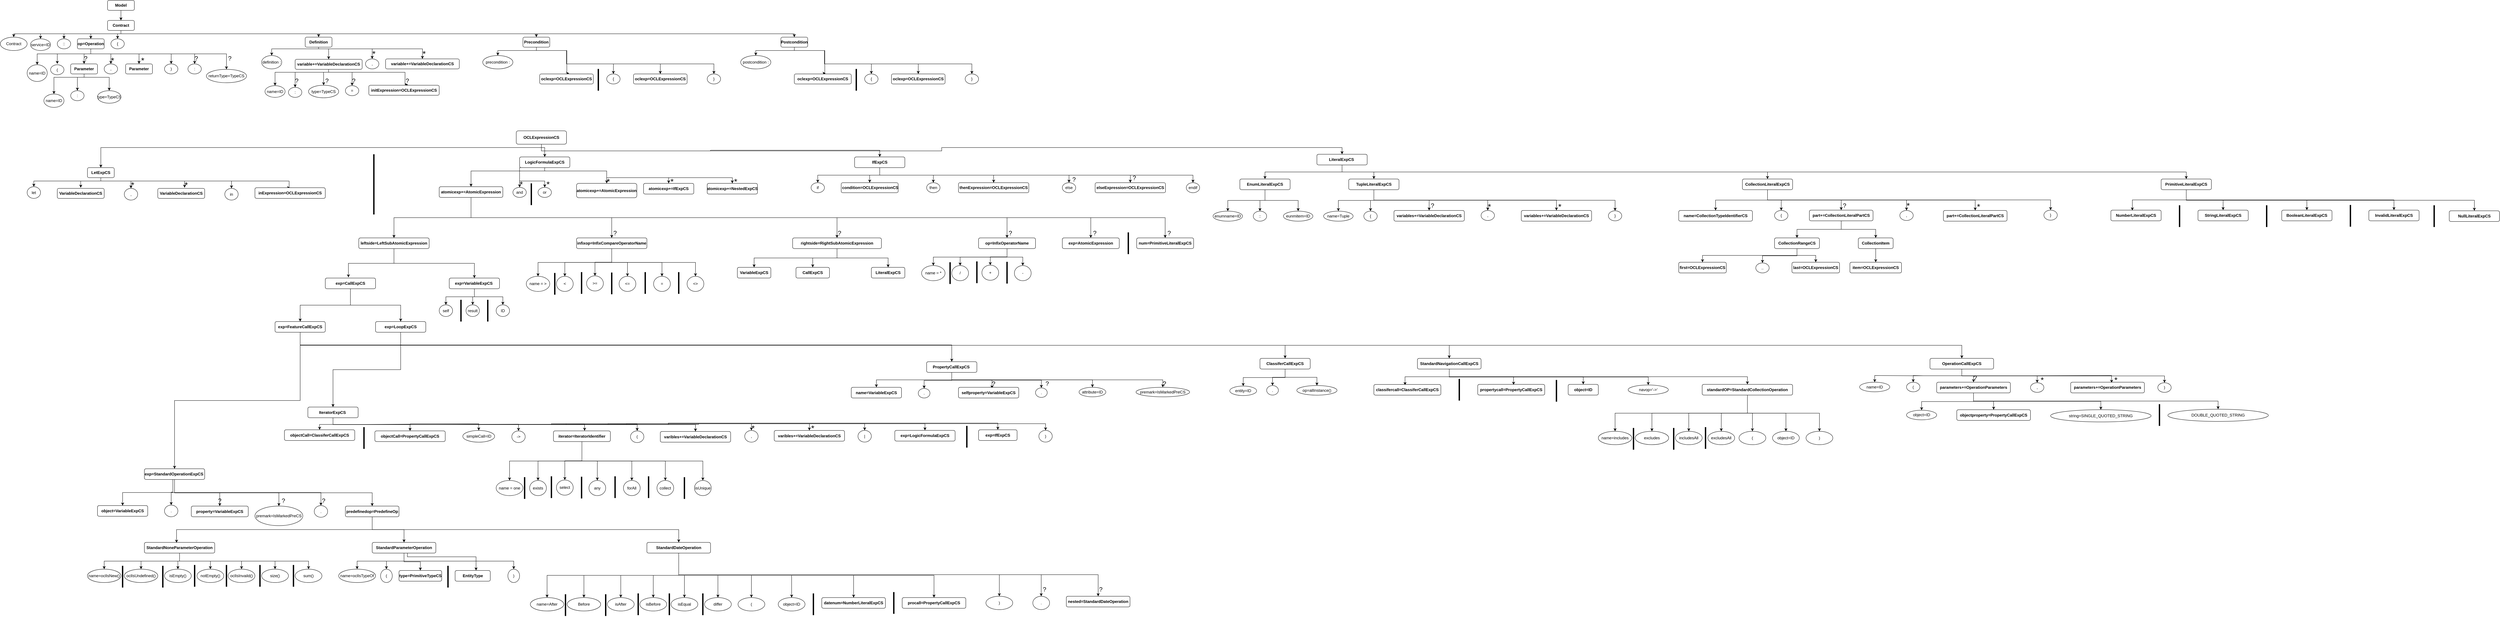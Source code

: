 <mxfile version="20.8.23" type="github">
  <diagram id="uUx2opgquFOD66Lc3Fi1" name="第 1 页">
    <mxGraphModel dx="1623" dy="719" grid="1" gridSize="10" guides="1" tooltips="1" connect="1" arrows="1" fold="1" page="1" pageScale="1" pageWidth="827" pageHeight="1169" math="0" shadow="0">
      <root>
        <mxCell id="0" />
        <mxCell id="1" parent="0" />
        <mxCell id="FQ1eCsuaFFMa_9nz9Wrn-199" style="edgeStyle=orthogonalEdgeStyle;rounded=0;orthogonalLoop=1;jettySize=auto;html=1;exitX=0.5;exitY=1;exitDx=0;exitDy=0;entryX=0.5;entryY=0;entryDx=0;entryDy=0;" parent="1" source="FQ1eCsuaFFMa_9nz9Wrn-197" target="FQ1eCsuaFFMa_9nz9Wrn-198" edge="1">
          <mxGeometry relative="1" as="geometry" />
        </mxCell>
        <mxCell id="FQ1eCsuaFFMa_9nz9Wrn-197" value="&lt;b&gt;Model&lt;/b&gt;" style="rounded=1;whiteSpace=wrap;html=1;" parent="1" vertex="1">
          <mxGeometry x="360" y="10" width="80" height="30" as="geometry" />
        </mxCell>
        <mxCell id="FQ1eCsuaFFMa_9nz9Wrn-201" style="edgeStyle=orthogonalEdgeStyle;rounded=0;orthogonalLoop=1;jettySize=auto;html=1;exitX=0.5;exitY=1;exitDx=0;exitDy=0;entryX=0.5;entryY=0;entryDx=0;entryDy=0;" parent="1" source="FQ1eCsuaFFMa_9nz9Wrn-198" target="FQ1eCsuaFFMa_9nz9Wrn-200" edge="1">
          <mxGeometry relative="1" as="geometry">
            <Array as="points">
              <mxPoint x="400" y="110" />
              <mxPoint x="80" y="110" />
            </Array>
          </mxGeometry>
        </mxCell>
        <mxCell id="FQ1eCsuaFFMa_9nz9Wrn-206" style="edgeStyle=orthogonalEdgeStyle;rounded=0;orthogonalLoop=1;jettySize=auto;html=1;exitX=0.5;exitY=1;exitDx=0;exitDy=0;entryX=0.5;entryY=0;entryDx=0;entryDy=0;" parent="1" source="FQ1eCsuaFFMa_9nz9Wrn-198" target="FQ1eCsuaFFMa_9nz9Wrn-205" edge="1">
          <mxGeometry relative="1" as="geometry">
            <Array as="points">
              <mxPoint x="400" y="110" />
              <mxPoint x="230" y="110" />
            </Array>
          </mxGeometry>
        </mxCell>
        <mxCell id="FQ1eCsuaFFMa_9nz9Wrn-213" style="edgeStyle=orthogonalEdgeStyle;rounded=0;orthogonalLoop=1;jettySize=auto;html=1;exitX=0.5;exitY=1;exitDx=0;exitDy=0;entryX=0.5;entryY=0;entryDx=0;entryDy=0;" parent="1" source="FQ1eCsuaFFMa_9nz9Wrn-198" target="FQ1eCsuaFFMa_9nz9Wrn-207" edge="1">
          <mxGeometry relative="1" as="geometry">
            <Array as="points">
              <mxPoint x="400" y="110" />
              <mxPoint x="310" y="110" />
            </Array>
          </mxGeometry>
        </mxCell>
        <mxCell id="FQ1eCsuaFFMa_9nz9Wrn-215" style="edgeStyle=orthogonalEdgeStyle;rounded=0;orthogonalLoop=1;jettySize=auto;html=1;exitX=0.5;exitY=1;exitDx=0;exitDy=0;entryX=0.5;entryY=0;entryDx=0;entryDy=0;" parent="1" source="FQ1eCsuaFFMa_9nz9Wrn-198" target="FQ1eCsuaFFMa_9nz9Wrn-214" edge="1">
          <mxGeometry relative="1" as="geometry">
            <Array as="points">
              <mxPoint x="400" y="110" />
              <mxPoint x="390" y="110" />
            </Array>
          </mxGeometry>
        </mxCell>
        <mxCell id="FQ1eCsuaFFMa_9nz9Wrn-217" style="edgeStyle=orthogonalEdgeStyle;rounded=0;orthogonalLoop=1;jettySize=auto;html=1;exitX=0.5;exitY=1;exitDx=0;exitDy=0;entryX=0.5;entryY=0;entryDx=0;entryDy=0;" parent="1" source="FQ1eCsuaFFMa_9nz9Wrn-198" target="FQ1eCsuaFFMa_9nz9Wrn-216" edge="1">
          <mxGeometry relative="1" as="geometry">
            <Array as="points">
              <mxPoint x="400" y="110" />
              <mxPoint x="990" y="110" />
            </Array>
          </mxGeometry>
        </mxCell>
        <mxCell id="FQ1eCsuaFFMa_9nz9Wrn-221" style="edgeStyle=orthogonalEdgeStyle;rounded=0;orthogonalLoop=1;jettySize=auto;html=1;exitX=0.5;exitY=1;exitDx=0;exitDy=0;entryX=0.5;entryY=0;entryDx=0;entryDy=0;" parent="1" source="FQ1eCsuaFFMa_9nz9Wrn-198" target="FQ1eCsuaFFMa_9nz9Wrn-219" edge="1">
          <mxGeometry relative="1" as="geometry">
            <Array as="points">
              <mxPoint x="400" y="110" />
              <mxPoint x="160" y="110" />
            </Array>
          </mxGeometry>
        </mxCell>
        <mxCell id="FQ1eCsuaFFMa_9nz9Wrn-278" style="edgeStyle=orthogonalEdgeStyle;rounded=0;orthogonalLoop=1;jettySize=auto;html=1;exitX=0.5;exitY=1;exitDx=0;exitDy=0;entryX=0.5;entryY=0;entryDx=0;entryDy=0;fontSize=18;" parent="1" source="FQ1eCsuaFFMa_9nz9Wrn-198" target="FQ1eCsuaFFMa_9nz9Wrn-277" edge="1">
          <mxGeometry relative="1" as="geometry">
            <Array as="points">
              <mxPoint x="400" y="110" />
              <mxPoint x="1640" y="110" />
            </Array>
          </mxGeometry>
        </mxCell>
        <mxCell id="FQ1eCsuaFFMa_9nz9Wrn-306" style="edgeStyle=orthogonalEdgeStyle;rounded=0;orthogonalLoop=1;jettySize=auto;html=1;exitX=0.5;exitY=1;exitDx=0;exitDy=0;entryX=0.5;entryY=0;entryDx=0;entryDy=0;fontSize=18;" parent="1" source="FQ1eCsuaFFMa_9nz9Wrn-198" target="FQ1eCsuaFFMa_9nz9Wrn-299" edge="1">
          <mxGeometry relative="1" as="geometry">
            <Array as="points">
              <mxPoint x="400" y="110" />
              <mxPoint x="2410" y="110" />
            </Array>
          </mxGeometry>
        </mxCell>
        <mxCell id="FQ1eCsuaFFMa_9nz9Wrn-198" value="&lt;b&gt;Contract&lt;/b&gt;" style="rounded=1;whiteSpace=wrap;html=1;" parent="1" vertex="1">
          <mxGeometry x="360" y="70" width="80" height="30" as="geometry" />
        </mxCell>
        <mxCell id="FQ1eCsuaFFMa_9nz9Wrn-200" value="Contract" style="ellipse;whiteSpace=wrap;html=1;" parent="1" vertex="1">
          <mxGeometry x="40" y="120" width="80" height="40" as="geometry" />
        </mxCell>
        <mxCell id="FQ1eCsuaFFMa_9nz9Wrn-205" value="::" style="ellipse;whiteSpace=wrap;html=1;" parent="1" vertex="1">
          <mxGeometry x="210" y="125" width="40" height="30" as="geometry" />
        </mxCell>
        <mxCell id="FQ1eCsuaFFMa_9nz9Wrn-223" style="edgeStyle=orthogonalEdgeStyle;rounded=0;orthogonalLoop=1;jettySize=auto;html=1;exitX=0.5;exitY=1;exitDx=0;exitDy=0;entryX=0.5;entryY=0;entryDx=0;entryDy=0;" parent="1" source="FQ1eCsuaFFMa_9nz9Wrn-207" target="FQ1eCsuaFFMa_9nz9Wrn-222" edge="1">
          <mxGeometry relative="1" as="geometry">
            <Array as="points">
              <mxPoint x="310" y="170" />
              <mxPoint x="150" y="170" />
            </Array>
          </mxGeometry>
        </mxCell>
        <mxCell id="FQ1eCsuaFFMa_9nz9Wrn-250" style="edgeStyle=orthogonalEdgeStyle;rounded=0;orthogonalLoop=1;jettySize=auto;html=1;exitX=0.5;exitY=1;exitDx=0;exitDy=0;fontSize=18;" parent="1" source="FQ1eCsuaFFMa_9nz9Wrn-207" edge="1">
          <mxGeometry relative="1" as="geometry">
            <mxPoint x="210" y="200" as="targetPoint" />
            <Array as="points">
              <mxPoint x="310" y="170" />
              <mxPoint x="210" y="170" />
            </Array>
          </mxGeometry>
        </mxCell>
        <mxCell id="FQ1eCsuaFFMa_9nz9Wrn-253" style="edgeStyle=orthogonalEdgeStyle;rounded=0;orthogonalLoop=1;jettySize=auto;html=1;exitX=0.5;exitY=1;exitDx=0;exitDy=0;fontSize=18;" parent="1" source="FQ1eCsuaFFMa_9nz9Wrn-207" target="FQ1eCsuaFFMa_9nz9Wrn-252" edge="1">
          <mxGeometry relative="1" as="geometry">
            <Array as="points">
              <mxPoint x="310" y="170" />
              <mxPoint x="290" y="170" />
            </Array>
          </mxGeometry>
        </mxCell>
        <mxCell id="FQ1eCsuaFFMa_9nz9Wrn-259" style="edgeStyle=orthogonalEdgeStyle;rounded=0;orthogonalLoop=1;jettySize=auto;html=1;exitX=0.5;exitY=1;exitDx=0;exitDy=0;entryX=0.5;entryY=0;entryDx=0;entryDy=0;fontSize=18;" parent="1" source="FQ1eCsuaFFMa_9nz9Wrn-207" target="FQ1eCsuaFFMa_9nz9Wrn-257" edge="1">
          <mxGeometry relative="1" as="geometry">
            <Array as="points">
              <mxPoint x="310" y="170" />
              <mxPoint x="370" y="170" />
            </Array>
          </mxGeometry>
        </mxCell>
        <mxCell id="FQ1eCsuaFFMa_9nz9Wrn-260" style="edgeStyle=orthogonalEdgeStyle;rounded=0;orthogonalLoop=1;jettySize=auto;html=1;exitX=0.5;exitY=1;exitDx=0;exitDy=0;entryX=0.5;entryY=0;entryDx=0;entryDy=0;fontSize=18;" parent="1" source="FQ1eCsuaFFMa_9nz9Wrn-207" target="FQ1eCsuaFFMa_9nz9Wrn-258" edge="1">
          <mxGeometry relative="1" as="geometry">
            <Array as="points">
              <mxPoint x="310" y="170" />
              <mxPoint x="454" y="170" />
            </Array>
          </mxGeometry>
        </mxCell>
        <mxCell id="FQ1eCsuaFFMa_9nz9Wrn-264" style="edgeStyle=orthogonalEdgeStyle;rounded=0;orthogonalLoop=1;jettySize=auto;html=1;exitX=0.5;exitY=1;exitDx=0;exitDy=0;entryX=0.5;entryY=0;entryDx=0;entryDy=0;fontSize=18;" parent="1" source="FQ1eCsuaFFMa_9nz9Wrn-207" target="FQ1eCsuaFFMa_9nz9Wrn-263" edge="1">
          <mxGeometry relative="1" as="geometry">
            <Array as="points">
              <mxPoint x="310" y="170" />
              <mxPoint x="550" y="170" />
            </Array>
          </mxGeometry>
        </mxCell>
        <mxCell id="FQ1eCsuaFFMa_9nz9Wrn-267" style="edgeStyle=orthogonalEdgeStyle;rounded=0;orthogonalLoop=1;jettySize=auto;html=1;exitX=0.5;exitY=1;exitDx=0;exitDy=0;entryX=0.5;entryY=0;entryDx=0;entryDy=0;fontSize=18;" parent="1" source="FQ1eCsuaFFMa_9nz9Wrn-207" target="FQ1eCsuaFFMa_9nz9Wrn-265" edge="1">
          <mxGeometry relative="1" as="geometry">
            <Array as="points">
              <mxPoint x="310" y="170" />
              <mxPoint x="620" y="170" />
            </Array>
          </mxGeometry>
        </mxCell>
        <mxCell id="FQ1eCsuaFFMa_9nz9Wrn-268" style="edgeStyle=orthogonalEdgeStyle;rounded=0;orthogonalLoop=1;jettySize=auto;html=1;exitX=0.5;exitY=1;exitDx=0;exitDy=0;entryX=0.5;entryY=0;entryDx=0;entryDy=0;fontSize=18;" parent="1" source="FQ1eCsuaFFMa_9nz9Wrn-207" target="FQ1eCsuaFFMa_9nz9Wrn-266" edge="1">
          <mxGeometry relative="1" as="geometry">
            <Array as="points">
              <mxPoint x="310" y="170" />
              <mxPoint x="715" y="170" />
            </Array>
          </mxGeometry>
        </mxCell>
        <mxCell id="FQ1eCsuaFFMa_9nz9Wrn-207" value="&lt;b&gt;op=Operation&lt;/b&gt;" style="rounded=1;whiteSpace=wrap;html=1;" parent="1" vertex="1">
          <mxGeometry x="270" y="125" width="80" height="30" as="geometry" />
        </mxCell>
        <mxCell id="FQ1eCsuaFFMa_9nz9Wrn-214" value="{" style="ellipse;whiteSpace=wrap;html=1;" parent="1" vertex="1">
          <mxGeometry x="370" y="125" width="40" height="30" as="geometry" />
        </mxCell>
        <mxCell id="FQ1eCsuaFFMa_9nz9Wrn-225" style="edgeStyle=orthogonalEdgeStyle;rounded=0;orthogonalLoop=1;jettySize=auto;html=1;exitX=0.5;exitY=1;exitDx=0;exitDy=0;entryX=0.5;entryY=0;entryDx=0;entryDy=0;" parent="1" source="FQ1eCsuaFFMa_9nz9Wrn-216" target="FQ1eCsuaFFMa_9nz9Wrn-224" edge="1">
          <mxGeometry relative="1" as="geometry">
            <Array as="points">
              <mxPoint x="990" y="155" />
              <mxPoint x="850" y="155" />
            </Array>
          </mxGeometry>
        </mxCell>
        <mxCell id="FQ1eCsuaFFMa_9nz9Wrn-227" style="edgeStyle=orthogonalEdgeStyle;rounded=0;orthogonalLoop=1;jettySize=auto;html=1;exitX=0.5;exitY=1;exitDx=0;exitDy=0;entryX=0.5;entryY=0;entryDx=0;entryDy=0;" parent="1" source="FQ1eCsuaFFMa_9nz9Wrn-216" target="FQ1eCsuaFFMa_9nz9Wrn-226" edge="1">
          <mxGeometry relative="1" as="geometry">
            <Array as="points">
              <mxPoint x="990" y="155" />
              <mxPoint x="1020" y="155" />
            </Array>
          </mxGeometry>
        </mxCell>
        <mxCell id="FQ1eCsuaFFMa_9nz9Wrn-229" style="edgeStyle=orthogonalEdgeStyle;rounded=0;orthogonalLoop=1;jettySize=auto;html=1;exitX=0.5;exitY=1;exitDx=0;exitDy=0;entryX=0.5;entryY=0;entryDx=0;entryDy=0;" parent="1" source="FQ1eCsuaFFMa_9nz9Wrn-216" target="FQ1eCsuaFFMa_9nz9Wrn-228" edge="1">
          <mxGeometry relative="1" as="geometry">
            <Array as="points">
              <mxPoint x="990" y="155" />
              <mxPoint x="1150" y="155" />
            </Array>
          </mxGeometry>
        </mxCell>
        <mxCell id="FQ1eCsuaFFMa_9nz9Wrn-233" style="edgeStyle=orthogonalEdgeStyle;rounded=0;orthogonalLoop=1;jettySize=auto;html=1;exitX=0.5;exitY=1;exitDx=0;exitDy=0;entryX=0.5;entryY=0;entryDx=0;entryDy=0;fontSize=24;" parent="1" source="FQ1eCsuaFFMa_9nz9Wrn-216" target="FQ1eCsuaFFMa_9nz9Wrn-232" edge="1">
          <mxGeometry relative="1" as="geometry">
            <Array as="points">
              <mxPoint x="990" y="155" />
              <mxPoint x="1300" y="155" />
            </Array>
          </mxGeometry>
        </mxCell>
        <mxCell id="FQ1eCsuaFFMa_9nz9Wrn-216" value="&lt;b&gt;Definition&lt;/b&gt;" style="rounded=1;whiteSpace=wrap;html=1;" parent="1" vertex="1">
          <mxGeometry x="950" y="120" width="80" height="30" as="geometry" />
        </mxCell>
        <mxCell id="FQ1eCsuaFFMa_9nz9Wrn-219" value="service=ID" style="ellipse;whiteSpace=wrap;html=1;" parent="1" vertex="1">
          <mxGeometry x="130" y="125" width="60" height="35" as="geometry" />
        </mxCell>
        <mxCell id="FQ1eCsuaFFMa_9nz9Wrn-222" value="name=ID" style="ellipse;whiteSpace=wrap;html=1;" parent="1" vertex="1">
          <mxGeometry x="120" y="202.5" width="60" height="50" as="geometry" />
        </mxCell>
        <mxCell id="FQ1eCsuaFFMa_9nz9Wrn-224" value="definition :" style="ellipse;whiteSpace=wrap;html=1;" parent="1" vertex="1">
          <mxGeometry x="820" y="175" width="60" height="40" as="geometry" />
        </mxCell>
        <mxCell id="FQ1eCsuaFFMa_9nz9Wrn-236" style="edgeStyle=orthogonalEdgeStyle;rounded=0;orthogonalLoop=1;jettySize=auto;html=1;exitX=0.5;exitY=1;exitDx=0;exitDy=0;entryX=0.5;entryY=0;entryDx=0;entryDy=0;fontSize=24;" parent="1" source="FQ1eCsuaFFMa_9nz9Wrn-226" target="FQ1eCsuaFFMa_9nz9Wrn-235" edge="1">
          <mxGeometry relative="1" as="geometry">
            <Array as="points">
              <mxPoint x="1020" y="225" />
              <mxPoint x="860" y="225" />
            </Array>
          </mxGeometry>
        </mxCell>
        <mxCell id="FQ1eCsuaFFMa_9nz9Wrn-238" style="edgeStyle=orthogonalEdgeStyle;rounded=0;orthogonalLoop=1;jettySize=auto;html=1;exitX=0.5;exitY=1;exitDx=0;exitDy=0;entryX=0.5;entryY=0;entryDx=0;entryDy=0;fontSize=24;" parent="1" source="FQ1eCsuaFFMa_9nz9Wrn-226" target="FQ1eCsuaFFMa_9nz9Wrn-237" edge="1">
          <mxGeometry relative="1" as="geometry">
            <Array as="points">
              <mxPoint x="1020" y="225" />
              <mxPoint x="920" y="225" />
            </Array>
          </mxGeometry>
        </mxCell>
        <mxCell id="FQ1eCsuaFFMa_9nz9Wrn-240" style="edgeStyle=orthogonalEdgeStyle;rounded=0;orthogonalLoop=1;jettySize=auto;html=1;exitX=0.5;exitY=1;exitDx=0;exitDy=0;entryX=0.5;entryY=0;entryDx=0;entryDy=0;fontSize=24;" parent="1" source="FQ1eCsuaFFMa_9nz9Wrn-226" target="FQ1eCsuaFFMa_9nz9Wrn-239" edge="1">
          <mxGeometry relative="1" as="geometry">
            <Array as="points">
              <mxPoint x="1020" y="225" />
              <mxPoint x="1005" y="225" />
            </Array>
          </mxGeometry>
        </mxCell>
        <mxCell id="FQ1eCsuaFFMa_9nz9Wrn-244" style="edgeStyle=orthogonalEdgeStyle;rounded=0;orthogonalLoop=1;jettySize=auto;html=1;exitX=0.5;exitY=1;exitDx=0;exitDy=0;entryX=0.5;entryY=0;entryDx=0;entryDy=0;fontSize=18;" parent="1" source="FQ1eCsuaFFMa_9nz9Wrn-226" target="FQ1eCsuaFFMa_9nz9Wrn-243" edge="1">
          <mxGeometry relative="1" as="geometry">
            <Array as="points">
              <mxPoint x="1020" y="225" />
              <mxPoint x="1090" y="225" />
            </Array>
          </mxGeometry>
        </mxCell>
        <mxCell id="FQ1eCsuaFFMa_9nz9Wrn-247" style="edgeStyle=orthogonalEdgeStyle;rounded=0;orthogonalLoop=1;jettySize=auto;html=1;exitX=0.5;exitY=1;exitDx=0;exitDy=0;entryX=0.557;entryY=-0.058;entryDx=0;entryDy=0;entryPerimeter=0;fontSize=18;" parent="1" source="FQ1eCsuaFFMa_9nz9Wrn-226" target="FQ1eCsuaFFMa_9nz9Wrn-246" edge="1">
          <mxGeometry relative="1" as="geometry">
            <Array as="points">
              <mxPoint x="1020" y="225" />
              <mxPoint x="1248" y="225" />
            </Array>
          </mxGeometry>
        </mxCell>
        <mxCell id="FQ1eCsuaFFMa_9nz9Wrn-226" value="&lt;b&gt;variable+=VariableDeclarationCS&lt;/b&gt;" style="rounded=1;whiteSpace=wrap;html=1;" parent="1" vertex="1">
          <mxGeometry x="920" y="186.25" width="200" height="30" as="geometry" />
        </mxCell>
        <mxCell id="FQ1eCsuaFFMa_9nz9Wrn-228" value="," style="ellipse;whiteSpace=wrap;html=1;" parent="1" vertex="1">
          <mxGeometry x="1130" y="185" width="40" height="30" as="geometry" />
        </mxCell>
        <mxCell id="FQ1eCsuaFFMa_9nz9Wrn-231" value="&lt;font style=&quot;font-size: 24px;&quot;&gt;*&lt;/font&gt;" style="text;strokeColor=none;align=center;fillColor=none;html=1;verticalAlign=middle;whiteSpace=wrap;rounded=0;" parent="1" vertex="1">
          <mxGeometry x="1140" y="165" width="30" height="10" as="geometry" />
        </mxCell>
        <mxCell id="FQ1eCsuaFFMa_9nz9Wrn-232" value="&lt;b style=&quot;border-color: var(--border-color);&quot;&gt;variable+=VariableDeclarationCS&lt;/b&gt;" style="rounded=1;whiteSpace=wrap;html=1;" parent="1" vertex="1">
          <mxGeometry x="1190" y="185" width="220" height="30" as="geometry" />
        </mxCell>
        <mxCell id="FQ1eCsuaFFMa_9nz9Wrn-234" value="&lt;font style=&quot;font-size: 24px;&quot;&gt;*&lt;/font&gt;" style="text;strokeColor=none;align=center;fillColor=none;html=1;verticalAlign=middle;whiteSpace=wrap;rounded=0;" parent="1" vertex="1">
          <mxGeometry x="1290" y="165" width="30" height="10" as="geometry" />
        </mxCell>
        <mxCell id="FQ1eCsuaFFMa_9nz9Wrn-235" value="name=ID" style="ellipse;whiteSpace=wrap;html=1;" parent="1" vertex="1">
          <mxGeometry x="830" y="265" width="60" height="35" as="geometry" />
        </mxCell>
        <mxCell id="FQ1eCsuaFFMa_9nz9Wrn-237" value=":" style="ellipse;whiteSpace=wrap;html=1;" parent="1" vertex="1">
          <mxGeometry x="900" y="270" width="40" height="30" as="geometry" />
        </mxCell>
        <mxCell id="FQ1eCsuaFFMa_9nz9Wrn-239" value="type=TypeCS" style="ellipse;whiteSpace=wrap;html=1;" parent="1" vertex="1">
          <mxGeometry x="960" y="263.75" width="90" height="37.5" as="geometry" />
        </mxCell>
        <mxCell id="FQ1eCsuaFFMa_9nz9Wrn-241" value="&lt;font style=&quot;font-size: 18px;&quot;&gt;?&lt;/font&gt;" style="text;strokeColor=none;align=center;fillColor=none;html=1;verticalAlign=middle;whiteSpace=wrap;rounded=0;" parent="1" vertex="1">
          <mxGeometry x="910" y="245" width="30" height="11.25" as="geometry" />
        </mxCell>
        <mxCell id="FQ1eCsuaFFMa_9nz9Wrn-242" value="&lt;font style=&quot;font-size: 18px;&quot;&gt;?&lt;/font&gt;" style="text;strokeColor=none;align=center;fillColor=none;html=1;verticalAlign=middle;whiteSpace=wrap;rounded=0;" parent="1" vertex="1">
          <mxGeometry x="1000" y="245" width="30" height="11.25" as="geometry" />
        </mxCell>
        <mxCell id="FQ1eCsuaFFMa_9nz9Wrn-243" value="=" style="ellipse;whiteSpace=wrap;html=1;" parent="1" vertex="1">
          <mxGeometry x="1070" y="265" width="40" height="30" as="geometry" />
        </mxCell>
        <mxCell id="FQ1eCsuaFFMa_9nz9Wrn-245" value="&lt;font style=&quot;font-size: 18px;&quot;&gt;?&lt;/font&gt;" style="text;strokeColor=none;align=center;fillColor=none;html=1;verticalAlign=middle;whiteSpace=wrap;rounded=0;" parent="1" vertex="1">
          <mxGeometry x="1080" y="245" width="30" height="11.25" as="geometry" />
        </mxCell>
        <mxCell id="FQ1eCsuaFFMa_9nz9Wrn-246" value="&lt;b&gt;initExpression=OCLExpressionCS&lt;/b&gt;" style="rounded=1;whiteSpace=wrap;html=1;" parent="1" vertex="1">
          <mxGeometry x="1140" y="263.75" width="210" height="30" as="geometry" />
        </mxCell>
        <mxCell id="FQ1eCsuaFFMa_9nz9Wrn-248" value="&lt;font style=&quot;font-size: 18px;&quot;&gt;?&lt;/font&gt;" style="text;strokeColor=none;align=center;fillColor=none;html=1;verticalAlign=middle;whiteSpace=wrap;rounded=0;" parent="1" vertex="1">
          <mxGeometry x="1240" y="245" width="30" height="11.25" as="geometry" />
        </mxCell>
        <mxCell id="FQ1eCsuaFFMa_9nz9Wrn-249" value="(" style="ellipse;whiteSpace=wrap;html=1;" parent="1" vertex="1">
          <mxGeometry x="190" y="202.5" width="40" height="30" as="geometry" />
        </mxCell>
        <mxCell id="FQ1eCsuaFFMa_9nz9Wrn-274" style="edgeStyle=orthogonalEdgeStyle;rounded=0;orthogonalLoop=1;jettySize=auto;html=1;exitX=0.5;exitY=1;exitDx=0;exitDy=0;entryX=0.5;entryY=0;entryDx=0;entryDy=0;fontSize=18;" parent="1" source="FQ1eCsuaFFMa_9nz9Wrn-252" target="FQ1eCsuaFFMa_9nz9Wrn-271" edge="1">
          <mxGeometry relative="1" as="geometry">
            <Array as="points">
              <mxPoint x="290" y="240" />
              <mxPoint x="200" y="240" />
            </Array>
          </mxGeometry>
        </mxCell>
        <mxCell id="FQ1eCsuaFFMa_9nz9Wrn-275" style="edgeStyle=orthogonalEdgeStyle;rounded=0;orthogonalLoop=1;jettySize=auto;html=1;exitX=0.5;exitY=1;exitDx=0;exitDy=0;entryX=0.5;entryY=0;entryDx=0;entryDy=0;fontSize=18;" parent="1" source="FQ1eCsuaFFMa_9nz9Wrn-252" target="FQ1eCsuaFFMa_9nz9Wrn-272" edge="1">
          <mxGeometry relative="1" as="geometry">
            <Array as="points">
              <mxPoint x="290" y="240" />
              <mxPoint x="270" y="240" />
            </Array>
          </mxGeometry>
        </mxCell>
        <mxCell id="FQ1eCsuaFFMa_9nz9Wrn-276" style="edgeStyle=orthogonalEdgeStyle;rounded=0;orthogonalLoop=1;jettySize=auto;html=1;exitX=0.5;exitY=1;exitDx=0;exitDy=0;entryX=0.5;entryY=0;entryDx=0;entryDy=0;fontSize=18;" parent="1" source="FQ1eCsuaFFMa_9nz9Wrn-252" target="FQ1eCsuaFFMa_9nz9Wrn-273" edge="1">
          <mxGeometry relative="1" as="geometry">
            <Array as="points">
              <mxPoint x="290" y="240" />
              <mxPoint x="365" y="240" />
            </Array>
          </mxGeometry>
        </mxCell>
        <mxCell id="FQ1eCsuaFFMa_9nz9Wrn-252" value="&lt;b&gt;Parameter&lt;/b&gt;" style="rounded=1;whiteSpace=wrap;html=1;" parent="1" vertex="1">
          <mxGeometry x="250" y="200" width="80" height="30" as="geometry" />
        </mxCell>
        <mxCell id="FQ1eCsuaFFMa_9nz9Wrn-254" value="&lt;font style=&quot;font-size: 18px;&quot;&gt;?&lt;/font&gt;" style="text;strokeColor=none;align=center;fillColor=none;html=1;verticalAlign=middle;whiteSpace=wrap;rounded=0;" parent="1" vertex="1">
          <mxGeometry x="280" y="178.75" width="30" height="11.25" as="geometry" />
        </mxCell>
        <mxCell id="FQ1eCsuaFFMa_9nz9Wrn-257" value="," style="ellipse;whiteSpace=wrap;html=1;" parent="1" vertex="1">
          <mxGeometry x="350" y="200" width="40" height="30" as="geometry" />
        </mxCell>
        <mxCell id="FQ1eCsuaFFMa_9nz9Wrn-258" value="&lt;b&gt;Parameter&lt;/b&gt;" style="rounded=1;whiteSpace=wrap;html=1;" parent="1" vertex="1">
          <mxGeometry x="414" y="200" width="80" height="30" as="geometry" />
        </mxCell>
        <mxCell id="FQ1eCsuaFFMa_9nz9Wrn-261" value="&lt;font style=&quot;font-size: 24px;&quot;&gt;*&lt;/font&gt;" style="text;strokeColor=none;align=center;fillColor=none;html=1;verticalAlign=middle;whiteSpace=wrap;rounded=0;" parent="1" vertex="1">
          <mxGeometry x="360" y="185" width="30" height="10" as="geometry" />
        </mxCell>
        <mxCell id="FQ1eCsuaFFMa_9nz9Wrn-262" value="&lt;font style=&quot;font-size: 24px;&quot;&gt;*&lt;/font&gt;" style="text;strokeColor=none;align=center;fillColor=none;html=1;verticalAlign=middle;whiteSpace=wrap;rounded=0;" parent="1" vertex="1">
          <mxGeometry x="450" y="185" width="30" height="10" as="geometry" />
        </mxCell>
        <mxCell id="FQ1eCsuaFFMa_9nz9Wrn-263" value=")" style="ellipse;whiteSpace=wrap;html=1;" parent="1" vertex="1">
          <mxGeometry x="530" y="200" width="40" height="30" as="geometry" />
        </mxCell>
        <mxCell id="FQ1eCsuaFFMa_9nz9Wrn-265" value=":" style="ellipse;whiteSpace=wrap;html=1;" parent="1" vertex="1">
          <mxGeometry x="600" y="200" width="40" height="30" as="geometry" />
        </mxCell>
        <mxCell id="FQ1eCsuaFFMa_9nz9Wrn-266" value="returnType=TypeCS" style="ellipse;whiteSpace=wrap;html=1;" parent="1" vertex="1">
          <mxGeometry x="655" y="216.25" width="120" height="40" as="geometry" />
        </mxCell>
        <mxCell id="FQ1eCsuaFFMa_9nz9Wrn-269" value="&lt;font style=&quot;font-size: 18px;&quot;&gt;?&lt;/font&gt;" style="text;strokeColor=none;align=center;fillColor=none;html=1;verticalAlign=middle;whiteSpace=wrap;rounded=0;" parent="1" vertex="1">
          <mxGeometry x="610" y="178.75" width="30" height="11.25" as="geometry" />
        </mxCell>
        <mxCell id="FQ1eCsuaFFMa_9nz9Wrn-270" value="&lt;font style=&quot;font-size: 18px;&quot;&gt;?&lt;/font&gt;" style="text;strokeColor=none;align=center;fillColor=none;html=1;verticalAlign=middle;whiteSpace=wrap;rounded=0;" parent="1" vertex="1">
          <mxGeometry x="710" y="178.75" width="30" height="11.25" as="geometry" />
        </mxCell>
        <mxCell id="FQ1eCsuaFFMa_9nz9Wrn-271" value="name=ID" style="ellipse;whiteSpace=wrap;html=1;" parent="1" vertex="1">
          <mxGeometry x="170" y="290" width="60" height="40" as="geometry" />
        </mxCell>
        <mxCell id="FQ1eCsuaFFMa_9nz9Wrn-272" value=":" style="ellipse;whiteSpace=wrap;html=1;" parent="1" vertex="1">
          <mxGeometry x="250" y="280" width="40" height="30" as="geometry" />
        </mxCell>
        <mxCell id="FQ1eCsuaFFMa_9nz9Wrn-273" value="type=TypeCS" style="ellipse;whiteSpace=wrap;html=1;" parent="1" vertex="1">
          <mxGeometry x="330" y="280" width="70" height="37.5" as="geometry" />
        </mxCell>
        <mxCell id="FQ1eCsuaFFMa_9nz9Wrn-281" style="edgeStyle=orthogonalEdgeStyle;rounded=0;orthogonalLoop=1;jettySize=auto;html=1;exitX=0.5;exitY=1;exitDx=0;exitDy=0;entryX=0.5;entryY=0;entryDx=0;entryDy=0;fontSize=18;" parent="1" source="FQ1eCsuaFFMa_9nz9Wrn-277" target="FQ1eCsuaFFMa_9nz9Wrn-279" edge="1">
          <mxGeometry relative="1" as="geometry">
            <Array as="points">
              <mxPoint x="1640" y="160" />
              <mxPoint x="1525" y="160" />
            </Array>
          </mxGeometry>
        </mxCell>
        <mxCell id="FQ1eCsuaFFMa_9nz9Wrn-284" style="edgeStyle=orthogonalEdgeStyle;rounded=0;orthogonalLoop=1;jettySize=auto;html=1;exitX=0.5;exitY=1;exitDx=0;exitDy=0;entryX=0.55;entryY=-0.067;entryDx=0;entryDy=0;entryPerimeter=0;fontSize=18;" parent="1" source="FQ1eCsuaFFMa_9nz9Wrn-277" target="FQ1eCsuaFFMa_9nz9Wrn-283" edge="1">
          <mxGeometry relative="1" as="geometry">
            <Array as="points">
              <mxPoint x="1640" y="160" />
              <mxPoint x="1731" y="160" />
            </Array>
          </mxGeometry>
        </mxCell>
        <mxCell id="FQ1eCsuaFFMa_9nz9Wrn-289" style="edgeStyle=orthogonalEdgeStyle;rounded=0;orthogonalLoop=1;jettySize=auto;html=1;exitX=0.5;exitY=1;exitDx=0;exitDy=0;entryX=0.5;entryY=0;entryDx=0;entryDy=0;fontSize=18;" parent="1" source="FQ1eCsuaFFMa_9nz9Wrn-277" target="FQ1eCsuaFFMa_9nz9Wrn-286" edge="1">
          <mxGeometry relative="1" as="geometry">
            <Array as="points">
              <mxPoint x="1640" y="160" />
              <mxPoint x="1730" y="160" />
              <mxPoint x="1730" y="200" />
              <mxPoint x="1870" y="200" />
            </Array>
          </mxGeometry>
        </mxCell>
        <mxCell id="FQ1eCsuaFFMa_9nz9Wrn-292" style="edgeStyle=orthogonalEdgeStyle;rounded=0;orthogonalLoop=1;jettySize=auto;html=1;exitX=0.5;exitY=1;exitDx=0;exitDy=0;entryX=0.5;entryY=0;entryDx=0;entryDy=0;fontSize=18;" parent="1" source="FQ1eCsuaFFMa_9nz9Wrn-277" target="FQ1eCsuaFFMa_9nz9Wrn-291" edge="1">
          <mxGeometry relative="1" as="geometry">
            <Array as="points">
              <mxPoint x="1640" y="160" />
              <mxPoint x="1730" y="160" />
              <mxPoint x="1730" y="200" />
              <mxPoint x="2010" y="200" />
            </Array>
          </mxGeometry>
        </mxCell>
        <mxCell id="FQ1eCsuaFFMa_9nz9Wrn-293" style="edgeStyle=orthogonalEdgeStyle;rounded=0;orthogonalLoop=1;jettySize=auto;html=1;exitX=0.5;exitY=1;exitDx=0;exitDy=0;entryX=0.5;entryY=0;entryDx=0;entryDy=0;fontSize=18;" parent="1" source="FQ1eCsuaFFMa_9nz9Wrn-277" target="FQ1eCsuaFFMa_9nz9Wrn-287" edge="1">
          <mxGeometry relative="1" as="geometry">
            <Array as="points">
              <mxPoint x="1640" y="160" />
              <mxPoint x="1730" y="160" />
              <mxPoint x="1730" y="200" />
              <mxPoint x="2170" y="200" />
            </Array>
          </mxGeometry>
        </mxCell>
        <mxCell id="FQ1eCsuaFFMa_9nz9Wrn-277" value="&lt;b&gt;Precondition&lt;/b&gt;" style="rounded=1;whiteSpace=wrap;html=1;" parent="1" vertex="1">
          <mxGeometry x="1600" y="120" width="80" height="30" as="geometry" />
        </mxCell>
        <mxCell id="FQ1eCsuaFFMa_9nz9Wrn-279" value="precondition :" style="ellipse;whiteSpace=wrap;html=1;" parent="1" vertex="1">
          <mxGeometry x="1480" y="175" width="90" height="40" as="geometry" />
        </mxCell>
        <mxCell id="FQ1eCsuaFFMa_9nz9Wrn-283" value="&lt;b&gt;oclexp=OCLExpressionCS&lt;/b&gt;" style="rounded=1;whiteSpace=wrap;html=1;" parent="1" vertex="1">
          <mxGeometry x="1650" y="230" width="160" height="30" as="geometry" />
        </mxCell>
        <mxCell id="FQ1eCsuaFFMa_9nz9Wrn-286" value="{" style="ellipse;whiteSpace=wrap;html=1;" parent="1" vertex="1">
          <mxGeometry x="1850" y="230" width="40" height="30" as="geometry" />
        </mxCell>
        <mxCell id="FQ1eCsuaFFMa_9nz9Wrn-287" value="}" style="ellipse;whiteSpace=wrap;html=1;" parent="1" vertex="1">
          <mxGeometry x="2150" y="230" width="40" height="30" as="geometry" />
        </mxCell>
        <mxCell id="FQ1eCsuaFFMa_9nz9Wrn-290" value="" style="line;strokeWidth=4;direction=south;html=1;perimeter=backbonePerimeter;points=[];outlineConnect=0;fontSize=18;" parent="1" vertex="1">
          <mxGeometry x="1820" y="215" width="10" height="65" as="geometry" />
        </mxCell>
        <mxCell id="FQ1eCsuaFFMa_9nz9Wrn-291" value="&lt;b&gt;oclexp=OCLExpressionCS&lt;/b&gt;" style="rounded=1;whiteSpace=wrap;html=1;" parent="1" vertex="1">
          <mxGeometry x="1930" y="230" width="160" height="30" as="geometry" />
        </mxCell>
        <mxCell id="FQ1eCsuaFFMa_9nz9Wrn-294" style="edgeStyle=orthogonalEdgeStyle;rounded=0;orthogonalLoop=1;jettySize=auto;html=1;exitX=0.5;exitY=1;exitDx=0;exitDy=0;entryX=0.5;entryY=0;entryDx=0;entryDy=0;fontSize=18;" parent="1" source="FQ1eCsuaFFMa_9nz9Wrn-299" target="FQ1eCsuaFFMa_9nz9Wrn-300" edge="1">
          <mxGeometry relative="1" as="geometry">
            <Array as="points">
              <mxPoint x="2410" y="160" />
              <mxPoint x="2295" y="160" />
            </Array>
          </mxGeometry>
        </mxCell>
        <mxCell id="FQ1eCsuaFFMa_9nz9Wrn-295" style="edgeStyle=orthogonalEdgeStyle;rounded=0;orthogonalLoop=1;jettySize=auto;html=1;exitX=0.5;exitY=1;exitDx=0;exitDy=0;entryX=0.55;entryY=-0.067;entryDx=0;entryDy=0;entryPerimeter=0;fontSize=18;" parent="1" source="FQ1eCsuaFFMa_9nz9Wrn-299" target="FQ1eCsuaFFMa_9nz9Wrn-301" edge="1">
          <mxGeometry relative="1" as="geometry">
            <Array as="points">
              <mxPoint x="2410" y="160" />
              <mxPoint x="2501" y="160" />
            </Array>
          </mxGeometry>
        </mxCell>
        <mxCell id="FQ1eCsuaFFMa_9nz9Wrn-296" style="edgeStyle=orthogonalEdgeStyle;rounded=0;orthogonalLoop=1;jettySize=auto;html=1;exitX=0.5;exitY=1;exitDx=0;exitDy=0;entryX=0.5;entryY=0;entryDx=0;entryDy=0;fontSize=18;" parent="1" source="FQ1eCsuaFFMa_9nz9Wrn-299" target="FQ1eCsuaFFMa_9nz9Wrn-302" edge="1">
          <mxGeometry relative="1" as="geometry">
            <Array as="points">
              <mxPoint x="2410" y="160" />
              <mxPoint x="2500" y="160" />
              <mxPoint x="2500" y="200" />
              <mxPoint x="2640" y="200" />
            </Array>
          </mxGeometry>
        </mxCell>
        <mxCell id="FQ1eCsuaFFMa_9nz9Wrn-297" style="edgeStyle=orthogonalEdgeStyle;rounded=0;orthogonalLoop=1;jettySize=auto;html=1;exitX=0.5;exitY=1;exitDx=0;exitDy=0;entryX=0.5;entryY=0;entryDx=0;entryDy=0;fontSize=18;" parent="1" source="FQ1eCsuaFFMa_9nz9Wrn-299" target="FQ1eCsuaFFMa_9nz9Wrn-305" edge="1">
          <mxGeometry relative="1" as="geometry">
            <Array as="points">
              <mxPoint x="2410" y="160" />
              <mxPoint x="2500" y="160" />
              <mxPoint x="2500" y="200" />
              <mxPoint x="2780" y="200" />
            </Array>
          </mxGeometry>
        </mxCell>
        <mxCell id="FQ1eCsuaFFMa_9nz9Wrn-298" style="edgeStyle=orthogonalEdgeStyle;rounded=0;orthogonalLoop=1;jettySize=auto;html=1;exitX=0.5;exitY=1;exitDx=0;exitDy=0;entryX=0.5;entryY=0;entryDx=0;entryDy=0;fontSize=18;" parent="1" source="FQ1eCsuaFFMa_9nz9Wrn-299" target="FQ1eCsuaFFMa_9nz9Wrn-303" edge="1">
          <mxGeometry relative="1" as="geometry">
            <Array as="points">
              <mxPoint x="2410" y="160" />
              <mxPoint x="2500" y="160" />
              <mxPoint x="2500" y="200" />
              <mxPoint x="2940" y="200" />
            </Array>
          </mxGeometry>
        </mxCell>
        <mxCell id="FQ1eCsuaFFMa_9nz9Wrn-299" value="&lt;b&gt;Postcondition&lt;/b&gt;" style="rounded=1;whiteSpace=wrap;html=1;" parent="1" vertex="1">
          <mxGeometry x="2370" y="120" width="80" height="30" as="geometry" />
        </mxCell>
        <mxCell id="FQ1eCsuaFFMa_9nz9Wrn-300" value="postcondition :" style="ellipse;whiteSpace=wrap;html=1;" parent="1" vertex="1">
          <mxGeometry x="2250" y="175" width="90" height="40" as="geometry" />
        </mxCell>
        <mxCell id="FQ1eCsuaFFMa_9nz9Wrn-301" value="&lt;b&gt;oclexp=OCLExpressionCS&lt;/b&gt;" style="rounded=1;whiteSpace=wrap;html=1;" parent="1" vertex="1">
          <mxGeometry x="2410" y="230" width="170" height="30" as="geometry" />
        </mxCell>
        <mxCell id="FQ1eCsuaFFMa_9nz9Wrn-302" value="{" style="ellipse;whiteSpace=wrap;html=1;" parent="1" vertex="1">
          <mxGeometry x="2620" y="230" width="40" height="30" as="geometry" />
        </mxCell>
        <mxCell id="FQ1eCsuaFFMa_9nz9Wrn-303" value="}" style="ellipse;whiteSpace=wrap;html=1;" parent="1" vertex="1">
          <mxGeometry x="2920" y="230" width="40" height="30" as="geometry" />
        </mxCell>
        <mxCell id="FQ1eCsuaFFMa_9nz9Wrn-304" value="" style="line;strokeWidth=4;direction=south;html=1;perimeter=backbonePerimeter;points=[];outlineConnect=0;fontSize=18;" parent="1" vertex="1">
          <mxGeometry x="2590" y="215" width="10" height="65" as="geometry" />
        </mxCell>
        <mxCell id="FQ1eCsuaFFMa_9nz9Wrn-305" value="&lt;b&gt;oclexp=OCLExpressionCS&lt;/b&gt;" style="rounded=1;whiteSpace=wrap;html=1;" parent="1" vertex="1">
          <mxGeometry x="2700" y="230" width="160" height="30" as="geometry" />
        </mxCell>
        <mxCell id="FQ1eCsuaFFMa_9nz9Wrn-311" style="edgeStyle=orthogonalEdgeStyle;rounded=0;orthogonalLoop=1;jettySize=auto;html=1;exitX=0.5;exitY=1;exitDx=0;exitDy=0;entryX=0.5;entryY=0;entryDx=0;entryDy=0;fontSize=18;" parent="1" source="FQ1eCsuaFFMa_9nz9Wrn-307" target="FQ1eCsuaFFMa_9nz9Wrn-309" edge="1">
          <mxGeometry relative="1" as="geometry">
            <Array as="points">
              <mxPoint x="1655" y="450" />
              <mxPoint x="340" y="450" />
            </Array>
          </mxGeometry>
        </mxCell>
        <mxCell id="FQ1eCsuaFFMa_9nz9Wrn-336" style="edgeStyle=orthogonalEdgeStyle;rounded=0;orthogonalLoop=1;jettySize=auto;html=1;exitX=0.5;exitY=1;exitDx=0;exitDy=0;entryX=0.5;entryY=0;entryDx=0;entryDy=0;fontSize=18;" parent="1" source="FQ1eCsuaFFMa_9nz9Wrn-307" target="FQ1eCsuaFFMa_9nz9Wrn-332" edge="1">
          <mxGeometry relative="1" as="geometry">
            <Array as="points">
              <mxPoint x="1655" y="450" />
              <mxPoint x="1665" y="450" />
            </Array>
          </mxGeometry>
        </mxCell>
        <mxCell id="7EcnCfb4Zhemlb_3NmbK-276" style="edgeStyle=orthogonalEdgeStyle;rounded=0;orthogonalLoop=1;jettySize=auto;html=1;exitX=0.5;exitY=1;exitDx=0;exitDy=0;entryX=0.5;entryY=0;entryDx=0;entryDy=0;" edge="1" parent="1" source="FQ1eCsuaFFMa_9nz9Wrn-307" target="7EcnCfb4Zhemlb_3NmbK-275">
          <mxGeometry relative="1" as="geometry" />
        </mxCell>
        <mxCell id="7EcnCfb4Zhemlb_3NmbK-294" style="edgeStyle=orthogonalEdgeStyle;rounded=0;orthogonalLoop=1;jettySize=auto;html=1;exitX=0.5;exitY=1;exitDx=0;exitDy=0;entryX=0.5;entryY=0;entryDx=0;entryDy=0;" edge="1" parent="1" source="FQ1eCsuaFFMa_9nz9Wrn-307" target="7EcnCfb4Zhemlb_3NmbK-293">
          <mxGeometry relative="1" as="geometry" />
        </mxCell>
        <mxCell id="FQ1eCsuaFFMa_9nz9Wrn-307" value="&lt;b&gt;OCLExpressionCS&lt;/b&gt;" style="rounded=1;whiteSpace=wrap;html=1;" parent="1" vertex="1">
          <mxGeometry x="1580" y="400" width="150" height="40" as="geometry" />
        </mxCell>
        <mxCell id="FQ1eCsuaFFMa_9nz9Wrn-313" style="edgeStyle=orthogonalEdgeStyle;rounded=0;orthogonalLoop=1;jettySize=auto;html=1;exitX=0.5;exitY=1;exitDx=0;exitDy=0;entryX=0.5;entryY=0;entryDx=0;entryDy=0;fontSize=18;" parent="1" source="FQ1eCsuaFFMa_9nz9Wrn-309" target="FQ1eCsuaFFMa_9nz9Wrn-312" edge="1">
          <mxGeometry relative="1" as="geometry">
            <Array as="points">
              <mxPoint x="340" y="550" />
              <mxPoint x="140" y="550" />
            </Array>
          </mxGeometry>
        </mxCell>
        <mxCell id="FQ1eCsuaFFMa_9nz9Wrn-315" style="edgeStyle=orthogonalEdgeStyle;rounded=0;orthogonalLoop=1;jettySize=auto;html=1;exitX=0.5;exitY=1;exitDx=0;exitDy=0;fontSize=18;" parent="1" source="FQ1eCsuaFFMa_9nz9Wrn-309" edge="1">
          <mxGeometry relative="1" as="geometry">
            <mxPoint x="280" y="570" as="targetPoint" />
            <Array as="points">
              <mxPoint x="340" y="550" />
              <mxPoint x="280" y="550" />
            </Array>
          </mxGeometry>
        </mxCell>
        <mxCell id="FQ1eCsuaFFMa_9nz9Wrn-317" style="edgeStyle=orthogonalEdgeStyle;rounded=0;orthogonalLoop=1;jettySize=auto;html=1;exitX=0.5;exitY=1;exitDx=0;exitDy=0;entryX=0.5;entryY=0;entryDx=0;entryDy=0;fontSize=18;" parent="1" source="FQ1eCsuaFFMa_9nz9Wrn-309" target="FQ1eCsuaFFMa_9nz9Wrn-316" edge="1">
          <mxGeometry relative="1" as="geometry">
            <Array as="points">
              <mxPoint x="340" y="550" />
              <mxPoint x="430" y="550" />
            </Array>
          </mxGeometry>
        </mxCell>
        <mxCell id="FQ1eCsuaFFMa_9nz9Wrn-319" style="edgeStyle=orthogonalEdgeStyle;rounded=0;orthogonalLoop=1;jettySize=auto;html=1;exitX=0.5;exitY=1;exitDx=0;exitDy=0;fontSize=18;" parent="1" source="FQ1eCsuaFFMa_9nz9Wrn-309" edge="1">
          <mxGeometry relative="1" as="geometry">
            <mxPoint x="590" y="570" as="targetPoint" />
            <Array as="points">
              <mxPoint x="340" y="550" />
              <mxPoint x="590" y="550" />
            </Array>
          </mxGeometry>
        </mxCell>
        <mxCell id="FQ1eCsuaFFMa_9nz9Wrn-329" style="edgeStyle=orthogonalEdgeStyle;rounded=0;orthogonalLoop=1;jettySize=auto;html=1;exitX=0.5;exitY=1;exitDx=0;exitDy=0;entryX=0.5;entryY=0;entryDx=0;entryDy=0;fontSize=18;" parent="1" source="FQ1eCsuaFFMa_9nz9Wrn-309" target="FQ1eCsuaFFMa_9nz9Wrn-328" edge="1">
          <mxGeometry relative="1" as="geometry">
            <Array as="points">
              <mxPoint x="340" y="550" />
              <mxPoint x="730" y="550" />
            </Array>
          </mxGeometry>
        </mxCell>
        <mxCell id="FQ1eCsuaFFMa_9nz9Wrn-331" style="edgeStyle=orthogonalEdgeStyle;rounded=0;orthogonalLoop=1;jettySize=auto;html=1;exitX=0.5;exitY=1;exitDx=0;exitDy=0;entryX=0.5;entryY=0;entryDx=0;entryDy=0;fontSize=18;" parent="1" source="FQ1eCsuaFFMa_9nz9Wrn-309" target="FQ1eCsuaFFMa_9nz9Wrn-330" edge="1">
          <mxGeometry relative="1" as="geometry">
            <Array as="points">
              <mxPoint x="340" y="550" />
              <mxPoint x="902" y="550" />
            </Array>
          </mxGeometry>
        </mxCell>
        <mxCell id="FQ1eCsuaFFMa_9nz9Wrn-309" value="&lt;b&gt;LetExpCS&lt;/b&gt;" style="rounded=1;whiteSpace=wrap;html=1;" parent="1" vertex="1">
          <mxGeometry x="300" y="510" width="80" height="30" as="geometry" />
        </mxCell>
        <mxCell id="FQ1eCsuaFFMa_9nz9Wrn-312" value="let" style="ellipse;whiteSpace=wrap;html=1;" parent="1" vertex="1">
          <mxGeometry x="120" y="567" width="40" height="35" as="geometry" />
        </mxCell>
        <mxCell id="FQ1eCsuaFFMa_9nz9Wrn-314" value="&lt;b&gt;VariableDeclarationCS&lt;/b&gt;" style="rounded=1;whiteSpace=wrap;html=1;" parent="1" vertex="1">
          <mxGeometry x="210" y="572" width="140" height="30" as="geometry" />
        </mxCell>
        <mxCell id="FQ1eCsuaFFMa_9nz9Wrn-316" value="," style="ellipse;whiteSpace=wrap;html=1;" parent="1" vertex="1">
          <mxGeometry x="410" y="572" width="40" height="35" as="geometry" />
        </mxCell>
        <mxCell id="FQ1eCsuaFFMa_9nz9Wrn-318" value="&lt;b&gt;VariableDeclarationCS&lt;/b&gt;" style="rounded=1;whiteSpace=wrap;html=1;" parent="1" vertex="1">
          <mxGeometry x="510" y="572" width="140" height="30" as="geometry" />
        </mxCell>
        <mxCell id="FQ1eCsuaFFMa_9nz9Wrn-320" value="&lt;font style=&quot;font-size: 24px;&quot;&gt;*&lt;/font&gt;" style="text;strokeColor=none;align=center;fillColor=none;html=1;verticalAlign=middle;whiteSpace=wrap;rounded=0;" parent="1" vertex="1">
          <mxGeometry x="420" y="557" width="30" height="10" as="geometry" />
        </mxCell>
        <mxCell id="FQ1eCsuaFFMa_9nz9Wrn-327" value="&lt;font style=&quot;font-size: 24px;&quot;&gt;*&lt;/font&gt;" style="text;strokeColor=none;align=center;fillColor=none;html=1;verticalAlign=middle;whiteSpace=wrap;rounded=0;" parent="1" vertex="1">
          <mxGeometry x="580" y="557" width="30" height="10" as="geometry" />
        </mxCell>
        <mxCell id="FQ1eCsuaFFMa_9nz9Wrn-328" value="in" style="ellipse;whiteSpace=wrap;html=1;" parent="1" vertex="1">
          <mxGeometry x="710" y="572" width="40" height="35" as="geometry" />
        </mxCell>
        <mxCell id="FQ1eCsuaFFMa_9nz9Wrn-330" value="&lt;b&gt;inExpression=OCLExpressionCS&lt;/b&gt;" style="rounded=1;whiteSpace=wrap;html=1;" parent="1" vertex="1">
          <mxGeometry x="800" y="570" width="210" height="32" as="geometry" />
        </mxCell>
        <mxCell id="FQ1eCsuaFFMa_9nz9Wrn-340" style="edgeStyle=orthogonalEdgeStyle;rounded=0;orthogonalLoop=1;jettySize=auto;html=1;exitX=0.5;exitY=1;exitDx=0;exitDy=0;entryX=0.5;entryY=0;entryDx=0;entryDy=0;fontSize=18;" parent="1" source="FQ1eCsuaFFMa_9nz9Wrn-332" target="FQ1eCsuaFFMa_9nz9Wrn-337" edge="1">
          <mxGeometry relative="1" as="geometry">
            <Array as="points">
              <mxPoint x="1665" y="520" />
              <mxPoint x="1445" y="520" />
            </Array>
          </mxGeometry>
        </mxCell>
        <mxCell id="FQ1eCsuaFFMa_9nz9Wrn-341" style="edgeStyle=orthogonalEdgeStyle;rounded=0;orthogonalLoop=1;jettySize=auto;html=1;exitX=0.5;exitY=1;exitDx=0;exitDy=0;entryX=0.5;entryY=0;entryDx=0;entryDy=0;fontSize=18;" parent="1" source="FQ1eCsuaFFMa_9nz9Wrn-332" target="FQ1eCsuaFFMa_9nz9Wrn-338" edge="1">
          <mxGeometry relative="1" as="geometry">
            <Array as="points">
              <mxPoint x="1665" y="520" />
              <mxPoint x="1590" y="520" />
            </Array>
          </mxGeometry>
        </mxCell>
        <mxCell id="FQ1eCsuaFFMa_9nz9Wrn-342" style="edgeStyle=orthogonalEdgeStyle;rounded=0;orthogonalLoop=1;jettySize=auto;html=1;exitX=0.5;exitY=1;exitDx=0;exitDy=0;entryX=0.5;entryY=0;entryDx=0;entryDy=0;fontSize=18;" parent="1" source="FQ1eCsuaFFMa_9nz9Wrn-332" target="FQ1eCsuaFFMa_9nz9Wrn-339" edge="1">
          <mxGeometry relative="1" as="geometry">
            <Array as="points">
              <mxPoint x="1590" y="510" />
              <mxPoint x="1590" y="550" />
              <mxPoint x="1665" y="550" />
            </Array>
          </mxGeometry>
        </mxCell>
        <mxCell id="FQ1eCsuaFFMa_9nz9Wrn-348" style="edgeStyle=orthogonalEdgeStyle;rounded=0;orthogonalLoop=1;jettySize=auto;html=1;exitX=0.5;exitY=1;exitDx=0;exitDy=0;entryX=0.5;entryY=0;entryDx=0;entryDy=0;fontSize=18;" parent="1" source="FQ1eCsuaFFMa_9nz9Wrn-332" target="FQ1eCsuaFFMa_9nz9Wrn-346" edge="1">
          <mxGeometry relative="1" as="geometry">
            <Array as="points">
              <mxPoint x="1665" y="520" />
              <mxPoint x="1850" y="520" />
              <mxPoint x="1850" y="540" />
              <mxPoint x="2035" y="540" />
            </Array>
          </mxGeometry>
        </mxCell>
        <mxCell id="FQ1eCsuaFFMa_9nz9Wrn-349" style="edgeStyle=orthogonalEdgeStyle;rounded=0;orthogonalLoop=1;jettySize=auto;html=1;exitX=0.5;exitY=1;exitDx=0;exitDy=0;entryX=0.5;entryY=0;entryDx=0;entryDy=0;fontSize=18;" parent="1" source="FQ1eCsuaFFMa_9nz9Wrn-332" target="FQ1eCsuaFFMa_9nz9Wrn-344" edge="1">
          <mxGeometry relative="1" as="geometry">
            <Array as="points">
              <mxPoint x="1665" y="520" />
              <mxPoint x="1850" y="520" />
              <mxPoint x="1850" y="557" />
            </Array>
          </mxGeometry>
        </mxCell>
        <mxCell id="FQ1eCsuaFFMa_9nz9Wrn-350" style="edgeStyle=orthogonalEdgeStyle;rounded=0;orthogonalLoop=1;jettySize=auto;html=1;exitX=0.5;exitY=1;exitDx=0;exitDy=0;entryX=0.5;entryY=0;entryDx=0;entryDy=0;fontSize=18;" parent="1" source="FQ1eCsuaFFMa_9nz9Wrn-332" target="FQ1eCsuaFFMa_9nz9Wrn-347" edge="1">
          <mxGeometry relative="1" as="geometry">
            <Array as="points">
              <mxPoint x="1665" y="520" />
              <mxPoint x="1850" y="520" />
              <mxPoint x="1850" y="540" />
              <mxPoint x="2225" y="540" />
            </Array>
          </mxGeometry>
        </mxCell>
        <mxCell id="FQ1eCsuaFFMa_9nz9Wrn-332" value="&lt;b&gt;LogicFormulaExpCS&lt;/b&gt;" style="rounded=1;whiteSpace=wrap;html=1;" parent="1" vertex="1">
          <mxGeometry x="1590" y="478" width="150" height="32" as="geometry" />
        </mxCell>
        <mxCell id="FQ1eCsuaFFMa_9nz9Wrn-334" value="" style="line;strokeWidth=4;direction=south;html=1;perimeter=backbonePerimeter;points=[];outlineConnect=0;fontSize=18;" parent="1" vertex="1">
          <mxGeometry x="1150" y="470" width="10" height="180" as="geometry" />
        </mxCell>
        <mxCell id="7EcnCfb4Zhemlb_3NmbK-10" style="edgeStyle=orthogonalEdgeStyle;rounded=0;orthogonalLoop=1;jettySize=auto;html=1;exitX=0.5;exitY=1;exitDx=0;exitDy=0;entryX=0.5;entryY=0;entryDx=0;entryDy=0;" edge="1" parent="1" source="FQ1eCsuaFFMa_9nz9Wrn-337" target="7EcnCfb4Zhemlb_3NmbK-7">
          <mxGeometry relative="1" as="geometry" />
        </mxCell>
        <mxCell id="7EcnCfb4Zhemlb_3NmbK-215" style="edgeStyle=orthogonalEdgeStyle;rounded=0;orthogonalLoop=1;jettySize=auto;html=1;exitX=0.5;exitY=1;exitDx=0;exitDy=0;entryX=0.5;entryY=0;entryDx=0;entryDy=0;" edge="1" parent="1" source="FQ1eCsuaFFMa_9nz9Wrn-337" target="7EcnCfb4Zhemlb_3NmbK-214">
          <mxGeometry relative="1" as="geometry" />
        </mxCell>
        <mxCell id="7EcnCfb4Zhemlb_3NmbK-238" style="edgeStyle=orthogonalEdgeStyle;rounded=0;orthogonalLoop=1;jettySize=auto;html=1;exitX=0.5;exitY=1;exitDx=0;exitDy=0;entryX=0.5;entryY=0;entryDx=0;entryDy=0;" edge="1" parent="1" source="FQ1eCsuaFFMa_9nz9Wrn-337" target="7EcnCfb4Zhemlb_3NmbK-237">
          <mxGeometry relative="1" as="geometry" />
        </mxCell>
        <mxCell id="7EcnCfb4Zhemlb_3NmbK-247" style="edgeStyle=orthogonalEdgeStyle;rounded=0;orthogonalLoop=1;jettySize=auto;html=1;exitX=0.5;exitY=1;exitDx=0;exitDy=0;entryX=0.5;entryY=0;entryDx=0;entryDy=0;" edge="1" parent="1" source="FQ1eCsuaFFMa_9nz9Wrn-337" target="7EcnCfb4Zhemlb_3NmbK-246">
          <mxGeometry relative="1" as="geometry" />
        </mxCell>
        <mxCell id="7EcnCfb4Zhemlb_3NmbK-270" style="edgeStyle=orthogonalEdgeStyle;rounded=0;orthogonalLoop=1;jettySize=auto;html=1;exitX=0.5;exitY=1;exitDx=0;exitDy=0;entryX=0.5;entryY=0;entryDx=0;entryDy=0;" edge="1" parent="1" source="FQ1eCsuaFFMa_9nz9Wrn-337" target="7EcnCfb4Zhemlb_3NmbK-269">
          <mxGeometry relative="1" as="geometry" />
        </mxCell>
        <mxCell id="7EcnCfb4Zhemlb_3NmbK-371" style="edgeStyle=orthogonalEdgeStyle;rounded=0;orthogonalLoop=1;jettySize=auto;html=1;exitX=0.5;exitY=1;exitDx=0;exitDy=0;entryX=0.5;entryY=0;entryDx=0;entryDy=0;" edge="1" parent="1" source="FQ1eCsuaFFMa_9nz9Wrn-337" target="7EcnCfb4Zhemlb_3NmbK-368">
          <mxGeometry relative="1" as="geometry" />
        </mxCell>
        <mxCell id="FQ1eCsuaFFMa_9nz9Wrn-337" value="&lt;b&gt;atomicexp+=AtomicExpression&lt;/b&gt;" style="rounded=1;whiteSpace=wrap;html=1;" parent="1" vertex="1">
          <mxGeometry x="1350" y="567" width="190" height="32" as="geometry" />
        </mxCell>
        <mxCell id="FQ1eCsuaFFMa_9nz9Wrn-338" value="and" style="ellipse;whiteSpace=wrap;html=1;" parent="1" vertex="1">
          <mxGeometry x="1570" y="569" width="40" height="30" as="geometry" />
        </mxCell>
        <mxCell id="FQ1eCsuaFFMa_9nz9Wrn-339" value="or" style="ellipse;whiteSpace=wrap;html=1;" parent="1" vertex="1">
          <mxGeometry x="1645" y="569" width="40" height="30" as="geometry" />
        </mxCell>
        <mxCell id="FQ1eCsuaFFMa_9nz9Wrn-343" value="" style="line;strokeWidth=4;direction=south;html=1;perimeter=backbonePerimeter;points=[];outlineConnect=0;fontSize=18;" parent="1" vertex="1">
          <mxGeometry x="1620" y="557" width="10" height="65" as="geometry" />
        </mxCell>
        <mxCell id="FQ1eCsuaFFMa_9nz9Wrn-344" value="&lt;b&gt;atomicexp+=AtomicExpression&lt;/b&gt;" style="rounded=1;whiteSpace=wrap;html=1;" parent="1" vertex="1">
          <mxGeometry x="1760" y="557" width="180" height="43" as="geometry" />
        </mxCell>
        <mxCell id="FQ1eCsuaFFMa_9nz9Wrn-346" value="&lt;b&gt;atomicexp+=IfExpCS&lt;/b&gt;" style="rounded=1;whiteSpace=wrap;html=1;" parent="1" vertex="1">
          <mxGeometry x="1960" y="557" width="150" height="32" as="geometry" />
        </mxCell>
        <mxCell id="FQ1eCsuaFFMa_9nz9Wrn-347" value="&lt;b&gt;atomicexp+=NestedExpCS&lt;/b&gt;" style="rounded=1;whiteSpace=wrap;html=1;" parent="1" vertex="1">
          <mxGeometry x="2150" y="557" width="150" height="32" as="geometry" />
        </mxCell>
        <mxCell id="7EcnCfb4Zhemlb_3NmbK-1" value="&lt;font style=&quot;font-size: 24px;&quot;&gt;*&lt;/font&gt;" style="text;strokeColor=none;align=center;fillColor=none;html=1;verticalAlign=middle;whiteSpace=wrap;rounded=0;" vertex="1" parent="1">
          <mxGeometry x="1580" y="555" width="30" height="10" as="geometry" />
        </mxCell>
        <mxCell id="7EcnCfb4Zhemlb_3NmbK-2" value="&lt;font style=&quot;font-size: 24px;&quot;&gt;*&lt;/font&gt;" style="text;strokeColor=none;align=center;fillColor=none;html=1;verticalAlign=middle;whiteSpace=wrap;rounded=0;" vertex="1" parent="1">
          <mxGeometry x="1660" y="555" width="30" height="10" as="geometry" />
        </mxCell>
        <mxCell id="7EcnCfb4Zhemlb_3NmbK-3" value="&lt;font style=&quot;font-size: 24px;&quot;&gt;*&lt;/font&gt;" style="text;strokeColor=none;align=center;fillColor=none;html=1;verticalAlign=middle;whiteSpace=wrap;rounded=0;" vertex="1" parent="1">
          <mxGeometry x="1840" y="547" width="30" height="10" as="geometry" />
        </mxCell>
        <mxCell id="7EcnCfb4Zhemlb_3NmbK-4" value="&lt;font style=&quot;font-size: 24px;&quot;&gt;*&lt;/font&gt;" style="text;strokeColor=none;align=center;fillColor=none;html=1;verticalAlign=middle;whiteSpace=wrap;rounded=0;" vertex="1" parent="1">
          <mxGeometry x="2030" y="547" width="30" height="10" as="geometry" />
        </mxCell>
        <mxCell id="7EcnCfb4Zhemlb_3NmbK-5" value="&lt;font style=&quot;font-size: 24px;&quot;&gt;*&lt;/font&gt;" style="text;strokeColor=none;align=center;fillColor=none;html=1;verticalAlign=middle;whiteSpace=wrap;rounded=0;" vertex="1" parent="1">
          <mxGeometry x="2220" y="547" width="30" height="10" as="geometry" />
        </mxCell>
        <mxCell id="7EcnCfb4Zhemlb_3NmbK-13" style="edgeStyle=orthogonalEdgeStyle;rounded=0;orthogonalLoop=1;jettySize=auto;html=1;exitX=0.5;exitY=1;exitDx=0;exitDy=0;entryX=0.46;entryY=-0.062;entryDx=0;entryDy=0;entryPerimeter=0;" edge="1" parent="1" source="7EcnCfb4Zhemlb_3NmbK-7" target="7EcnCfb4Zhemlb_3NmbK-11">
          <mxGeometry relative="1" as="geometry" />
        </mxCell>
        <mxCell id="7EcnCfb4Zhemlb_3NmbK-14" style="edgeStyle=orthogonalEdgeStyle;rounded=0;orthogonalLoop=1;jettySize=auto;html=1;exitX=0.5;exitY=1;exitDx=0;exitDy=0;" edge="1" parent="1" source="7EcnCfb4Zhemlb_3NmbK-7" target="7EcnCfb4Zhemlb_3NmbK-12">
          <mxGeometry relative="1" as="geometry" />
        </mxCell>
        <mxCell id="7EcnCfb4Zhemlb_3NmbK-7" value="&lt;b&gt;leftside=LeftSubAtomicExpression&lt;/b&gt;" style="rounded=1;whiteSpace=wrap;html=1;" vertex="1" parent="1">
          <mxGeometry x="1110" y="720" width="210" height="32" as="geometry" />
        </mxCell>
        <mxCell id="7EcnCfb4Zhemlb_3NmbK-17" style="edgeStyle=orthogonalEdgeStyle;rounded=0;orthogonalLoop=1;jettySize=auto;html=1;exitX=0.5;exitY=1;exitDx=0;exitDy=0;entryX=0.5;entryY=0;entryDx=0;entryDy=0;" edge="1" parent="1" source="7EcnCfb4Zhemlb_3NmbK-11" target="7EcnCfb4Zhemlb_3NmbK-15">
          <mxGeometry relative="1" as="geometry" />
        </mxCell>
        <mxCell id="7EcnCfb4Zhemlb_3NmbK-18" style="edgeStyle=orthogonalEdgeStyle;rounded=0;orthogonalLoop=1;jettySize=auto;html=1;exitX=0.5;exitY=1;exitDx=0;exitDy=0;entryX=0.5;entryY=0;entryDx=0;entryDy=0;" edge="1" parent="1" source="7EcnCfb4Zhemlb_3NmbK-11" target="7EcnCfb4Zhemlb_3NmbK-16">
          <mxGeometry relative="1" as="geometry" />
        </mxCell>
        <mxCell id="7EcnCfb4Zhemlb_3NmbK-11" value="&lt;b&gt;exp=CallExpCS&lt;/b&gt;" style="rounded=1;whiteSpace=wrap;html=1;" vertex="1" parent="1">
          <mxGeometry x="1010" y="840" width="150" height="32" as="geometry" />
        </mxCell>
        <mxCell id="7EcnCfb4Zhemlb_3NmbK-28" style="edgeStyle=orthogonalEdgeStyle;rounded=0;orthogonalLoop=1;jettySize=auto;html=1;exitX=0.5;exitY=1;exitDx=0;exitDy=0;entryX=0.5;entryY=0;entryDx=0;entryDy=0;" edge="1" parent="1" source="7EcnCfb4Zhemlb_3NmbK-12" target="7EcnCfb4Zhemlb_3NmbK-25">
          <mxGeometry relative="1" as="geometry" />
        </mxCell>
        <mxCell id="7EcnCfb4Zhemlb_3NmbK-29" style="edgeStyle=orthogonalEdgeStyle;rounded=0;orthogonalLoop=1;jettySize=auto;html=1;exitX=0.5;exitY=1;exitDx=0;exitDy=0;entryX=0.5;entryY=0;entryDx=0;entryDy=0;" edge="1" parent="1" source="7EcnCfb4Zhemlb_3NmbK-12" target="7EcnCfb4Zhemlb_3NmbK-26">
          <mxGeometry relative="1" as="geometry" />
        </mxCell>
        <mxCell id="7EcnCfb4Zhemlb_3NmbK-30" style="edgeStyle=orthogonalEdgeStyle;rounded=0;orthogonalLoop=1;jettySize=auto;html=1;exitX=0.5;exitY=1;exitDx=0;exitDy=0;entryX=0.5;entryY=0;entryDx=0;entryDy=0;" edge="1" parent="1" source="7EcnCfb4Zhemlb_3NmbK-12" target="7EcnCfb4Zhemlb_3NmbK-27">
          <mxGeometry relative="1" as="geometry" />
        </mxCell>
        <mxCell id="7EcnCfb4Zhemlb_3NmbK-12" value="&lt;b style=&quot;border-color: var(--border-color);&quot;&gt;exp=&lt;/b&gt;&lt;b&gt;VariableExpCS&amp;nbsp;&lt;/b&gt;" style="rounded=1;whiteSpace=wrap;html=1;" vertex="1" parent="1">
          <mxGeometry x="1380" y="840" width="150" height="32" as="geometry" />
        </mxCell>
        <mxCell id="7EcnCfb4Zhemlb_3NmbK-20" style="edgeStyle=orthogonalEdgeStyle;rounded=0;orthogonalLoop=1;jettySize=auto;html=1;exitX=0.5;exitY=1;exitDx=0;exitDy=0;entryX=0.5;entryY=0;entryDx=0;entryDy=0;" edge="1" parent="1" source="7EcnCfb4Zhemlb_3NmbK-15" target="7EcnCfb4Zhemlb_3NmbK-19">
          <mxGeometry relative="1" as="geometry" />
        </mxCell>
        <mxCell id="7EcnCfb4Zhemlb_3NmbK-84" style="edgeStyle=orthogonalEdgeStyle;rounded=0;orthogonalLoop=1;jettySize=auto;html=1;exitX=0.5;exitY=1;exitDx=0;exitDy=0;entryX=0.5;entryY=0;entryDx=0;entryDy=0;" edge="1" parent="1" source="7EcnCfb4Zhemlb_3NmbK-15" target="7EcnCfb4Zhemlb_3NmbK-83">
          <mxGeometry relative="1" as="geometry">
            <Array as="points">
              <mxPoint x="935" y="1040" />
              <mxPoint x="2880" y="1040" />
            </Array>
          </mxGeometry>
        </mxCell>
        <mxCell id="7EcnCfb4Zhemlb_3NmbK-103" style="edgeStyle=orthogonalEdgeStyle;rounded=0;orthogonalLoop=1;jettySize=auto;html=1;exitX=0.5;exitY=1;exitDx=0;exitDy=0;entryX=0.5;entryY=0;entryDx=0;entryDy=0;" edge="1" parent="1" source="7EcnCfb4Zhemlb_3NmbK-15" target="7EcnCfb4Zhemlb_3NmbK-102">
          <mxGeometry relative="1" as="geometry" />
        </mxCell>
        <mxCell id="7EcnCfb4Zhemlb_3NmbK-111" style="edgeStyle=orthogonalEdgeStyle;rounded=0;orthogonalLoop=1;jettySize=auto;html=1;exitX=0.5;exitY=1;exitDx=0;exitDy=0;entryX=0.5;entryY=0;entryDx=0;entryDy=0;" edge="1" parent="1" source="7EcnCfb4Zhemlb_3NmbK-15" target="7EcnCfb4Zhemlb_3NmbK-110">
          <mxGeometry relative="1" as="geometry" />
        </mxCell>
        <mxCell id="7EcnCfb4Zhemlb_3NmbK-189" style="edgeStyle=orthogonalEdgeStyle;rounded=0;orthogonalLoop=1;jettySize=auto;html=1;exitX=0.5;exitY=1;exitDx=0;exitDy=0;entryX=0.5;entryY=0;entryDx=0;entryDy=0;" edge="1" parent="1" source="7EcnCfb4Zhemlb_3NmbK-15" target="7EcnCfb4Zhemlb_3NmbK-188">
          <mxGeometry relative="1" as="geometry" />
        </mxCell>
        <mxCell id="7EcnCfb4Zhemlb_3NmbK-15" value="&lt;b&gt;exp=FeatureCallExpCS&lt;/b&gt;" style="rounded=1;whiteSpace=wrap;html=1;" vertex="1" parent="1">
          <mxGeometry x="860" y="970" width="150" height="32" as="geometry" />
        </mxCell>
        <mxCell id="7EcnCfb4Zhemlb_3NmbK-373" style="edgeStyle=orthogonalEdgeStyle;rounded=0;orthogonalLoop=1;jettySize=auto;html=1;exitX=0.5;exitY=1;exitDx=0;exitDy=0;entryX=0.5;entryY=0;entryDx=0;entryDy=0;" edge="1" parent="1" source="7EcnCfb4Zhemlb_3NmbK-16" target="7EcnCfb4Zhemlb_3NmbK-372">
          <mxGeometry relative="1" as="geometry" />
        </mxCell>
        <mxCell id="7EcnCfb4Zhemlb_3NmbK-16" value="&lt;b style=&quot;border-color: var(--border-color);&quot;&gt;exp=&lt;/b&gt;&lt;b&gt;LoopExpCS&lt;/b&gt;" style="rounded=1;whiteSpace=wrap;html=1;" vertex="1" parent="1">
          <mxGeometry x="1160" y="970" width="150" height="32" as="geometry" />
        </mxCell>
        <mxCell id="7EcnCfb4Zhemlb_3NmbK-22" style="edgeStyle=orthogonalEdgeStyle;rounded=0;orthogonalLoop=1;jettySize=auto;html=1;exitX=0.5;exitY=1;exitDx=0;exitDy=0;entryX=0.5;entryY=0;entryDx=0;entryDy=0;" edge="1" parent="1" source="7EcnCfb4Zhemlb_3NmbK-19" target="7EcnCfb4Zhemlb_3NmbK-21">
          <mxGeometry relative="1" as="geometry" />
        </mxCell>
        <mxCell id="7EcnCfb4Zhemlb_3NmbK-24" style="edgeStyle=orthogonalEdgeStyle;rounded=0;orthogonalLoop=1;jettySize=auto;html=1;exitX=0.5;exitY=1;exitDx=0;exitDy=0;entryX=0.5;entryY=0;entryDx=0;entryDy=0;" edge="1" parent="1" source="7EcnCfb4Zhemlb_3NmbK-19" target="7EcnCfb4Zhemlb_3NmbK-23">
          <mxGeometry relative="1" as="geometry">
            <Array as="points">
              <mxPoint x="555" y="1480" />
              <mxPoint x="550" y="1480" />
            </Array>
          </mxGeometry>
        </mxCell>
        <mxCell id="7EcnCfb4Zhemlb_3NmbK-36" style="edgeStyle=orthogonalEdgeStyle;rounded=0;orthogonalLoop=1;jettySize=auto;html=1;exitX=0.5;exitY=1;exitDx=0;exitDy=0;entryX=0.5;entryY=0;entryDx=0;entryDy=0;" edge="1" parent="1" source="7EcnCfb4Zhemlb_3NmbK-19" target="7EcnCfb4Zhemlb_3NmbK-33">
          <mxGeometry relative="1" as="geometry" />
        </mxCell>
        <mxCell id="7EcnCfb4Zhemlb_3NmbK-38" style="edgeStyle=orthogonalEdgeStyle;rounded=0;orthogonalLoop=1;jettySize=auto;html=1;exitX=0.5;exitY=1;exitDx=0;exitDy=0;entryX=0.5;entryY=0;entryDx=0;entryDy=0;" edge="1" parent="1" source="7EcnCfb4Zhemlb_3NmbK-19" target="7EcnCfb4Zhemlb_3NmbK-35">
          <mxGeometry relative="1" as="geometry" />
        </mxCell>
        <mxCell id="7EcnCfb4Zhemlb_3NmbK-43" style="edgeStyle=orthogonalEdgeStyle;rounded=0;orthogonalLoop=1;jettySize=auto;html=1;exitX=0.5;exitY=1;exitDx=0;exitDy=0;entryX=0.5;entryY=0;entryDx=0;entryDy=0;" edge="1" parent="1" source="7EcnCfb4Zhemlb_3NmbK-19" target="7EcnCfb4Zhemlb_3NmbK-42">
          <mxGeometry relative="1" as="geometry" />
        </mxCell>
        <mxCell id="7EcnCfb4Zhemlb_3NmbK-46" style="edgeStyle=orthogonalEdgeStyle;rounded=0;orthogonalLoop=1;jettySize=auto;html=1;exitX=0.5;exitY=1;exitDx=0;exitDy=0;entryX=0.5;entryY=0;entryDx=0;entryDy=0;" edge="1" parent="1" source="7EcnCfb4Zhemlb_3NmbK-19" target="7EcnCfb4Zhemlb_3NmbK-45">
          <mxGeometry relative="1" as="geometry" />
        </mxCell>
        <mxCell id="7EcnCfb4Zhemlb_3NmbK-19" value="&lt;b&gt;exp=StandardOperationExpCS&amp;nbsp;&lt;/b&gt;" style="rounded=1;whiteSpace=wrap;html=1;" vertex="1" parent="1">
          <mxGeometry x="470" y="1410" width="180" height="32" as="geometry" />
        </mxCell>
        <mxCell id="7EcnCfb4Zhemlb_3NmbK-21" value="&lt;b&gt;object=VariableExpCS&lt;/b&gt;" style="rounded=1;whiteSpace=wrap;html=1;" vertex="1" parent="1">
          <mxGeometry x="330" y="1520" width="150" height="32" as="geometry" />
        </mxCell>
        <mxCell id="7EcnCfb4Zhemlb_3NmbK-23" value="." style="ellipse;whiteSpace=wrap;html=1;" vertex="1" parent="1">
          <mxGeometry x="530" y="1518.5" width="40" height="35" as="geometry" />
        </mxCell>
        <mxCell id="7EcnCfb4Zhemlb_3NmbK-25" value="self" style="ellipse;whiteSpace=wrap;html=1;" vertex="1" parent="1">
          <mxGeometry x="1350" y="920" width="40" height="35" as="geometry" />
        </mxCell>
        <mxCell id="7EcnCfb4Zhemlb_3NmbK-26" value="result" style="ellipse;whiteSpace=wrap;html=1;" vertex="1" parent="1">
          <mxGeometry x="1430" y="920" width="40" height="35" as="geometry" />
        </mxCell>
        <mxCell id="7EcnCfb4Zhemlb_3NmbK-27" value="ID" style="ellipse;whiteSpace=wrap;html=1;" vertex="1" parent="1">
          <mxGeometry x="1520" y="920" width="40" height="35" as="geometry" />
        </mxCell>
        <mxCell id="7EcnCfb4Zhemlb_3NmbK-31" value="" style="line;strokeWidth=4;direction=south;html=1;perimeter=backbonePerimeter;points=[];outlineConnect=0;fontSize=18;" vertex="1" parent="1">
          <mxGeometry x="1410" y="905" width="10" height="65" as="geometry" />
        </mxCell>
        <mxCell id="7EcnCfb4Zhemlb_3NmbK-32" value="" style="line;strokeWidth=4;direction=south;html=1;perimeter=backbonePerimeter;points=[];outlineConnect=0;fontSize=18;" vertex="1" parent="1">
          <mxGeometry x="1490" y="905" width="10" height="65" as="geometry" />
        </mxCell>
        <mxCell id="7EcnCfb4Zhemlb_3NmbK-33" value="&lt;b&gt;property=VariableExpCS&lt;/b&gt;" style="rounded=1;whiteSpace=wrap;html=1;" vertex="1" parent="1">
          <mxGeometry x="610" y="1521.5" width="170" height="32" as="geometry" />
        </mxCell>
        <mxCell id="7EcnCfb4Zhemlb_3NmbK-35" value="." style="ellipse;whiteSpace=wrap;html=1;" vertex="1" parent="1">
          <mxGeometry x="977" y="1520" width="40" height="35" as="geometry" />
        </mxCell>
        <mxCell id="7EcnCfb4Zhemlb_3NmbK-39" value="&lt;font style=&quot;font-size: 18px;&quot;&gt;?&lt;/font&gt;" style="text;strokeColor=none;align=center;fillColor=none;html=1;verticalAlign=middle;whiteSpace=wrap;rounded=0;" vertex="1" parent="1">
          <mxGeometry x="680" y="1500" width="30" height="11.25" as="geometry" />
        </mxCell>
        <mxCell id="7EcnCfb4Zhemlb_3NmbK-40" value="&lt;font style=&quot;font-size: 18px;&quot;&gt;?&lt;/font&gt;" style="text;strokeColor=none;align=center;fillColor=none;html=1;verticalAlign=middle;whiteSpace=wrap;rounded=0;" vertex="1" parent="1">
          <mxGeometry x="870" y="1500" width="30" height="11.25" as="geometry" />
        </mxCell>
        <mxCell id="7EcnCfb4Zhemlb_3NmbK-41" value="&lt;font style=&quot;font-size: 18px;&quot;&gt;?&lt;/font&gt;" style="text;strokeColor=none;align=center;fillColor=none;html=1;verticalAlign=middle;whiteSpace=wrap;rounded=0;" vertex="1" parent="1">
          <mxGeometry x="990" y="1500" width="30" height="11.25" as="geometry" />
        </mxCell>
        <mxCell id="7EcnCfb4Zhemlb_3NmbK-47" style="edgeStyle=orthogonalEdgeStyle;rounded=0;orthogonalLoop=1;jettySize=auto;html=1;exitX=0.5;exitY=1;exitDx=0;exitDy=0;entryX=0.457;entryY=0.031;entryDx=0;entryDy=0;entryPerimeter=0;" edge="1" parent="1" source="7EcnCfb4Zhemlb_3NmbK-42" target="7EcnCfb4Zhemlb_3NmbK-44">
          <mxGeometry relative="1" as="geometry" />
        </mxCell>
        <mxCell id="7EcnCfb4Zhemlb_3NmbK-63" style="edgeStyle=orthogonalEdgeStyle;rounded=0;orthogonalLoop=1;jettySize=auto;html=1;exitX=0.5;exitY=1;exitDx=0;exitDy=0;entryX=0.5;entryY=0;entryDx=0;entryDy=0;" edge="1" parent="1" source="7EcnCfb4Zhemlb_3NmbK-42" target="7EcnCfb4Zhemlb_3NmbK-62">
          <mxGeometry relative="1" as="geometry" />
        </mxCell>
        <mxCell id="7EcnCfb4Zhemlb_3NmbK-152" style="edgeStyle=orthogonalEdgeStyle;rounded=0;orthogonalLoop=1;jettySize=auto;html=1;exitX=0.5;exitY=1;exitDx=0;exitDy=0;entryX=0.5;entryY=0;entryDx=0;entryDy=0;" edge="1" parent="1" source="7EcnCfb4Zhemlb_3NmbK-42" target="7EcnCfb4Zhemlb_3NmbK-151">
          <mxGeometry relative="1" as="geometry" />
        </mxCell>
        <mxCell id="7EcnCfb4Zhemlb_3NmbK-42" value="&lt;b&gt;predefinedop=PredefineOp&lt;/b&gt;" style="rounded=1;whiteSpace=wrap;html=1;" vertex="1" parent="1">
          <mxGeometry x="1070" y="1521.5" width="160" height="32" as="geometry" />
        </mxCell>
        <mxCell id="7EcnCfb4Zhemlb_3NmbK-49" style="edgeStyle=orthogonalEdgeStyle;rounded=0;orthogonalLoop=1;jettySize=auto;html=1;exitX=0.5;exitY=1;exitDx=0;exitDy=0;entryX=0.5;entryY=0;entryDx=0;entryDy=0;" edge="1" parent="1" source="7EcnCfb4Zhemlb_3NmbK-44" target="7EcnCfb4Zhemlb_3NmbK-48">
          <mxGeometry relative="1" as="geometry" />
        </mxCell>
        <mxCell id="7EcnCfb4Zhemlb_3NmbK-54" style="edgeStyle=orthogonalEdgeStyle;rounded=0;orthogonalLoop=1;jettySize=auto;html=1;exitX=0.5;exitY=1;exitDx=0;exitDy=0;entryX=0.5;entryY=0;entryDx=0;entryDy=0;" edge="1" parent="1" source="7EcnCfb4Zhemlb_3NmbK-44" target="7EcnCfb4Zhemlb_3NmbK-50">
          <mxGeometry relative="1" as="geometry" />
        </mxCell>
        <mxCell id="7EcnCfb4Zhemlb_3NmbK-57" style="edgeStyle=orthogonalEdgeStyle;rounded=0;orthogonalLoop=1;jettySize=auto;html=1;exitX=0.5;exitY=1;exitDx=0;exitDy=0;entryX=0.5;entryY=0;entryDx=0;entryDy=0;" edge="1" parent="1" source="7EcnCfb4Zhemlb_3NmbK-44" target="7EcnCfb4Zhemlb_3NmbK-51">
          <mxGeometry relative="1" as="geometry" />
        </mxCell>
        <mxCell id="7EcnCfb4Zhemlb_3NmbK-58" style="edgeStyle=orthogonalEdgeStyle;rounded=0;orthogonalLoop=1;jettySize=auto;html=1;exitX=0.5;exitY=1;exitDx=0;exitDy=0;entryX=0.5;entryY=0;entryDx=0;entryDy=0;" edge="1" parent="1" source="7EcnCfb4Zhemlb_3NmbK-44" target="7EcnCfb4Zhemlb_3NmbK-52">
          <mxGeometry relative="1" as="geometry" />
        </mxCell>
        <mxCell id="7EcnCfb4Zhemlb_3NmbK-59" style="edgeStyle=orthogonalEdgeStyle;rounded=0;orthogonalLoop=1;jettySize=auto;html=1;exitX=0.5;exitY=1;exitDx=0;exitDy=0;entryX=0.5;entryY=0;entryDx=0;entryDy=0;" edge="1" parent="1" source="7EcnCfb4Zhemlb_3NmbK-44" target="7EcnCfb4Zhemlb_3NmbK-53">
          <mxGeometry relative="1" as="geometry" />
        </mxCell>
        <mxCell id="7EcnCfb4Zhemlb_3NmbK-60" style="edgeStyle=orthogonalEdgeStyle;rounded=0;orthogonalLoop=1;jettySize=auto;html=1;exitX=0.5;exitY=1;exitDx=0;exitDy=0;entryX=0.5;entryY=0;entryDx=0;entryDy=0;" edge="1" parent="1" source="7EcnCfb4Zhemlb_3NmbK-44" target="7EcnCfb4Zhemlb_3NmbK-55">
          <mxGeometry relative="1" as="geometry" />
        </mxCell>
        <mxCell id="7EcnCfb4Zhemlb_3NmbK-61" style="edgeStyle=orthogonalEdgeStyle;rounded=0;orthogonalLoop=1;jettySize=auto;html=1;exitX=0.5;exitY=1;exitDx=0;exitDy=0;entryX=0.5;entryY=0;entryDx=0;entryDy=0;" edge="1" parent="1" source="7EcnCfb4Zhemlb_3NmbK-44" target="7EcnCfb4Zhemlb_3NmbK-56">
          <mxGeometry relative="1" as="geometry" />
        </mxCell>
        <mxCell id="7EcnCfb4Zhemlb_3NmbK-44" value="&lt;b&gt;StandardNoneParameterOperation&lt;/b&gt;" style="rounded=1;whiteSpace=wrap;html=1;" vertex="1" parent="1">
          <mxGeometry x="470" y="1630" width="210" height="32" as="geometry" />
        </mxCell>
        <mxCell id="7EcnCfb4Zhemlb_3NmbK-45" value="premark=IsMarkedPreCS" style="ellipse;whiteSpace=wrap;html=1;" vertex="1" parent="1">
          <mxGeometry x="800" y="1521.5" width="143" height="58.5" as="geometry" />
        </mxCell>
        <mxCell id="7EcnCfb4Zhemlb_3NmbK-48" value="name=oclIsNew()" style="ellipse;whiteSpace=wrap;html=1;" vertex="1" parent="1">
          <mxGeometry x="300" y="1710" width="100" height="40" as="geometry" />
        </mxCell>
        <mxCell id="7EcnCfb4Zhemlb_3NmbK-50" value="oclIsUndefined()" style="ellipse;whiteSpace=wrap;html=1;" vertex="1" parent="1">
          <mxGeometry x="410" y="1710" width="100" height="40" as="geometry" />
        </mxCell>
        <mxCell id="7EcnCfb4Zhemlb_3NmbK-51" value="isEmpty()" style="ellipse;whiteSpace=wrap;html=1;" vertex="1" parent="1">
          <mxGeometry x="530" y="1710" width="80" height="40" as="geometry" />
        </mxCell>
        <mxCell id="7EcnCfb4Zhemlb_3NmbK-52" value="notEmpty()" style="ellipse;whiteSpace=wrap;html=1;" vertex="1" parent="1">
          <mxGeometry x="627" y="1710" width="80" height="40" as="geometry" />
        </mxCell>
        <mxCell id="7EcnCfb4Zhemlb_3NmbK-53" value="oclIsInvaild()" style="ellipse;whiteSpace=wrap;html=1;" vertex="1" parent="1">
          <mxGeometry x="720" y="1710" width="80" height="40" as="geometry" />
        </mxCell>
        <mxCell id="7EcnCfb4Zhemlb_3NmbK-55" value="size()" style="ellipse;whiteSpace=wrap;html=1;" vertex="1" parent="1">
          <mxGeometry x="820" y="1710" width="80" height="40" as="geometry" />
        </mxCell>
        <mxCell id="7EcnCfb4Zhemlb_3NmbK-56" value="sum()" style="ellipse;whiteSpace=wrap;html=1;" vertex="1" parent="1">
          <mxGeometry x="920" y="1710" width="80" height="40" as="geometry" />
        </mxCell>
        <mxCell id="7EcnCfb4Zhemlb_3NmbK-72" style="edgeStyle=orthogonalEdgeStyle;rounded=0;orthogonalLoop=1;jettySize=auto;html=1;exitX=0.5;exitY=1;exitDx=0;exitDy=0;entryX=0.5;entryY=0;entryDx=0;entryDy=0;" edge="1" parent="1" source="7EcnCfb4Zhemlb_3NmbK-62" target="7EcnCfb4Zhemlb_3NmbK-64">
          <mxGeometry relative="1" as="geometry" />
        </mxCell>
        <mxCell id="7EcnCfb4Zhemlb_3NmbK-75" style="edgeStyle=orthogonalEdgeStyle;rounded=0;orthogonalLoop=1;jettySize=auto;html=1;exitX=0.5;exitY=1;exitDx=0;exitDy=0;entryX=0.5;entryY=0;entryDx=0;entryDy=0;" edge="1" parent="1" source="7EcnCfb4Zhemlb_3NmbK-62" target="7EcnCfb4Zhemlb_3NmbK-73">
          <mxGeometry relative="1" as="geometry" />
        </mxCell>
        <mxCell id="7EcnCfb4Zhemlb_3NmbK-79" style="edgeStyle=orthogonalEdgeStyle;rounded=0;orthogonalLoop=1;jettySize=auto;html=1;exitX=0.5;exitY=1;exitDx=0;exitDy=0;entryX=0.5;entryY=0;entryDx=0;entryDy=0;" edge="1" parent="1" source="7EcnCfb4Zhemlb_3NmbK-62" target="7EcnCfb4Zhemlb_3NmbK-77">
          <mxGeometry relative="1" as="geometry" />
        </mxCell>
        <mxCell id="7EcnCfb4Zhemlb_3NmbK-80" style="edgeStyle=orthogonalEdgeStyle;rounded=0;orthogonalLoop=1;jettySize=auto;html=1;exitX=0.5;exitY=1;exitDx=0;exitDy=0;" edge="1" parent="1" source="7EcnCfb4Zhemlb_3NmbK-62" target="7EcnCfb4Zhemlb_3NmbK-78">
          <mxGeometry relative="1" as="geometry">
            <Array as="points">
              <mxPoint x="1255" y="1662.12" />
              <mxPoint x="1255" y="1673.12" />
              <mxPoint x="1460" y="1673.12" />
            </Array>
          </mxGeometry>
        </mxCell>
        <mxCell id="7EcnCfb4Zhemlb_3NmbK-82" style="edgeStyle=orthogonalEdgeStyle;rounded=0;orthogonalLoop=1;jettySize=auto;html=1;exitX=0.5;exitY=1;exitDx=0;exitDy=0;entryX=0.5;entryY=0;entryDx=0;entryDy=0;" edge="1" parent="1" source="7EcnCfb4Zhemlb_3NmbK-62" target="7EcnCfb4Zhemlb_3NmbK-76">
          <mxGeometry relative="1" as="geometry" />
        </mxCell>
        <mxCell id="7EcnCfb4Zhemlb_3NmbK-62" value="&lt;b&gt;StandardParameterOperation&lt;/b&gt;" style="rounded=1;whiteSpace=wrap;html=1;" vertex="1" parent="1">
          <mxGeometry x="1150" y="1630" width="190" height="32" as="geometry" />
        </mxCell>
        <mxCell id="7EcnCfb4Zhemlb_3NmbK-64" value="name=oclIsTypeOf" style="ellipse;whiteSpace=wrap;html=1;" vertex="1" parent="1">
          <mxGeometry x="1050" y="1710" width="110" height="40" as="geometry" />
        </mxCell>
        <mxCell id="7EcnCfb4Zhemlb_3NmbK-65" value="" style="line;strokeWidth=4;direction=south;html=1;perimeter=backbonePerimeter;points=[];outlineConnect=0;fontSize=18;" vertex="1" parent="1">
          <mxGeometry x="400" y="1700" width="10" height="65" as="geometry" />
        </mxCell>
        <mxCell id="7EcnCfb4Zhemlb_3NmbK-66" value="" style="line;strokeWidth=4;direction=south;html=1;perimeter=backbonePerimeter;points=[];outlineConnect=0;fontSize=18;" vertex="1" parent="1">
          <mxGeometry x="520" y="1700" width="10" height="65" as="geometry" />
        </mxCell>
        <mxCell id="7EcnCfb4Zhemlb_3NmbK-67" value="" style="line;strokeWidth=4;direction=south;html=1;perimeter=backbonePerimeter;points=[];outlineConnect=0;fontSize=18;" vertex="1" parent="1">
          <mxGeometry x="615" y="1697.5" width="10" height="65" as="geometry" />
        </mxCell>
        <mxCell id="7EcnCfb4Zhemlb_3NmbK-68" value="" style="line;strokeWidth=4;direction=south;html=1;perimeter=backbonePerimeter;points=[];outlineConnect=0;fontSize=18;" vertex="1" parent="1">
          <mxGeometry x="710" y="1697.5" width="10" height="65" as="geometry" />
        </mxCell>
        <mxCell id="7EcnCfb4Zhemlb_3NmbK-69" value="" style="line;strokeWidth=4;direction=south;html=1;perimeter=backbonePerimeter;points=[];outlineConnect=0;fontSize=18;" vertex="1" parent="1">
          <mxGeometry x="810" y="1697.5" width="10" height="65" as="geometry" />
        </mxCell>
        <mxCell id="7EcnCfb4Zhemlb_3NmbK-70" value="" style="line;strokeWidth=4;direction=south;html=1;perimeter=backbonePerimeter;points=[];outlineConnect=0;fontSize=18;" vertex="1" parent="1">
          <mxGeometry x="910" y="1697.5" width="10" height="65" as="geometry" />
        </mxCell>
        <mxCell id="7EcnCfb4Zhemlb_3NmbK-73" value="(" style="ellipse;whiteSpace=wrap;html=1;" vertex="1" parent="1">
          <mxGeometry x="1175" y="1710" width="35" height="40" as="geometry" />
        </mxCell>
        <mxCell id="7EcnCfb4Zhemlb_3NmbK-76" value=")" style="ellipse;whiteSpace=wrap;html=1;" vertex="1" parent="1">
          <mxGeometry x="1555" y="1710" width="35" height="40" as="geometry" />
        </mxCell>
        <mxCell id="7EcnCfb4Zhemlb_3NmbK-77" value="&lt;b&gt;type=PrimitiveTypeCS&lt;/b&gt;" style="rounded=1;whiteSpace=wrap;html=1;" vertex="1" parent="1">
          <mxGeometry x="1230" y="1714" width="127.5" height="32" as="geometry" />
        </mxCell>
        <mxCell id="7EcnCfb4Zhemlb_3NmbK-78" value="&lt;b&gt;EntityType&lt;/b&gt;" style="rounded=1;whiteSpace=wrap;html=1;" vertex="1" parent="1">
          <mxGeometry x="1397.5" y="1714" width="105" height="32" as="geometry" />
        </mxCell>
        <mxCell id="7EcnCfb4Zhemlb_3NmbK-81" value="" style="line;strokeWidth=4;direction=south;html=1;perimeter=backbonePerimeter;points=[];outlineConnect=0;fontSize=18;" vertex="1" parent="1">
          <mxGeometry x="1371.25" y="1700" width="10" height="65" as="geometry" />
        </mxCell>
        <mxCell id="7EcnCfb4Zhemlb_3NmbK-86" style="edgeStyle=orthogonalEdgeStyle;rounded=0;orthogonalLoop=1;jettySize=auto;html=1;exitX=0.5;exitY=1;exitDx=0;exitDy=0;entryX=0.5;entryY=0;entryDx=0;entryDy=0;" edge="1" parent="1" source="7EcnCfb4Zhemlb_3NmbK-83" target="7EcnCfb4Zhemlb_3NmbK-85">
          <mxGeometry relative="1" as="geometry" />
        </mxCell>
        <mxCell id="7EcnCfb4Zhemlb_3NmbK-88" style="edgeStyle=orthogonalEdgeStyle;rounded=0;orthogonalLoop=1;jettySize=auto;html=1;exitX=0.5;exitY=1;exitDx=0;exitDy=0;entryX=0.5;entryY=0;entryDx=0;entryDy=0;" edge="1" parent="1" source="7EcnCfb4Zhemlb_3NmbK-83" target="7EcnCfb4Zhemlb_3NmbK-87">
          <mxGeometry relative="1" as="geometry" />
        </mxCell>
        <mxCell id="7EcnCfb4Zhemlb_3NmbK-90" style="edgeStyle=orthogonalEdgeStyle;rounded=0;orthogonalLoop=1;jettySize=auto;html=1;exitX=0.5;exitY=1;exitDx=0;exitDy=0;entryX=0.556;entryY=0.109;entryDx=0;entryDy=0;entryPerimeter=0;" edge="1" parent="1" source="7EcnCfb4Zhemlb_3NmbK-83" target="7EcnCfb4Zhemlb_3NmbK-89">
          <mxGeometry relative="1" as="geometry" />
        </mxCell>
        <mxCell id="7EcnCfb4Zhemlb_3NmbK-92" style="edgeStyle=orthogonalEdgeStyle;rounded=0;orthogonalLoop=1;jettySize=auto;html=1;exitX=0.5;exitY=1;exitDx=0;exitDy=0;entryX=0.5;entryY=0;entryDx=0;entryDy=0;" edge="1" parent="1" source="7EcnCfb4Zhemlb_3NmbK-83" target="7EcnCfb4Zhemlb_3NmbK-91">
          <mxGeometry relative="1" as="geometry" />
        </mxCell>
        <mxCell id="7EcnCfb4Zhemlb_3NmbK-96" style="edgeStyle=orthogonalEdgeStyle;rounded=0;orthogonalLoop=1;jettySize=auto;html=1;exitX=0.5;exitY=1;exitDx=0;exitDy=0;entryX=0.5;entryY=0;entryDx=0;entryDy=0;" edge="1" parent="1" source="7EcnCfb4Zhemlb_3NmbK-83" target="7EcnCfb4Zhemlb_3NmbK-95">
          <mxGeometry relative="1" as="geometry" />
        </mxCell>
        <mxCell id="7EcnCfb4Zhemlb_3NmbK-98" style="edgeStyle=orthogonalEdgeStyle;rounded=0;orthogonalLoop=1;jettySize=auto;html=1;exitX=0.5;exitY=1;exitDx=0;exitDy=0;entryX=0.5;entryY=0;entryDx=0;entryDy=0;" edge="1" parent="1" source="7EcnCfb4Zhemlb_3NmbK-83" target="7EcnCfb4Zhemlb_3NmbK-97">
          <mxGeometry relative="1" as="geometry" />
        </mxCell>
        <mxCell id="7EcnCfb4Zhemlb_3NmbK-83" value="&lt;b&gt;PropertyCallExpCS&amp;nbsp;&lt;/b&gt;" style="rounded=1;whiteSpace=wrap;html=1;" vertex="1" parent="1">
          <mxGeometry x="2805" y="1090" width="150" height="32" as="geometry" />
        </mxCell>
        <mxCell id="7EcnCfb4Zhemlb_3NmbK-85" value="&lt;b&gt;name=VariableExpCS&lt;/b&gt;" style="rounded=1;whiteSpace=wrap;html=1;" vertex="1" parent="1">
          <mxGeometry x="2580" y="1166.5" width="150" height="32" as="geometry" />
        </mxCell>
        <mxCell id="7EcnCfb4Zhemlb_3NmbK-87" value="." style="ellipse;whiteSpace=wrap;html=1;" vertex="1" parent="1">
          <mxGeometry x="2780" y="1170" width="35" height="28.5" as="geometry" />
        </mxCell>
        <mxCell id="7EcnCfb4Zhemlb_3NmbK-89" value="&lt;b&gt;selfproperty=VariableExpCS&lt;/b&gt;" style="rounded=1;whiteSpace=wrap;html=1;" vertex="1" parent="1">
          <mxGeometry x="2900" y="1166.5" width="180" height="32" as="geometry" />
        </mxCell>
        <mxCell id="7EcnCfb4Zhemlb_3NmbK-91" value="." style="ellipse;whiteSpace=wrap;html=1;" vertex="1" parent="1">
          <mxGeometry x="3130" y="1168.25" width="35" height="28.5" as="geometry" />
        </mxCell>
        <mxCell id="7EcnCfb4Zhemlb_3NmbK-93" value="&lt;font style=&quot;font-size: 18px;&quot;&gt;?&lt;/font&gt;" style="text;strokeColor=none;align=center;fillColor=none;html=1;verticalAlign=middle;whiteSpace=wrap;rounded=0;" vertex="1" parent="1">
          <mxGeometry x="2990" y="1150" width="30" height="11.25" as="geometry" />
        </mxCell>
        <mxCell id="7EcnCfb4Zhemlb_3NmbK-94" value="&lt;font style=&quot;font-size: 18px;&quot;&gt;?&lt;/font&gt;" style="text;strokeColor=none;align=center;fillColor=none;html=1;verticalAlign=middle;whiteSpace=wrap;rounded=0;" vertex="1" parent="1">
          <mxGeometry x="3150" y="1150" width="30" height="11.25" as="geometry" />
        </mxCell>
        <mxCell id="7EcnCfb4Zhemlb_3NmbK-95" value="attribute=ID" style="ellipse;whiteSpace=wrap;html=1;" vertex="1" parent="1">
          <mxGeometry x="3260" y="1166.5" width="80" height="28.5" as="geometry" />
        </mxCell>
        <mxCell id="7EcnCfb4Zhemlb_3NmbK-97" value="premark=IsMarkedPreCS" style="ellipse;whiteSpace=wrap;html=1;" vertex="1" parent="1">
          <mxGeometry x="3430" y="1166.5" width="160" height="28.5" as="geometry" />
        </mxCell>
        <mxCell id="7EcnCfb4Zhemlb_3NmbK-99" value="&lt;font style=&quot;font-size: 18px;&quot;&gt;?&lt;/font&gt;" style="text;strokeColor=none;align=center;fillColor=none;html=1;verticalAlign=middle;whiteSpace=wrap;rounded=0;" vertex="1" parent="1">
          <mxGeometry x="3500" y="1150" width="30" height="11.25" as="geometry" />
        </mxCell>
        <mxCell id="7EcnCfb4Zhemlb_3NmbK-105" style="edgeStyle=orthogonalEdgeStyle;rounded=0;orthogonalLoop=1;jettySize=auto;html=1;exitX=0.5;exitY=1;exitDx=0;exitDy=0;entryX=0.5;entryY=0;entryDx=0;entryDy=0;" edge="1" parent="1" source="7EcnCfb4Zhemlb_3NmbK-102" target="7EcnCfb4Zhemlb_3NmbK-104">
          <mxGeometry relative="1" as="geometry" />
        </mxCell>
        <mxCell id="7EcnCfb4Zhemlb_3NmbK-107" style="edgeStyle=orthogonalEdgeStyle;rounded=0;orthogonalLoop=1;jettySize=auto;html=1;exitX=0.5;exitY=1;exitDx=0;exitDy=0;entryX=0.5;entryY=0;entryDx=0;entryDy=0;" edge="1" parent="1" source="7EcnCfb4Zhemlb_3NmbK-102" target="7EcnCfb4Zhemlb_3NmbK-106">
          <mxGeometry relative="1" as="geometry" />
        </mxCell>
        <mxCell id="7EcnCfb4Zhemlb_3NmbK-109" style="edgeStyle=orthogonalEdgeStyle;rounded=0;orthogonalLoop=1;jettySize=auto;html=1;exitX=0.5;exitY=1;exitDx=0;exitDy=0;entryX=0.5;entryY=0;entryDx=0;entryDy=0;" edge="1" parent="1" source="7EcnCfb4Zhemlb_3NmbK-102" target="7EcnCfb4Zhemlb_3NmbK-108">
          <mxGeometry relative="1" as="geometry" />
        </mxCell>
        <mxCell id="7EcnCfb4Zhemlb_3NmbK-102" value="&lt;b&gt;ClassiferCallExpCS&lt;/b&gt;" style="rounded=1;whiteSpace=wrap;html=1;" vertex="1" parent="1">
          <mxGeometry x="3800" y="1080" width="150" height="32" as="geometry" />
        </mxCell>
        <mxCell id="7EcnCfb4Zhemlb_3NmbK-104" value="entity=ID" style="ellipse;whiteSpace=wrap;html=1;" vertex="1" parent="1">
          <mxGeometry x="3710" y="1162.75" width="80" height="28.5" as="geometry" />
        </mxCell>
        <mxCell id="7EcnCfb4Zhemlb_3NmbK-106" value="." style="ellipse;whiteSpace=wrap;html=1;" vertex="1" parent="1">
          <mxGeometry x="3820" y="1161.25" width="35" height="28.5" as="geometry" />
        </mxCell>
        <mxCell id="7EcnCfb4Zhemlb_3NmbK-108" value="op=allInstance()" style="ellipse;whiteSpace=wrap;html=1;" vertex="1" parent="1">
          <mxGeometry x="3910" y="1161.25" width="120" height="28.75" as="geometry" />
        </mxCell>
        <mxCell id="7EcnCfb4Zhemlb_3NmbK-115" style="edgeStyle=orthogonalEdgeStyle;rounded=0;orthogonalLoop=1;jettySize=auto;html=1;exitX=0.5;exitY=1;exitDx=0;exitDy=0;entryX=0.465;entryY=0.063;entryDx=0;entryDy=0;entryPerimeter=0;" edge="1" parent="1" source="7EcnCfb4Zhemlb_3NmbK-110" target="7EcnCfb4Zhemlb_3NmbK-112">
          <mxGeometry relative="1" as="geometry" />
        </mxCell>
        <mxCell id="7EcnCfb4Zhemlb_3NmbK-116" style="edgeStyle=orthogonalEdgeStyle;rounded=0;orthogonalLoop=1;jettySize=auto;html=1;exitX=0.5;exitY=1;exitDx=0;exitDy=0;entryX=0.535;entryY=0.039;entryDx=0;entryDy=0;entryPerimeter=0;" edge="1" parent="1" source="7EcnCfb4Zhemlb_3NmbK-110" target="7EcnCfb4Zhemlb_3NmbK-113">
          <mxGeometry relative="1" as="geometry" />
        </mxCell>
        <mxCell id="7EcnCfb4Zhemlb_3NmbK-117" style="edgeStyle=orthogonalEdgeStyle;rounded=0;orthogonalLoop=1;jettySize=auto;html=1;exitX=0.5;exitY=1;exitDx=0;exitDy=0;entryX=0.5;entryY=0;entryDx=0;entryDy=0;" edge="1" parent="1" source="7EcnCfb4Zhemlb_3NmbK-110" target="7EcnCfb4Zhemlb_3NmbK-114">
          <mxGeometry relative="1" as="geometry" />
        </mxCell>
        <mxCell id="7EcnCfb4Zhemlb_3NmbK-121" style="edgeStyle=orthogonalEdgeStyle;rounded=0;orthogonalLoop=1;jettySize=auto;html=1;exitX=0.5;exitY=1;exitDx=0;exitDy=0;entryX=0.5;entryY=0;entryDx=0;entryDy=0;" edge="1" parent="1" source="7EcnCfb4Zhemlb_3NmbK-110" target="7EcnCfb4Zhemlb_3NmbK-120">
          <mxGeometry relative="1" as="geometry" />
        </mxCell>
        <mxCell id="7EcnCfb4Zhemlb_3NmbK-123" style="edgeStyle=orthogonalEdgeStyle;rounded=0;orthogonalLoop=1;jettySize=auto;html=1;exitX=0.5;exitY=1;exitDx=0;exitDy=0;entryX=0.5;entryY=0;entryDx=0;entryDy=0;" edge="1" parent="1" source="7EcnCfb4Zhemlb_3NmbK-110" target="7EcnCfb4Zhemlb_3NmbK-122">
          <mxGeometry relative="1" as="geometry" />
        </mxCell>
        <mxCell id="7EcnCfb4Zhemlb_3NmbK-110" value="&lt;b&gt;StandardNavigationCallExpCS&lt;/b&gt;" style="rounded=1;whiteSpace=wrap;html=1;" vertex="1" parent="1">
          <mxGeometry x="4270" y="1080" width="190" height="32" as="geometry" />
        </mxCell>
        <mxCell id="7EcnCfb4Zhemlb_3NmbK-112" value="&lt;b&gt;classifercall=ClassiferCallExpCS&lt;/b&gt;" style="rounded=1;whiteSpace=wrap;html=1;" vertex="1" parent="1">
          <mxGeometry x="4140" y="1158" width="200" height="32" as="geometry" />
        </mxCell>
        <mxCell id="7EcnCfb4Zhemlb_3NmbK-113" value="&lt;b&gt;propertycall=PropertyCallExpCS&lt;/b&gt;" style="rounded=1;whiteSpace=wrap;html=1;" vertex="1" parent="1">
          <mxGeometry x="4450" y="1157.75" width="200" height="32" as="geometry" />
        </mxCell>
        <mxCell id="7EcnCfb4Zhemlb_3NmbK-114" value="&lt;b&gt;object=ID&lt;/b&gt;" style="rounded=1;whiteSpace=wrap;html=1;" vertex="1" parent="1">
          <mxGeometry x="4720" y="1157.75" width="90" height="32" as="geometry" />
        </mxCell>
        <mxCell id="7EcnCfb4Zhemlb_3NmbK-118" value="" style="line;strokeWidth=4;direction=south;html=1;perimeter=backbonePerimeter;points=[];outlineConnect=0;fontSize=18;" vertex="1" parent="1">
          <mxGeometry x="4390" y="1141.25" width="10" height="65" as="geometry" />
        </mxCell>
        <mxCell id="7EcnCfb4Zhemlb_3NmbK-119" value="" style="line;strokeWidth=4;direction=south;html=1;perimeter=backbonePerimeter;points=[];outlineConnect=0;fontSize=18;" vertex="1" parent="1">
          <mxGeometry x="4680" y="1144.5" width="10" height="65" as="geometry" />
        </mxCell>
        <mxCell id="7EcnCfb4Zhemlb_3NmbK-120" value="navop=&#39;-&amp;gt;&#39;" style="ellipse;whiteSpace=wrap;html=1;" vertex="1" parent="1">
          <mxGeometry x="4899" y="1159.63" width="120" height="28.75" as="geometry" />
        </mxCell>
        <mxCell id="7EcnCfb4Zhemlb_3NmbK-144" style="edgeStyle=orthogonalEdgeStyle;rounded=0;orthogonalLoop=1;jettySize=auto;html=1;exitX=0.5;exitY=1;exitDx=0;exitDy=0;entryX=0.5;entryY=0;entryDx=0;entryDy=0;" edge="1" parent="1" source="7EcnCfb4Zhemlb_3NmbK-122" target="7EcnCfb4Zhemlb_3NmbK-131">
          <mxGeometry relative="1" as="geometry" />
        </mxCell>
        <mxCell id="7EcnCfb4Zhemlb_3NmbK-145" style="edgeStyle=orthogonalEdgeStyle;rounded=0;orthogonalLoop=1;jettySize=auto;html=1;exitX=0.5;exitY=1;exitDx=0;exitDy=0;entryX=0.5;entryY=0;entryDx=0;entryDy=0;" edge="1" parent="1" source="7EcnCfb4Zhemlb_3NmbK-122" target="7EcnCfb4Zhemlb_3NmbK-132">
          <mxGeometry relative="1" as="geometry" />
        </mxCell>
        <mxCell id="7EcnCfb4Zhemlb_3NmbK-146" style="edgeStyle=orthogonalEdgeStyle;rounded=0;orthogonalLoop=1;jettySize=auto;html=1;exitX=0.5;exitY=1;exitDx=0;exitDy=0;entryX=0.5;entryY=0;entryDx=0;entryDy=0;" edge="1" parent="1" source="7EcnCfb4Zhemlb_3NmbK-122" target="7EcnCfb4Zhemlb_3NmbK-133">
          <mxGeometry relative="1" as="geometry" />
        </mxCell>
        <mxCell id="7EcnCfb4Zhemlb_3NmbK-147" style="edgeStyle=orthogonalEdgeStyle;rounded=0;orthogonalLoop=1;jettySize=auto;html=1;exitX=0.5;exitY=1;exitDx=0;exitDy=0;entryX=0.5;entryY=0;entryDx=0;entryDy=0;" edge="1" parent="1" source="7EcnCfb4Zhemlb_3NmbK-122" target="7EcnCfb4Zhemlb_3NmbK-134">
          <mxGeometry relative="1" as="geometry" />
        </mxCell>
        <mxCell id="7EcnCfb4Zhemlb_3NmbK-148" style="edgeStyle=orthogonalEdgeStyle;rounded=0;orthogonalLoop=1;jettySize=auto;html=1;exitX=0.5;exitY=1;exitDx=0;exitDy=0;entryX=0.5;entryY=0;entryDx=0;entryDy=0;" edge="1" parent="1" source="7EcnCfb4Zhemlb_3NmbK-122" target="7EcnCfb4Zhemlb_3NmbK-135">
          <mxGeometry relative="1" as="geometry" />
        </mxCell>
        <mxCell id="7EcnCfb4Zhemlb_3NmbK-149" style="edgeStyle=orthogonalEdgeStyle;rounded=0;orthogonalLoop=1;jettySize=auto;html=1;exitX=0.5;exitY=1;exitDx=0;exitDy=0;entryX=0.5;entryY=0;entryDx=0;entryDy=0;" edge="1" parent="1" source="7EcnCfb4Zhemlb_3NmbK-122" target="7EcnCfb4Zhemlb_3NmbK-136">
          <mxGeometry relative="1" as="geometry" />
        </mxCell>
        <mxCell id="7EcnCfb4Zhemlb_3NmbK-150" style="edgeStyle=orthogonalEdgeStyle;rounded=0;orthogonalLoop=1;jettySize=auto;html=1;exitX=0.5;exitY=1;exitDx=0;exitDy=0;entryX=0.5;entryY=0;entryDx=0;entryDy=0;" edge="1" parent="1" source="7EcnCfb4Zhemlb_3NmbK-122" target="7EcnCfb4Zhemlb_3NmbK-137">
          <mxGeometry relative="1" as="geometry" />
        </mxCell>
        <mxCell id="7EcnCfb4Zhemlb_3NmbK-122" value="&lt;b&gt;standardOP=StandardCollectionOperation&lt;/b&gt;" style="rounded=1;whiteSpace=wrap;html=1;" vertex="1" parent="1">
          <mxGeometry x="5120" y="1157.75" width="270" height="32" as="geometry" />
        </mxCell>
        <mxCell id="7EcnCfb4Zhemlb_3NmbK-131" value="name=includes" style="ellipse;whiteSpace=wrap;html=1;" vertex="1" parent="1">
          <mxGeometry x="4810" y="1298" width="100" height="40" as="geometry" />
        </mxCell>
        <mxCell id="7EcnCfb4Zhemlb_3NmbK-132" value="excludes" style="ellipse;whiteSpace=wrap;html=1;" vertex="1" parent="1">
          <mxGeometry x="4920" y="1298" width="100" height="40" as="geometry" />
        </mxCell>
        <mxCell id="7EcnCfb4Zhemlb_3NmbK-133" value="includesAll" style="ellipse;whiteSpace=wrap;html=1;" vertex="1" parent="1">
          <mxGeometry x="5040" y="1298" width="80" height="40" as="geometry" />
        </mxCell>
        <mxCell id="7EcnCfb4Zhemlb_3NmbK-134" value="excludesAll" style="ellipse;whiteSpace=wrap;html=1;" vertex="1" parent="1">
          <mxGeometry x="5137" y="1298" width="80" height="40" as="geometry" />
        </mxCell>
        <mxCell id="7EcnCfb4Zhemlb_3NmbK-135" value="(" style="ellipse;whiteSpace=wrap;html=1;" vertex="1" parent="1">
          <mxGeometry x="5230" y="1298" width="80" height="40" as="geometry" />
        </mxCell>
        <mxCell id="7EcnCfb4Zhemlb_3NmbK-136" value="object=ID" style="ellipse;whiteSpace=wrap;html=1;" vertex="1" parent="1">
          <mxGeometry x="5330" y="1298" width="80" height="40" as="geometry" />
        </mxCell>
        <mxCell id="7EcnCfb4Zhemlb_3NmbK-137" value=")" style="ellipse;whiteSpace=wrap;html=1;" vertex="1" parent="1">
          <mxGeometry x="5430" y="1298" width="80" height="40" as="geometry" />
        </mxCell>
        <mxCell id="7EcnCfb4Zhemlb_3NmbK-138" value="" style="line;strokeWidth=4;direction=south;html=1;perimeter=backbonePerimeter;points=[];outlineConnect=0;fontSize=18;" vertex="1" parent="1">
          <mxGeometry x="4910" y="1288" width="10" height="65" as="geometry" />
        </mxCell>
        <mxCell id="7EcnCfb4Zhemlb_3NmbK-139" value="" style="line;strokeWidth=4;direction=south;html=1;perimeter=backbonePerimeter;points=[];outlineConnect=0;fontSize=18;" vertex="1" parent="1">
          <mxGeometry x="5030" y="1288" width="10" height="65" as="geometry" />
        </mxCell>
        <mxCell id="7EcnCfb4Zhemlb_3NmbK-140" value="" style="line;strokeWidth=4;direction=south;html=1;perimeter=backbonePerimeter;points=[];outlineConnect=0;fontSize=18;" vertex="1" parent="1">
          <mxGeometry x="5125" y="1285.5" width="10" height="65" as="geometry" />
        </mxCell>
        <mxCell id="7EcnCfb4Zhemlb_3NmbK-165" style="edgeStyle=orthogonalEdgeStyle;rounded=0;orthogonalLoop=1;jettySize=auto;html=1;exitX=0.5;exitY=1;exitDx=0;exitDy=0;entryX=0.5;entryY=0;entryDx=0;entryDy=0;" edge="1" parent="1" source="7EcnCfb4Zhemlb_3NmbK-151" target="7EcnCfb4Zhemlb_3NmbK-153">
          <mxGeometry relative="1" as="geometry" />
        </mxCell>
        <mxCell id="7EcnCfb4Zhemlb_3NmbK-166" style="edgeStyle=orthogonalEdgeStyle;rounded=0;orthogonalLoop=1;jettySize=auto;html=1;exitX=0.5;exitY=1;exitDx=0;exitDy=0;entryX=0.5;entryY=0;entryDx=0;entryDy=0;" edge="1" parent="1" source="7EcnCfb4Zhemlb_3NmbK-151" target="7EcnCfb4Zhemlb_3NmbK-154">
          <mxGeometry relative="1" as="geometry" />
        </mxCell>
        <mxCell id="7EcnCfb4Zhemlb_3NmbK-167" style="edgeStyle=orthogonalEdgeStyle;rounded=0;orthogonalLoop=1;jettySize=auto;html=1;exitX=0.5;exitY=1;exitDx=0;exitDy=0;entryX=0.5;entryY=0;entryDx=0;entryDy=0;" edge="1" parent="1" source="7EcnCfb4Zhemlb_3NmbK-151" target="7EcnCfb4Zhemlb_3NmbK-155">
          <mxGeometry relative="1" as="geometry" />
        </mxCell>
        <mxCell id="7EcnCfb4Zhemlb_3NmbK-168" style="edgeStyle=orthogonalEdgeStyle;rounded=0;orthogonalLoop=1;jettySize=auto;html=1;exitX=0.5;exitY=1;exitDx=0;exitDy=0;" edge="1" parent="1" source="7EcnCfb4Zhemlb_3NmbK-151" target="7EcnCfb4Zhemlb_3NmbK-156">
          <mxGeometry relative="1" as="geometry" />
        </mxCell>
        <mxCell id="7EcnCfb4Zhemlb_3NmbK-169" style="edgeStyle=orthogonalEdgeStyle;rounded=0;orthogonalLoop=1;jettySize=auto;html=1;exitX=0.5;exitY=1;exitDx=0;exitDy=0;entryX=0.5;entryY=0;entryDx=0;entryDy=0;" edge="1" parent="1" source="7EcnCfb4Zhemlb_3NmbK-151" target="7EcnCfb4Zhemlb_3NmbK-157">
          <mxGeometry relative="1" as="geometry" />
        </mxCell>
        <mxCell id="7EcnCfb4Zhemlb_3NmbK-170" style="edgeStyle=orthogonalEdgeStyle;rounded=0;orthogonalLoop=1;jettySize=auto;html=1;exitX=0.5;exitY=1;exitDx=0;exitDy=0;entryX=0.5;entryY=0;entryDx=0;entryDy=0;" edge="1" parent="1" source="7EcnCfb4Zhemlb_3NmbK-151" target="7EcnCfb4Zhemlb_3NmbK-158">
          <mxGeometry relative="1" as="geometry" />
        </mxCell>
        <mxCell id="7EcnCfb4Zhemlb_3NmbK-171" style="edgeStyle=orthogonalEdgeStyle;rounded=0;orthogonalLoop=1;jettySize=auto;html=1;exitX=0.5;exitY=1;exitDx=0;exitDy=0;" edge="1" parent="1" source="7EcnCfb4Zhemlb_3NmbK-151" target="7EcnCfb4Zhemlb_3NmbK-159">
          <mxGeometry relative="1" as="geometry" />
        </mxCell>
        <mxCell id="7EcnCfb4Zhemlb_3NmbK-173" style="edgeStyle=orthogonalEdgeStyle;rounded=0;orthogonalLoop=1;jettySize=auto;html=1;exitX=0.5;exitY=1;exitDx=0;exitDy=0;entryX=0.5;entryY=0;entryDx=0;entryDy=0;" edge="1" parent="1" source="7EcnCfb4Zhemlb_3NmbK-151" target="7EcnCfb4Zhemlb_3NmbK-172">
          <mxGeometry relative="1" as="geometry" />
        </mxCell>
        <mxCell id="7EcnCfb4Zhemlb_3NmbK-176" style="edgeStyle=orthogonalEdgeStyle;rounded=0;orthogonalLoop=1;jettySize=auto;html=1;exitX=0.5;exitY=1;exitDx=0;exitDy=0;entryX=0.5;entryY=0;entryDx=0;entryDy=0;" edge="1" parent="1" source="7EcnCfb4Zhemlb_3NmbK-151" target="7EcnCfb4Zhemlb_3NmbK-174">
          <mxGeometry relative="1" as="geometry" />
        </mxCell>
        <mxCell id="7EcnCfb4Zhemlb_3NmbK-177" style="edgeStyle=orthogonalEdgeStyle;rounded=0;orthogonalLoop=1;jettySize=auto;html=1;exitX=0.5;exitY=1;exitDx=0;exitDy=0;" edge="1" parent="1" source="7EcnCfb4Zhemlb_3NmbK-151" target="7EcnCfb4Zhemlb_3NmbK-175">
          <mxGeometry relative="1" as="geometry" />
        </mxCell>
        <mxCell id="7EcnCfb4Zhemlb_3NmbK-181" style="edgeStyle=orthogonalEdgeStyle;rounded=0;orthogonalLoop=1;jettySize=auto;html=1;exitX=0.5;exitY=1;exitDx=0;exitDy=0;entryX=0.5;entryY=0;entryDx=0;entryDy=0;" edge="1" parent="1" source="7EcnCfb4Zhemlb_3NmbK-151" target="7EcnCfb4Zhemlb_3NmbK-180">
          <mxGeometry relative="1" as="geometry" />
        </mxCell>
        <mxCell id="7EcnCfb4Zhemlb_3NmbK-184" style="edgeStyle=orthogonalEdgeStyle;rounded=0;orthogonalLoop=1;jettySize=auto;html=1;exitX=0.5;exitY=1;exitDx=0;exitDy=0;entryX=0.5;entryY=0;entryDx=0;entryDy=0;" edge="1" parent="1" source="7EcnCfb4Zhemlb_3NmbK-151" target="7EcnCfb4Zhemlb_3NmbK-182">
          <mxGeometry relative="1" as="geometry" />
        </mxCell>
        <mxCell id="7EcnCfb4Zhemlb_3NmbK-185" style="edgeStyle=orthogonalEdgeStyle;rounded=0;orthogonalLoop=1;jettySize=auto;html=1;exitX=0.5;exitY=1;exitDx=0;exitDy=0;" edge="1" parent="1" source="7EcnCfb4Zhemlb_3NmbK-151" target="7EcnCfb4Zhemlb_3NmbK-183">
          <mxGeometry relative="1" as="geometry" />
        </mxCell>
        <mxCell id="7EcnCfb4Zhemlb_3NmbK-151" value="&lt;b&gt;StandardDateOperation&lt;/b&gt;" style="rounded=1;whiteSpace=wrap;html=1;" vertex="1" parent="1">
          <mxGeometry x="1970" y="1630" width="190" height="32" as="geometry" />
        </mxCell>
        <mxCell id="7EcnCfb4Zhemlb_3NmbK-153" value="name=After" style="ellipse;whiteSpace=wrap;html=1;" vertex="1" parent="1">
          <mxGeometry x="1622" y="1795" width="100" height="40" as="geometry" />
        </mxCell>
        <mxCell id="7EcnCfb4Zhemlb_3NmbK-154" value="Before" style="ellipse;whiteSpace=wrap;html=1;" vertex="1" parent="1">
          <mxGeometry x="1732" y="1795" width="100" height="40" as="geometry" />
        </mxCell>
        <mxCell id="7EcnCfb4Zhemlb_3NmbK-155" value="isAfter" style="ellipse;whiteSpace=wrap;html=1;" vertex="1" parent="1">
          <mxGeometry x="1852" y="1795" width="80" height="40" as="geometry" />
        </mxCell>
        <mxCell id="7EcnCfb4Zhemlb_3NmbK-156" value="isBefore" style="ellipse;whiteSpace=wrap;html=1;" vertex="1" parent="1">
          <mxGeometry x="1949" y="1795" width="80" height="40" as="geometry" />
        </mxCell>
        <mxCell id="7EcnCfb4Zhemlb_3NmbK-157" value="isEqual" style="ellipse;whiteSpace=wrap;html=1;" vertex="1" parent="1">
          <mxGeometry x="2042" y="1795" width="80" height="40" as="geometry" />
        </mxCell>
        <mxCell id="7EcnCfb4Zhemlb_3NmbK-158" value="differ" style="ellipse;whiteSpace=wrap;html=1;" vertex="1" parent="1">
          <mxGeometry x="2142" y="1795" width="80" height="40" as="geometry" />
        </mxCell>
        <mxCell id="7EcnCfb4Zhemlb_3NmbK-159" value="(" style="ellipse;whiteSpace=wrap;html=1;" vertex="1" parent="1">
          <mxGeometry x="2242" y="1795" width="80" height="40" as="geometry" />
        </mxCell>
        <mxCell id="7EcnCfb4Zhemlb_3NmbK-160" value="" style="line;strokeWidth=4;direction=south;html=1;perimeter=backbonePerimeter;points=[];outlineConnect=0;fontSize=18;" vertex="1" parent="1">
          <mxGeometry x="1722" y="1785" width="10" height="65" as="geometry" />
        </mxCell>
        <mxCell id="7EcnCfb4Zhemlb_3NmbK-161" value="" style="line;strokeWidth=4;direction=south;html=1;perimeter=backbonePerimeter;points=[];outlineConnect=0;fontSize=18;" vertex="1" parent="1">
          <mxGeometry x="1842" y="1785" width="10" height="65" as="geometry" />
        </mxCell>
        <mxCell id="7EcnCfb4Zhemlb_3NmbK-162" value="" style="line;strokeWidth=4;direction=south;html=1;perimeter=backbonePerimeter;points=[];outlineConnect=0;fontSize=18;" vertex="1" parent="1">
          <mxGeometry x="1939" y="1782.5" width="10" height="65" as="geometry" />
        </mxCell>
        <mxCell id="7EcnCfb4Zhemlb_3NmbK-163" value="" style="line;strokeWidth=4;direction=south;html=1;perimeter=backbonePerimeter;points=[];outlineConnect=0;fontSize=18;" vertex="1" parent="1">
          <mxGeometry x="2032" y="1782.5" width="10" height="65" as="geometry" />
        </mxCell>
        <mxCell id="7EcnCfb4Zhemlb_3NmbK-164" value="" style="line;strokeWidth=4;direction=south;html=1;perimeter=backbonePerimeter;points=[];outlineConnect=0;fontSize=18;" vertex="1" parent="1">
          <mxGeometry x="2132" y="1782.5" width="10" height="65" as="geometry" />
        </mxCell>
        <mxCell id="7EcnCfb4Zhemlb_3NmbK-172" value="object=ID" style="ellipse;whiteSpace=wrap;html=1;" vertex="1" parent="1">
          <mxGeometry x="2362" y="1795" width="80" height="40" as="geometry" />
        </mxCell>
        <mxCell id="7EcnCfb4Zhemlb_3NmbK-174" value="&lt;b&gt;datenum=NumberLiteralExpCS&lt;/b&gt;" style="rounded=1;whiteSpace=wrap;html=1;" vertex="1" parent="1">
          <mxGeometry x="2492" y="1795" width="190" height="32" as="geometry" />
        </mxCell>
        <mxCell id="7EcnCfb4Zhemlb_3NmbK-175" value="&lt;b&gt;procall=PropertyCallExpCS&lt;/b&gt;" style="rounded=1;whiteSpace=wrap;html=1;" vertex="1" parent="1">
          <mxGeometry x="2732" y="1795" width="190" height="32" as="geometry" />
        </mxCell>
        <mxCell id="7EcnCfb4Zhemlb_3NmbK-178" value="" style="line;strokeWidth=4;direction=south;html=1;perimeter=backbonePerimeter;points=[];outlineConnect=0;fontSize=18;" vertex="1" parent="1">
          <mxGeometry x="2462" y="1782.5" width="10" height="65" as="geometry" />
        </mxCell>
        <mxCell id="7EcnCfb4Zhemlb_3NmbK-179" value="" style="line;strokeWidth=4;direction=south;html=1;perimeter=backbonePerimeter;points=[];outlineConnect=0;fontSize=18;" vertex="1" parent="1">
          <mxGeometry x="2702" y="1778.5" width="10" height="65" as="geometry" />
        </mxCell>
        <mxCell id="7EcnCfb4Zhemlb_3NmbK-180" value=")" style="ellipse;whiteSpace=wrap;html=1;" vertex="1" parent="1">
          <mxGeometry x="2982" y="1791" width="80" height="40" as="geometry" />
        </mxCell>
        <mxCell id="7EcnCfb4Zhemlb_3NmbK-182" value="." style="ellipse;whiteSpace=wrap;html=1;" vertex="1" parent="1">
          <mxGeometry x="3122" y="1791" width="50" height="40" as="geometry" />
        </mxCell>
        <mxCell id="7EcnCfb4Zhemlb_3NmbK-183" value="&lt;b&gt;nested=StandardDateOperation&lt;/b&gt;" style="rounded=1;whiteSpace=wrap;html=1;" vertex="1" parent="1">
          <mxGeometry x="3222" y="1791" width="190" height="32" as="geometry" />
        </mxCell>
        <mxCell id="7EcnCfb4Zhemlb_3NmbK-186" value="&lt;font style=&quot;font-size: 18px;&quot;&gt;?&lt;/font&gt;" style="text;strokeColor=none;align=center;fillColor=none;html=1;verticalAlign=middle;whiteSpace=wrap;rounded=0;" vertex="1" parent="1">
          <mxGeometry x="3142" y="1765" width="30" height="11.25" as="geometry" />
        </mxCell>
        <mxCell id="7EcnCfb4Zhemlb_3NmbK-187" value="&lt;font style=&quot;font-size: 18px;&quot;&gt;?&lt;/font&gt;" style="text;strokeColor=none;align=center;fillColor=none;html=1;verticalAlign=middle;whiteSpace=wrap;rounded=0;" vertex="1" parent="1">
          <mxGeometry x="3310" y="1765" width="30" height="11.25" as="geometry" />
        </mxCell>
        <mxCell id="7EcnCfb4Zhemlb_3NmbK-191" style="edgeStyle=orthogonalEdgeStyle;rounded=0;orthogonalLoop=1;jettySize=auto;html=1;exitX=0.5;exitY=1;exitDx=0;exitDy=0;entryX=0.5;entryY=0;entryDx=0;entryDy=0;" edge="1" parent="1" source="7EcnCfb4Zhemlb_3NmbK-188" target="7EcnCfb4Zhemlb_3NmbK-190">
          <mxGeometry relative="1" as="geometry" />
        </mxCell>
        <mxCell id="7EcnCfb4Zhemlb_3NmbK-193" style="edgeStyle=orthogonalEdgeStyle;rounded=0;orthogonalLoop=1;jettySize=auto;html=1;exitX=0.5;exitY=1;exitDx=0;exitDy=0;entryX=0.5;entryY=0;entryDx=0;entryDy=0;" edge="1" parent="1" source="7EcnCfb4Zhemlb_3NmbK-188" target="7EcnCfb4Zhemlb_3NmbK-192">
          <mxGeometry relative="1" as="geometry" />
        </mxCell>
        <mxCell id="7EcnCfb4Zhemlb_3NmbK-195" style="edgeStyle=orthogonalEdgeStyle;rounded=0;orthogonalLoop=1;jettySize=auto;html=1;exitX=0.5;exitY=1;exitDx=0;exitDy=0;entryX=0.5;entryY=0;entryDx=0;entryDy=0;" edge="1" parent="1" source="7EcnCfb4Zhemlb_3NmbK-188" target="7EcnCfb4Zhemlb_3NmbK-194">
          <mxGeometry relative="1" as="geometry" />
        </mxCell>
        <mxCell id="7EcnCfb4Zhemlb_3NmbK-199" style="edgeStyle=orthogonalEdgeStyle;rounded=0;orthogonalLoop=1;jettySize=auto;html=1;exitX=0.5;exitY=1;exitDx=0;exitDy=0;entryX=0.555;entryY=0.055;entryDx=0;entryDy=0;entryPerimeter=0;" edge="1" parent="1" source="7EcnCfb4Zhemlb_3NmbK-188" target="7EcnCfb4Zhemlb_3NmbK-198">
          <mxGeometry relative="1" as="geometry" />
        </mxCell>
        <mxCell id="7EcnCfb4Zhemlb_3NmbK-201" style="edgeStyle=orthogonalEdgeStyle;rounded=0;orthogonalLoop=1;jettySize=auto;html=1;exitX=0.5;exitY=1;exitDx=0;exitDy=0;entryX=0.5;entryY=0;entryDx=0;entryDy=0;" edge="1" parent="1" source="7EcnCfb4Zhemlb_3NmbK-188" target="7EcnCfb4Zhemlb_3NmbK-200">
          <mxGeometry relative="1" as="geometry" />
        </mxCell>
        <mxCell id="7EcnCfb4Zhemlb_3NmbK-204" style="edgeStyle=orthogonalEdgeStyle;rounded=0;orthogonalLoop=1;jettySize=auto;html=1;exitX=0.5;exitY=1;exitDx=0;exitDy=0;entryX=0.5;entryY=0;entryDx=0;entryDy=0;" edge="1" parent="1" source="7EcnCfb4Zhemlb_3NmbK-188" target="7EcnCfb4Zhemlb_3NmbK-197">
          <mxGeometry relative="1" as="geometry" />
        </mxCell>
        <mxCell id="7EcnCfb4Zhemlb_3NmbK-188" value="&lt;b&gt;OperationCallExpCS&lt;/b&gt;" style="rounded=1;whiteSpace=wrap;html=1;" vertex="1" parent="1">
          <mxGeometry x="5800" y="1080" width="190" height="32" as="geometry" />
        </mxCell>
        <mxCell id="7EcnCfb4Zhemlb_3NmbK-190" value="name=ID" style="ellipse;whiteSpace=wrap;html=1;" vertex="1" parent="1">
          <mxGeometry x="5590" y="1151.25" width="90" height="28.75" as="geometry" />
        </mxCell>
        <mxCell id="7EcnCfb4Zhemlb_3NmbK-192" value="(" style="ellipse;whiteSpace=wrap;html=1;" vertex="1" parent="1">
          <mxGeometry x="5730" y="1151.25" width="40" height="28.75" as="geometry" />
        </mxCell>
        <mxCell id="7EcnCfb4Zhemlb_3NmbK-206" style="edgeStyle=orthogonalEdgeStyle;rounded=0;orthogonalLoop=1;jettySize=auto;html=1;exitX=0.5;exitY=1;exitDx=0;exitDy=0;entryX=0.5;entryY=0;entryDx=0;entryDy=0;" edge="1" parent="1" source="7EcnCfb4Zhemlb_3NmbK-194" target="7EcnCfb4Zhemlb_3NmbK-205">
          <mxGeometry relative="1" as="geometry" />
        </mxCell>
        <mxCell id="7EcnCfb4Zhemlb_3NmbK-208" style="edgeStyle=orthogonalEdgeStyle;rounded=0;orthogonalLoop=1;jettySize=auto;html=1;exitX=0.5;exitY=1;exitDx=0;exitDy=0;" edge="1" parent="1" source="7EcnCfb4Zhemlb_3NmbK-194" target="7EcnCfb4Zhemlb_3NmbK-207">
          <mxGeometry relative="1" as="geometry" />
        </mxCell>
        <mxCell id="7EcnCfb4Zhemlb_3NmbK-210" style="edgeStyle=orthogonalEdgeStyle;rounded=0;orthogonalLoop=1;jettySize=auto;html=1;exitX=0.5;exitY=1;exitDx=0;exitDy=0;" edge="1" parent="1" source="7EcnCfb4Zhemlb_3NmbK-194" target="7EcnCfb4Zhemlb_3NmbK-209">
          <mxGeometry relative="1" as="geometry" />
        </mxCell>
        <mxCell id="7EcnCfb4Zhemlb_3NmbK-212" style="edgeStyle=orthogonalEdgeStyle;rounded=0;orthogonalLoop=1;jettySize=auto;html=1;exitX=0.5;exitY=1;exitDx=0;exitDy=0;entryX=0.5;entryY=0;entryDx=0;entryDy=0;" edge="1" parent="1" source="7EcnCfb4Zhemlb_3NmbK-194" target="7EcnCfb4Zhemlb_3NmbK-211">
          <mxGeometry relative="1" as="geometry" />
        </mxCell>
        <mxCell id="7EcnCfb4Zhemlb_3NmbK-194" value="&lt;b&gt;parameters+=OperationParameters&lt;/b&gt;" style="rounded=1;whiteSpace=wrap;html=1;" vertex="1" parent="1">
          <mxGeometry x="5820" y="1151.25" width="220" height="32" as="geometry" />
        </mxCell>
        <mxCell id="7EcnCfb4Zhemlb_3NmbK-196" value="&lt;font style=&quot;font-size: 18px;&quot;&gt;?&lt;/font&gt;" style="text;strokeColor=none;align=center;fillColor=none;html=1;verticalAlign=middle;whiteSpace=wrap;rounded=0;" vertex="1" parent="1">
          <mxGeometry x="5920" y="1133.25" width="30" height="11.25" as="geometry" />
        </mxCell>
        <mxCell id="7EcnCfb4Zhemlb_3NmbK-197" value="," style="ellipse;whiteSpace=wrap;html=1;" vertex="1" parent="1">
          <mxGeometry x="6100" y="1152.88" width="40" height="28.75" as="geometry" />
        </mxCell>
        <mxCell id="7EcnCfb4Zhemlb_3NmbK-198" value="&lt;b&gt;parameters+=OperationParameters&lt;/b&gt;" style="rounded=1;whiteSpace=wrap;html=1;" vertex="1" parent="1">
          <mxGeometry x="6220" y="1151.25" width="220" height="32" as="geometry" />
        </mxCell>
        <mxCell id="7EcnCfb4Zhemlb_3NmbK-200" value=")" style="ellipse;whiteSpace=wrap;html=1;" vertex="1" parent="1">
          <mxGeometry x="6480" y="1152.88" width="40" height="28.75" as="geometry" />
        </mxCell>
        <mxCell id="7EcnCfb4Zhemlb_3NmbK-202" value="&lt;font style=&quot;font-size: 24px;&quot;&gt;*&lt;/font&gt;" style="text;strokeColor=none;align=center;fillColor=none;html=1;verticalAlign=middle;whiteSpace=wrap;rounded=0;" vertex="1" parent="1">
          <mxGeometry x="6340" y="1140" width="30" height="10" as="geometry" />
        </mxCell>
        <mxCell id="7EcnCfb4Zhemlb_3NmbK-203" value="&lt;font style=&quot;font-size: 24px;&quot;&gt;*&lt;/font&gt;" style="text;strokeColor=none;align=center;fillColor=none;html=1;verticalAlign=middle;whiteSpace=wrap;rounded=0;" vertex="1" parent="1">
          <mxGeometry x="6120" y="1140" width="30" height="10" as="geometry" />
        </mxCell>
        <mxCell id="7EcnCfb4Zhemlb_3NmbK-205" value="object=ID" style="ellipse;whiteSpace=wrap;html=1;" vertex="1" parent="1">
          <mxGeometry x="5730" y="1235" width="90" height="28.75" as="geometry" />
        </mxCell>
        <mxCell id="7EcnCfb4Zhemlb_3NmbK-207" value="&lt;b&gt;objectproperty=PropertyCallExpCS&lt;/b&gt;" style="rounded=1;whiteSpace=wrap;html=1;" vertex="1" parent="1">
          <mxGeometry x="5880" y="1233.5" width="220" height="32" as="geometry" />
        </mxCell>
        <mxCell id="7EcnCfb4Zhemlb_3NmbK-209" value="string=SINGLE_QUOTED_STRING" style="ellipse;whiteSpace=wrap;html=1;" vertex="1" parent="1">
          <mxGeometry x="6160" y="1233.5" width="300" height="36.5" as="geometry" />
        </mxCell>
        <mxCell id="7EcnCfb4Zhemlb_3NmbK-211" value="DOUBLE_QUOTED_STRING" style="ellipse;whiteSpace=wrap;html=1;" vertex="1" parent="1">
          <mxGeometry x="6510" y="1232" width="300" height="36.5" as="geometry" />
        </mxCell>
        <mxCell id="7EcnCfb4Zhemlb_3NmbK-213" value="" style="line;strokeWidth=4;direction=south;html=1;perimeter=backbonePerimeter;points=[];outlineConnect=0;fontSize=18;" vertex="1" parent="1">
          <mxGeometry x="6480" y="1216.88" width="10" height="65" as="geometry" />
        </mxCell>
        <mxCell id="7EcnCfb4Zhemlb_3NmbK-231" style="edgeStyle=orthogonalEdgeStyle;rounded=0;orthogonalLoop=1;jettySize=auto;html=1;exitX=0.5;exitY=1;exitDx=0;exitDy=0;entryX=0.5;entryY=0;entryDx=0;entryDy=0;" edge="1" parent="1" source="7EcnCfb4Zhemlb_3NmbK-214" target="7EcnCfb4Zhemlb_3NmbK-216">
          <mxGeometry relative="1" as="geometry" />
        </mxCell>
        <mxCell id="7EcnCfb4Zhemlb_3NmbK-232" style="edgeStyle=orthogonalEdgeStyle;rounded=0;orthogonalLoop=1;jettySize=auto;html=1;exitX=0.5;exitY=1;exitDx=0;exitDy=0;entryX=0.5;entryY=0;entryDx=0;entryDy=0;" edge="1" parent="1" source="7EcnCfb4Zhemlb_3NmbK-214" target="7EcnCfb4Zhemlb_3NmbK-217">
          <mxGeometry relative="1" as="geometry" />
        </mxCell>
        <mxCell id="7EcnCfb4Zhemlb_3NmbK-233" style="edgeStyle=orthogonalEdgeStyle;rounded=0;orthogonalLoop=1;jettySize=auto;html=1;exitX=0.5;exitY=1;exitDx=0;exitDy=0;entryX=0.5;entryY=0;entryDx=0;entryDy=0;" edge="1" parent="1" source="7EcnCfb4Zhemlb_3NmbK-214" target="7EcnCfb4Zhemlb_3NmbK-227">
          <mxGeometry relative="1" as="geometry" />
        </mxCell>
        <mxCell id="7EcnCfb4Zhemlb_3NmbK-234" style="edgeStyle=orthogonalEdgeStyle;rounded=0;orthogonalLoop=1;jettySize=auto;html=1;exitX=0.5;exitY=1;exitDx=0;exitDy=0;" edge="1" parent="1" source="7EcnCfb4Zhemlb_3NmbK-214" target="7EcnCfb4Zhemlb_3NmbK-228">
          <mxGeometry relative="1" as="geometry" />
        </mxCell>
        <mxCell id="7EcnCfb4Zhemlb_3NmbK-235" style="edgeStyle=orthogonalEdgeStyle;rounded=0;orthogonalLoop=1;jettySize=auto;html=1;exitX=0.5;exitY=1;exitDx=0;exitDy=0;entryX=0.5;entryY=0;entryDx=0;entryDy=0;" edge="1" parent="1" source="7EcnCfb4Zhemlb_3NmbK-214" target="7EcnCfb4Zhemlb_3NmbK-229">
          <mxGeometry relative="1" as="geometry" />
        </mxCell>
        <mxCell id="7EcnCfb4Zhemlb_3NmbK-236" style="edgeStyle=orthogonalEdgeStyle;rounded=0;orthogonalLoop=1;jettySize=auto;html=1;exitX=0.5;exitY=1;exitDx=0;exitDy=0;entryX=0.5;entryY=0;entryDx=0;entryDy=0;" edge="1" parent="1" source="7EcnCfb4Zhemlb_3NmbK-214" target="7EcnCfb4Zhemlb_3NmbK-230">
          <mxGeometry relative="1" as="geometry" />
        </mxCell>
        <mxCell id="7EcnCfb4Zhemlb_3NmbK-214" value="&lt;b&gt;infixop=InfixCompareOperatorName&lt;/b&gt;" style="rounded=1;whiteSpace=wrap;html=1;" vertex="1" parent="1">
          <mxGeometry x="1760" y="720" width="210" height="32" as="geometry" />
        </mxCell>
        <mxCell id="7EcnCfb4Zhemlb_3NmbK-216" value="name = &amp;gt;" style="ellipse;whiteSpace=wrap;html=1;" vertex="1" parent="1">
          <mxGeometry x="1610" y="834.75" width="70" height="45.25" as="geometry" />
        </mxCell>
        <mxCell id="7EcnCfb4Zhemlb_3NmbK-217" value="&amp;lt;" style="ellipse;whiteSpace=wrap;html=1;" vertex="1" parent="1">
          <mxGeometry x="1700" y="834.75" width="50" height="45.25" as="geometry" />
        </mxCell>
        <mxCell id="7EcnCfb4Zhemlb_3NmbK-222" value="" style="line;strokeWidth=4;direction=south;html=1;perimeter=backbonePerimeter;points=[];outlineConnect=0;fontSize=18;" vertex="1" parent="1">
          <mxGeometry x="1690" y="824.75" width="10" height="65" as="geometry" />
        </mxCell>
        <mxCell id="7EcnCfb4Zhemlb_3NmbK-223" value="" style="line;strokeWidth=4;direction=south;html=1;perimeter=backbonePerimeter;points=[];outlineConnect=0;fontSize=18;" vertex="1" parent="1">
          <mxGeometry x="1770" y="822.25" width="10" height="65" as="geometry" />
        </mxCell>
        <mxCell id="7EcnCfb4Zhemlb_3NmbK-224" value="" style="line;strokeWidth=4;direction=south;html=1;perimeter=backbonePerimeter;points=[];outlineConnect=0;fontSize=18;" vertex="1" parent="1">
          <mxGeometry x="1860" y="823.5" width="10" height="65" as="geometry" />
        </mxCell>
        <mxCell id="7EcnCfb4Zhemlb_3NmbK-225" value="" style="line;strokeWidth=4;direction=south;html=1;perimeter=backbonePerimeter;points=[];outlineConnect=0;fontSize=18;" vertex="1" parent="1">
          <mxGeometry x="1960" y="822.25" width="10" height="65" as="geometry" />
        </mxCell>
        <mxCell id="7EcnCfb4Zhemlb_3NmbK-226" value="" style="line;strokeWidth=4;direction=south;html=1;perimeter=backbonePerimeter;points=[];outlineConnect=0;fontSize=18;" vertex="1" parent="1">
          <mxGeometry x="2060" y="822.25" width="10" height="65" as="geometry" />
        </mxCell>
        <mxCell id="7EcnCfb4Zhemlb_3NmbK-227" value="&amp;gt;=" style="ellipse;whiteSpace=wrap;html=1;" vertex="1" parent="1">
          <mxGeometry x="1790" y="833.38" width="50" height="45.25" as="geometry" />
        </mxCell>
        <mxCell id="7EcnCfb4Zhemlb_3NmbK-228" value="&amp;lt;=" style="ellipse;whiteSpace=wrap;html=1;" vertex="1" parent="1">
          <mxGeometry x="1887" y="834.75" width="50" height="45.25" as="geometry" />
        </mxCell>
        <mxCell id="7EcnCfb4Zhemlb_3NmbK-229" value="=" style="ellipse;whiteSpace=wrap;html=1;" vertex="1" parent="1">
          <mxGeometry x="1990" y="834.75" width="50" height="45.25" as="geometry" />
        </mxCell>
        <mxCell id="7EcnCfb4Zhemlb_3NmbK-230" value="&amp;lt;&amp;gt;" style="ellipse;whiteSpace=wrap;html=1;" vertex="1" parent="1">
          <mxGeometry x="2090" y="834.75" width="50" height="45.25" as="geometry" />
        </mxCell>
        <mxCell id="7EcnCfb4Zhemlb_3NmbK-243" style="edgeStyle=orthogonalEdgeStyle;rounded=0;orthogonalLoop=1;jettySize=auto;html=1;exitX=0.5;exitY=1;exitDx=0;exitDy=0;entryX=0.5;entryY=0;entryDx=0;entryDy=0;" edge="1" parent="1" source="7EcnCfb4Zhemlb_3NmbK-237" target="7EcnCfb4Zhemlb_3NmbK-239">
          <mxGeometry relative="1" as="geometry" />
        </mxCell>
        <mxCell id="7EcnCfb4Zhemlb_3NmbK-244" style="edgeStyle=orthogonalEdgeStyle;rounded=0;orthogonalLoop=1;jettySize=auto;html=1;exitX=0.5;exitY=1;exitDx=0;exitDy=0;entryX=0.5;entryY=0;entryDx=0;entryDy=0;" edge="1" parent="1" source="7EcnCfb4Zhemlb_3NmbK-237" target="7EcnCfb4Zhemlb_3NmbK-240">
          <mxGeometry relative="1" as="geometry" />
        </mxCell>
        <mxCell id="7EcnCfb4Zhemlb_3NmbK-245" style="edgeStyle=orthogonalEdgeStyle;rounded=0;orthogonalLoop=1;jettySize=auto;html=1;exitX=0.5;exitY=1;exitDx=0;exitDy=0;entryX=0.5;entryY=0;entryDx=0;entryDy=0;" edge="1" parent="1" source="7EcnCfb4Zhemlb_3NmbK-237" target="7EcnCfb4Zhemlb_3NmbK-241">
          <mxGeometry relative="1" as="geometry" />
        </mxCell>
        <mxCell id="7EcnCfb4Zhemlb_3NmbK-237" value="&lt;b&gt;rightside=RightSubAtomicExpression&lt;/b&gt;" style="rounded=1;whiteSpace=wrap;html=1;" vertex="1" parent="1">
          <mxGeometry x="2405" y="720" width="265" height="32" as="geometry" />
        </mxCell>
        <mxCell id="7EcnCfb4Zhemlb_3NmbK-239" value="&lt;b&gt;VariableExpCS&lt;/b&gt;" style="rounded=1;whiteSpace=wrap;html=1;" vertex="1" parent="1">
          <mxGeometry x="2240" y="808" width="100" height="32" as="geometry" />
        </mxCell>
        <mxCell id="7EcnCfb4Zhemlb_3NmbK-240" value="&lt;b&gt;CallExpCS&lt;/b&gt;" style="rounded=1;whiteSpace=wrap;html=1;" vertex="1" parent="1">
          <mxGeometry x="2415" y="808" width="100" height="32" as="geometry" />
        </mxCell>
        <mxCell id="7EcnCfb4Zhemlb_3NmbK-241" value="&lt;b&gt;LiteralExpCS&lt;/b&gt;" style="rounded=1;whiteSpace=wrap;html=1;" vertex="1" parent="1">
          <mxGeometry x="2640" y="808" width="100" height="32" as="geometry" />
        </mxCell>
        <mxCell id="7EcnCfb4Zhemlb_3NmbK-265" style="edgeStyle=orthogonalEdgeStyle;rounded=0;orthogonalLoop=1;jettySize=auto;html=1;exitX=0.5;exitY=1;exitDx=0;exitDy=0;entryX=0.5;entryY=0;entryDx=0;entryDy=0;" edge="1" parent="1" source="7EcnCfb4Zhemlb_3NmbK-246" target="7EcnCfb4Zhemlb_3NmbK-254">
          <mxGeometry relative="1" as="geometry" />
        </mxCell>
        <mxCell id="7EcnCfb4Zhemlb_3NmbK-266" style="edgeStyle=orthogonalEdgeStyle;rounded=0;orthogonalLoop=1;jettySize=auto;html=1;exitX=0.5;exitY=1;exitDx=0;exitDy=0;entryX=0.5;entryY=0;entryDx=0;entryDy=0;" edge="1" parent="1" source="7EcnCfb4Zhemlb_3NmbK-246" target="7EcnCfb4Zhemlb_3NmbK-255">
          <mxGeometry relative="1" as="geometry" />
        </mxCell>
        <mxCell id="7EcnCfb4Zhemlb_3NmbK-267" style="edgeStyle=orthogonalEdgeStyle;rounded=0;orthogonalLoop=1;jettySize=auto;html=1;exitX=0.5;exitY=1;exitDx=0;exitDy=0;entryX=0.5;entryY=0;entryDx=0;entryDy=0;" edge="1" parent="1" source="7EcnCfb4Zhemlb_3NmbK-246" target="7EcnCfb4Zhemlb_3NmbK-261">
          <mxGeometry relative="1" as="geometry" />
        </mxCell>
        <mxCell id="7EcnCfb4Zhemlb_3NmbK-268" style="edgeStyle=orthogonalEdgeStyle;rounded=0;orthogonalLoop=1;jettySize=auto;html=1;exitX=0.5;exitY=1;exitDx=0;exitDy=0;" edge="1" parent="1" source="7EcnCfb4Zhemlb_3NmbK-246" target="7EcnCfb4Zhemlb_3NmbK-262">
          <mxGeometry relative="1" as="geometry" />
        </mxCell>
        <mxCell id="7EcnCfb4Zhemlb_3NmbK-246" value="&lt;b&gt;op=InfixOperatorName&lt;/b&gt;" style="rounded=1;whiteSpace=wrap;html=1;" vertex="1" parent="1">
          <mxGeometry x="2960" y="720" width="170" height="32" as="geometry" />
        </mxCell>
        <mxCell id="7EcnCfb4Zhemlb_3NmbK-254" value="name = *" style="ellipse;whiteSpace=wrap;html=1;" vertex="1" parent="1">
          <mxGeometry x="2790" y="802.75" width="70" height="45.25" as="geometry" />
        </mxCell>
        <mxCell id="7EcnCfb4Zhemlb_3NmbK-255" value="/" style="ellipse;whiteSpace=wrap;html=1;" vertex="1" parent="1">
          <mxGeometry x="2880" y="802.75" width="50" height="45.25" as="geometry" />
        </mxCell>
        <mxCell id="7EcnCfb4Zhemlb_3NmbK-256" value="" style="line;strokeWidth=4;direction=south;html=1;perimeter=backbonePerimeter;points=[];outlineConnect=0;fontSize=18;" vertex="1" parent="1">
          <mxGeometry x="2870" y="792.75" width="10" height="65" as="geometry" />
        </mxCell>
        <mxCell id="7EcnCfb4Zhemlb_3NmbK-257" value="" style="line;strokeWidth=4;direction=south;html=1;perimeter=backbonePerimeter;points=[];outlineConnect=0;fontSize=18;" vertex="1" parent="1">
          <mxGeometry x="2950" y="790.25" width="10" height="65" as="geometry" />
        </mxCell>
        <mxCell id="7EcnCfb4Zhemlb_3NmbK-258" value="" style="line;strokeWidth=4;direction=south;html=1;perimeter=backbonePerimeter;points=[];outlineConnect=0;fontSize=18;" vertex="1" parent="1">
          <mxGeometry x="3040" y="791.5" width="10" height="65" as="geometry" />
        </mxCell>
        <mxCell id="7EcnCfb4Zhemlb_3NmbK-261" value="+" style="ellipse;whiteSpace=wrap;html=1;" vertex="1" parent="1">
          <mxGeometry x="2970" y="801.38" width="50" height="45.25" as="geometry" />
        </mxCell>
        <mxCell id="7EcnCfb4Zhemlb_3NmbK-262" value="-" style="ellipse;whiteSpace=wrap;html=1;" vertex="1" parent="1">
          <mxGeometry x="3067" y="802.75" width="50" height="45.25" as="geometry" />
        </mxCell>
        <mxCell id="7EcnCfb4Zhemlb_3NmbK-269" value="&lt;b&gt;exp=AtomicExpression&lt;/b&gt;" style="rounded=1;whiteSpace=wrap;html=1;" vertex="1" parent="1">
          <mxGeometry x="3210" y="720" width="170" height="32" as="geometry" />
        </mxCell>
        <mxCell id="7EcnCfb4Zhemlb_3NmbK-271" value="&lt;font style=&quot;font-size: 18px;&quot;&gt;?&lt;/font&gt;" style="text;strokeColor=none;align=center;fillColor=none;html=1;verticalAlign=middle;whiteSpace=wrap;rounded=0;" vertex="1" parent="1">
          <mxGeometry x="3040" y="700" width="30" height="11.25" as="geometry" />
        </mxCell>
        <mxCell id="7EcnCfb4Zhemlb_3NmbK-272" value="&lt;font style=&quot;font-size: 18px;&quot;&gt;?&lt;/font&gt;" style="text;strokeColor=none;align=center;fillColor=none;html=1;verticalAlign=middle;whiteSpace=wrap;rounded=0;" vertex="1" parent="1">
          <mxGeometry x="3292" y="700" width="30" height="11.25" as="geometry" />
        </mxCell>
        <mxCell id="7EcnCfb4Zhemlb_3NmbK-273" value="&lt;font style=&quot;font-size: 18px;&quot;&gt;?&lt;/font&gt;" style="text;strokeColor=none;align=center;fillColor=none;html=1;verticalAlign=middle;whiteSpace=wrap;rounded=0;" vertex="1" parent="1">
          <mxGeometry x="2530" y="700" width="30" height="11.25" as="geometry" />
        </mxCell>
        <mxCell id="7EcnCfb4Zhemlb_3NmbK-274" value="&lt;font style=&quot;font-size: 18px;&quot;&gt;?&lt;/font&gt;" style="text;strokeColor=none;align=center;fillColor=none;html=1;verticalAlign=middle;whiteSpace=wrap;rounded=0;" vertex="1" parent="1">
          <mxGeometry x="1860" y="700" width="30" height="11.25" as="geometry" />
        </mxCell>
        <mxCell id="7EcnCfb4Zhemlb_3NmbK-278" style="edgeStyle=orthogonalEdgeStyle;rounded=0;orthogonalLoop=1;jettySize=auto;html=1;exitX=0.5;exitY=1;exitDx=0;exitDy=0;entryX=0.5;entryY=0;entryDx=0;entryDy=0;" edge="1" parent="1" source="7EcnCfb4Zhemlb_3NmbK-275" target="7EcnCfb4Zhemlb_3NmbK-277">
          <mxGeometry relative="1" as="geometry" />
        </mxCell>
        <mxCell id="7EcnCfb4Zhemlb_3NmbK-280" style="edgeStyle=orthogonalEdgeStyle;rounded=0;orthogonalLoop=1;jettySize=auto;html=1;exitX=0.5;exitY=1;exitDx=0;exitDy=0;entryX=0.5;entryY=0;entryDx=0;entryDy=0;" edge="1" parent="1" source="7EcnCfb4Zhemlb_3NmbK-275" target="7EcnCfb4Zhemlb_3NmbK-279">
          <mxGeometry relative="1" as="geometry" />
        </mxCell>
        <mxCell id="7EcnCfb4Zhemlb_3NmbK-282" style="edgeStyle=orthogonalEdgeStyle;rounded=0;orthogonalLoop=1;jettySize=auto;html=1;exitX=0.5;exitY=1;exitDx=0;exitDy=0;entryX=0.5;entryY=0;entryDx=0;entryDy=0;" edge="1" parent="1" source="7EcnCfb4Zhemlb_3NmbK-275" target="7EcnCfb4Zhemlb_3NmbK-281">
          <mxGeometry relative="1" as="geometry" />
        </mxCell>
        <mxCell id="7EcnCfb4Zhemlb_3NmbK-284" style="edgeStyle=orthogonalEdgeStyle;rounded=0;orthogonalLoop=1;jettySize=auto;html=1;exitX=0.5;exitY=1;exitDx=0;exitDy=0;entryX=0.5;entryY=0;entryDx=0;entryDy=0;" edge="1" parent="1" source="7EcnCfb4Zhemlb_3NmbK-275" target="7EcnCfb4Zhemlb_3NmbK-283">
          <mxGeometry relative="1" as="geometry" />
        </mxCell>
        <mxCell id="7EcnCfb4Zhemlb_3NmbK-287" style="edgeStyle=orthogonalEdgeStyle;rounded=0;orthogonalLoop=1;jettySize=auto;html=1;exitX=0.5;exitY=1;exitDx=0;exitDy=0;entryX=0.5;entryY=0;entryDx=0;entryDy=0;" edge="1" parent="1" source="7EcnCfb4Zhemlb_3NmbK-275" target="7EcnCfb4Zhemlb_3NmbK-285">
          <mxGeometry relative="1" as="geometry" />
        </mxCell>
        <mxCell id="7EcnCfb4Zhemlb_3NmbK-288" style="edgeStyle=orthogonalEdgeStyle;rounded=0;orthogonalLoop=1;jettySize=auto;html=1;exitX=0.5;exitY=1;exitDx=0;exitDy=0;" edge="1" parent="1" source="7EcnCfb4Zhemlb_3NmbK-275" target="7EcnCfb4Zhemlb_3NmbK-286">
          <mxGeometry relative="1" as="geometry" />
        </mxCell>
        <mxCell id="7EcnCfb4Zhemlb_3NmbK-292" style="edgeStyle=orthogonalEdgeStyle;rounded=0;orthogonalLoop=1;jettySize=auto;html=1;exitX=0.5;exitY=1;exitDx=0;exitDy=0;entryX=0.5;entryY=0;entryDx=0;entryDy=0;" edge="1" parent="1" source="7EcnCfb4Zhemlb_3NmbK-275" target="7EcnCfb4Zhemlb_3NmbK-291">
          <mxGeometry relative="1" as="geometry" />
        </mxCell>
        <mxCell id="7EcnCfb4Zhemlb_3NmbK-275" value="&lt;b&gt;IfExpCS&lt;/b&gt;" style="rounded=1;whiteSpace=wrap;html=1;" vertex="1" parent="1">
          <mxGeometry x="2590" y="478" width="150" height="32" as="geometry" />
        </mxCell>
        <mxCell id="7EcnCfb4Zhemlb_3NmbK-277" value="if" style="ellipse;whiteSpace=wrap;html=1;" vertex="1" parent="1">
          <mxGeometry x="2460" y="555" width="40" height="30" as="geometry" />
        </mxCell>
        <mxCell id="7EcnCfb4Zhemlb_3NmbK-279" value="&lt;b&gt;&amp;nbsp;condition=OCLExpressionCS&lt;/b&gt;" style="rounded=1;whiteSpace=wrap;html=1;" vertex="1" parent="1">
          <mxGeometry x="2550" y="555" width="170" height="30" as="geometry" />
        </mxCell>
        <mxCell id="7EcnCfb4Zhemlb_3NmbK-281" value="then" style="ellipse;whiteSpace=wrap;html=1;" vertex="1" parent="1">
          <mxGeometry x="2805" y="555" width="40" height="30" as="geometry" />
        </mxCell>
        <mxCell id="7EcnCfb4Zhemlb_3NmbK-283" value="&lt;b&gt;thenExpression=OCLExpressionCS&lt;/b&gt;" style="rounded=1;whiteSpace=wrap;html=1;" vertex="1" parent="1">
          <mxGeometry x="2900" y="555" width="210" height="30" as="geometry" />
        </mxCell>
        <mxCell id="7EcnCfb4Zhemlb_3NmbK-285" value="else" style="ellipse;whiteSpace=wrap;html=1;" vertex="1" parent="1">
          <mxGeometry x="3210" y="555" width="40" height="30" as="geometry" />
        </mxCell>
        <mxCell id="7EcnCfb4Zhemlb_3NmbK-286" value="&lt;b&gt;elseExpression=OCLExpressionCS&lt;/b&gt;" style="rounded=1;whiteSpace=wrap;html=1;" vertex="1" parent="1">
          <mxGeometry x="3308" y="555" width="210" height="30" as="geometry" />
        </mxCell>
        <mxCell id="7EcnCfb4Zhemlb_3NmbK-289" value="&lt;font style=&quot;font-size: 18px;&quot;&gt;?&lt;/font&gt;" style="text;strokeColor=none;align=center;fillColor=none;html=1;verticalAlign=middle;whiteSpace=wrap;rounded=0;" vertex="1" parent="1">
          <mxGeometry x="3230" y="540" width="30" height="11.25" as="geometry" />
        </mxCell>
        <mxCell id="7EcnCfb4Zhemlb_3NmbK-290" value="&lt;font style=&quot;font-size: 18px;&quot;&gt;?&lt;/font&gt;" style="text;strokeColor=none;align=center;fillColor=none;html=1;verticalAlign=middle;whiteSpace=wrap;rounded=0;" vertex="1" parent="1">
          <mxGeometry x="3410" y="535.75" width="30" height="11.25" as="geometry" />
        </mxCell>
        <mxCell id="7EcnCfb4Zhemlb_3NmbK-291" value="endif" style="ellipse;whiteSpace=wrap;html=1;" vertex="1" parent="1">
          <mxGeometry x="3580" y="555" width="40" height="30" as="geometry" />
        </mxCell>
        <mxCell id="7EcnCfb4Zhemlb_3NmbK-296" style="edgeStyle=orthogonalEdgeStyle;rounded=0;orthogonalLoop=1;jettySize=auto;html=1;exitX=0.5;exitY=1;exitDx=0;exitDy=0;" edge="1" parent="1" source="7EcnCfb4Zhemlb_3NmbK-293" target="7EcnCfb4Zhemlb_3NmbK-295">
          <mxGeometry relative="1" as="geometry" />
        </mxCell>
        <mxCell id="7EcnCfb4Zhemlb_3NmbK-304" style="edgeStyle=orthogonalEdgeStyle;rounded=0;orthogonalLoop=1;jettySize=auto;html=1;exitX=0.5;exitY=1;exitDx=0;exitDy=0;entryX=0.5;entryY=0;entryDx=0;entryDy=0;" edge="1" parent="1" source="7EcnCfb4Zhemlb_3NmbK-293" target="7EcnCfb4Zhemlb_3NmbK-303">
          <mxGeometry relative="1" as="geometry" />
        </mxCell>
        <mxCell id="7EcnCfb4Zhemlb_3NmbK-322" style="edgeStyle=orthogonalEdgeStyle;rounded=0;orthogonalLoop=1;jettySize=auto;html=1;exitX=0.5;exitY=1;exitDx=0;exitDy=0;" edge="1" parent="1" source="7EcnCfb4Zhemlb_3NmbK-293" target="7EcnCfb4Zhemlb_3NmbK-321">
          <mxGeometry relative="1" as="geometry" />
        </mxCell>
        <mxCell id="7EcnCfb4Zhemlb_3NmbK-353" style="edgeStyle=orthogonalEdgeStyle;rounded=0;orthogonalLoop=1;jettySize=auto;html=1;exitX=0.5;exitY=1;exitDx=0;exitDy=0;" edge="1" parent="1" source="7EcnCfb4Zhemlb_3NmbK-293" target="7EcnCfb4Zhemlb_3NmbK-352">
          <mxGeometry relative="1" as="geometry" />
        </mxCell>
        <mxCell id="7EcnCfb4Zhemlb_3NmbK-293" value="&lt;b&gt;LiteralExpCS&amp;nbsp;&lt;/b&gt;" style="rounded=1;whiteSpace=wrap;html=1;" vertex="1" parent="1">
          <mxGeometry x="3970" y="470" width="150" height="32" as="geometry" />
        </mxCell>
        <mxCell id="7EcnCfb4Zhemlb_3NmbK-298" style="edgeStyle=orthogonalEdgeStyle;rounded=0;orthogonalLoop=1;jettySize=auto;html=1;exitX=0.5;exitY=1;exitDx=0;exitDy=0;entryX=0.5;entryY=0;entryDx=0;entryDy=0;" edge="1" parent="1" source="7EcnCfb4Zhemlb_3NmbK-295" target="7EcnCfb4Zhemlb_3NmbK-297">
          <mxGeometry relative="1" as="geometry" />
        </mxCell>
        <mxCell id="7EcnCfb4Zhemlb_3NmbK-300" style="edgeStyle=orthogonalEdgeStyle;rounded=0;orthogonalLoop=1;jettySize=auto;html=1;exitX=0.5;exitY=1;exitDx=0;exitDy=0;entryX=0.5;entryY=0;entryDx=0;entryDy=0;" edge="1" parent="1" source="7EcnCfb4Zhemlb_3NmbK-295" target="7EcnCfb4Zhemlb_3NmbK-299">
          <mxGeometry relative="1" as="geometry" />
        </mxCell>
        <mxCell id="7EcnCfb4Zhemlb_3NmbK-302" style="edgeStyle=orthogonalEdgeStyle;rounded=0;orthogonalLoop=1;jettySize=auto;html=1;exitX=0.5;exitY=1;exitDx=0;exitDy=0;entryX=0.5;entryY=0;entryDx=0;entryDy=0;" edge="1" parent="1" source="7EcnCfb4Zhemlb_3NmbK-295" target="7EcnCfb4Zhemlb_3NmbK-301">
          <mxGeometry relative="1" as="geometry" />
        </mxCell>
        <mxCell id="7EcnCfb4Zhemlb_3NmbK-295" value="&lt;b&gt;EnumLiteralExpCS&lt;/b&gt;" style="rounded=1;whiteSpace=wrap;html=1;" vertex="1" parent="1">
          <mxGeometry x="3740" y="544" width="150" height="32" as="geometry" />
        </mxCell>
        <mxCell id="7EcnCfb4Zhemlb_3NmbK-297" value="enumname=ID" style="ellipse;whiteSpace=wrap;html=1;" vertex="1" parent="1">
          <mxGeometry x="3660" y="640" width="88" height="30" as="geometry" />
        </mxCell>
        <mxCell id="7EcnCfb4Zhemlb_3NmbK-299" value="::" style="ellipse;whiteSpace=wrap;html=1;" vertex="1" parent="1">
          <mxGeometry x="3780" y="640" width="40" height="30" as="geometry" />
        </mxCell>
        <mxCell id="7EcnCfb4Zhemlb_3NmbK-301" value="eunmitem=ID" style="ellipse;whiteSpace=wrap;html=1;" vertex="1" parent="1">
          <mxGeometry x="3870" y="640" width="88" height="30" as="geometry" />
        </mxCell>
        <mxCell id="7EcnCfb4Zhemlb_3NmbK-306" style="edgeStyle=orthogonalEdgeStyle;rounded=0;orthogonalLoop=1;jettySize=auto;html=1;exitX=0.5;exitY=1;exitDx=0;exitDy=0;entryX=0.5;entryY=0;entryDx=0;entryDy=0;" edge="1" parent="1" source="7EcnCfb4Zhemlb_3NmbK-303" target="7EcnCfb4Zhemlb_3NmbK-305">
          <mxGeometry relative="1" as="geometry" />
        </mxCell>
        <mxCell id="7EcnCfb4Zhemlb_3NmbK-308" style="edgeStyle=orthogonalEdgeStyle;rounded=0;orthogonalLoop=1;jettySize=auto;html=1;exitX=0.5;exitY=1;exitDx=0;exitDy=0;entryX=0.5;entryY=0;entryDx=0;entryDy=0;" edge="1" parent="1" source="7EcnCfb4Zhemlb_3NmbK-303" target="7EcnCfb4Zhemlb_3NmbK-307">
          <mxGeometry relative="1" as="geometry" />
        </mxCell>
        <mxCell id="7EcnCfb4Zhemlb_3NmbK-310" style="edgeStyle=orthogonalEdgeStyle;rounded=0;orthogonalLoop=1;jettySize=auto;html=1;exitX=0.5;exitY=1;exitDx=0;exitDy=0;" edge="1" parent="1" source="7EcnCfb4Zhemlb_3NmbK-303" target="7EcnCfb4Zhemlb_3NmbK-309">
          <mxGeometry relative="1" as="geometry" />
        </mxCell>
        <mxCell id="7EcnCfb4Zhemlb_3NmbK-313" style="edgeStyle=orthogonalEdgeStyle;rounded=0;orthogonalLoop=1;jettySize=auto;html=1;exitX=0.5;exitY=1;exitDx=0;exitDy=0;entryX=0.5;entryY=0;entryDx=0;entryDy=0;" edge="1" parent="1" source="7EcnCfb4Zhemlb_3NmbK-303" target="7EcnCfb4Zhemlb_3NmbK-312">
          <mxGeometry relative="1" as="geometry" />
        </mxCell>
        <mxCell id="7EcnCfb4Zhemlb_3NmbK-316" style="edgeStyle=orthogonalEdgeStyle;rounded=0;orthogonalLoop=1;jettySize=auto;html=1;exitX=0.5;exitY=1;exitDx=0;exitDy=0;" edge="1" parent="1" source="7EcnCfb4Zhemlb_3NmbK-303" target="7EcnCfb4Zhemlb_3NmbK-314">
          <mxGeometry relative="1" as="geometry" />
        </mxCell>
        <mxCell id="7EcnCfb4Zhemlb_3NmbK-318" style="edgeStyle=orthogonalEdgeStyle;rounded=0;orthogonalLoop=1;jettySize=auto;html=1;exitX=0.5;exitY=1;exitDx=0;exitDy=0;entryX=0.5;entryY=0;entryDx=0;entryDy=0;" edge="1" parent="1" source="7EcnCfb4Zhemlb_3NmbK-303" target="7EcnCfb4Zhemlb_3NmbK-317">
          <mxGeometry relative="1" as="geometry" />
        </mxCell>
        <mxCell id="7EcnCfb4Zhemlb_3NmbK-303" value="&lt;b&gt;TupleLiteralExpCS&lt;/b&gt;" style="rounded=1;whiteSpace=wrap;html=1;" vertex="1" parent="1">
          <mxGeometry x="4065" y="544" width="150" height="32" as="geometry" />
        </mxCell>
        <mxCell id="7EcnCfb4Zhemlb_3NmbK-305" value="name=Tuple" style="ellipse;whiteSpace=wrap;html=1;" vertex="1" parent="1">
          <mxGeometry x="3990" y="640" width="88" height="30" as="geometry" />
        </mxCell>
        <mxCell id="7EcnCfb4Zhemlb_3NmbK-307" value="{" style="ellipse;whiteSpace=wrap;html=1;" vertex="1" parent="1">
          <mxGeometry x="4110" y="640" width="40" height="30" as="geometry" />
        </mxCell>
        <mxCell id="7EcnCfb4Zhemlb_3NmbK-309" value="&lt;b&gt;variables+=VariableDeclarationCS&lt;/b&gt;" style="rounded=1;whiteSpace=wrap;html=1;" vertex="1" parent="1">
          <mxGeometry x="4200" y="638" width="210" height="32" as="geometry" />
        </mxCell>
        <mxCell id="7EcnCfb4Zhemlb_3NmbK-311" value="&lt;font style=&quot;font-size: 18px;&quot;&gt;?&lt;/font&gt;" style="text;strokeColor=none;align=center;fillColor=none;html=1;verticalAlign=middle;whiteSpace=wrap;rounded=0;" vertex="1" parent="1">
          <mxGeometry x="4300" y="618" width="30" height="11.25" as="geometry" />
        </mxCell>
        <mxCell id="7EcnCfb4Zhemlb_3NmbK-312" value="," style="ellipse;whiteSpace=wrap;html=1;" vertex="1" parent="1">
          <mxGeometry x="4460" y="638" width="40" height="30" as="geometry" />
        </mxCell>
        <mxCell id="7EcnCfb4Zhemlb_3NmbK-314" value="&lt;b&gt;variables+=VariableDeclarationCS&lt;/b&gt;" style="rounded=1;whiteSpace=wrap;html=1;" vertex="1" parent="1">
          <mxGeometry x="4580" y="638" width="210" height="32" as="geometry" />
        </mxCell>
        <mxCell id="7EcnCfb4Zhemlb_3NmbK-317" value="}" style="ellipse;whiteSpace=wrap;html=1;" vertex="1" parent="1">
          <mxGeometry x="4840" y="639" width="40" height="30" as="geometry" />
        </mxCell>
        <mxCell id="7EcnCfb4Zhemlb_3NmbK-319" value="&lt;font style=&quot;font-size: 24px;&quot;&gt;*&lt;/font&gt;" style="text;strokeColor=none;align=center;fillColor=none;html=1;verticalAlign=middle;whiteSpace=wrap;rounded=0;" vertex="1" parent="1">
          <mxGeometry x="4470" y="622" width="30" height="10" as="geometry" />
        </mxCell>
        <mxCell id="7EcnCfb4Zhemlb_3NmbK-320" value="&lt;font style=&quot;font-size: 24px;&quot;&gt;*&lt;/font&gt;" style="text;strokeColor=none;align=center;fillColor=none;html=1;verticalAlign=middle;whiteSpace=wrap;rounded=0;" vertex="1" parent="1">
          <mxGeometry x="4680" y="622" width="30" height="10" as="geometry" />
        </mxCell>
        <mxCell id="7EcnCfb4Zhemlb_3NmbK-324" style="edgeStyle=orthogonalEdgeStyle;rounded=0;orthogonalLoop=1;jettySize=auto;html=1;exitX=0.5;exitY=1;exitDx=0;exitDy=0;entryX=0.5;entryY=0;entryDx=0;entryDy=0;" edge="1" parent="1" source="7EcnCfb4Zhemlb_3NmbK-321" target="7EcnCfb4Zhemlb_3NmbK-323">
          <mxGeometry relative="1" as="geometry" />
        </mxCell>
        <mxCell id="7EcnCfb4Zhemlb_3NmbK-326" style="edgeStyle=orthogonalEdgeStyle;rounded=0;orthogonalLoop=1;jettySize=auto;html=1;exitX=0.5;exitY=1;exitDx=0;exitDy=0;entryX=0.5;entryY=0;entryDx=0;entryDy=0;" edge="1" parent="1" source="7EcnCfb4Zhemlb_3NmbK-321" target="7EcnCfb4Zhemlb_3NmbK-325">
          <mxGeometry relative="1" as="geometry" />
        </mxCell>
        <mxCell id="7EcnCfb4Zhemlb_3NmbK-329" style="edgeStyle=orthogonalEdgeStyle;rounded=0;orthogonalLoop=1;jettySize=auto;html=1;exitX=0.5;exitY=1;exitDx=0;exitDy=0;entryX=0.5;entryY=0;entryDx=0;entryDy=0;" edge="1" parent="1" source="7EcnCfb4Zhemlb_3NmbK-321" target="7EcnCfb4Zhemlb_3NmbK-328">
          <mxGeometry relative="1" as="geometry" />
        </mxCell>
        <mxCell id="7EcnCfb4Zhemlb_3NmbK-330" style="edgeStyle=orthogonalEdgeStyle;rounded=0;orthogonalLoop=1;jettySize=auto;html=1;exitX=0.5;exitY=1;exitDx=0;exitDy=0;entryX=0.5;entryY=0;entryDx=0;entryDy=0;" edge="1" parent="1" source="7EcnCfb4Zhemlb_3NmbK-321" target="7EcnCfb4Zhemlb_3NmbK-327">
          <mxGeometry relative="1" as="geometry" />
        </mxCell>
        <mxCell id="7EcnCfb4Zhemlb_3NmbK-334" style="edgeStyle=orthogonalEdgeStyle;rounded=0;orthogonalLoop=1;jettySize=auto;html=1;exitX=0.5;exitY=1;exitDx=0;exitDy=0;entryX=0.5;entryY=0;entryDx=0;entryDy=0;" edge="1" parent="1" source="7EcnCfb4Zhemlb_3NmbK-321" target="7EcnCfb4Zhemlb_3NmbK-333">
          <mxGeometry relative="1" as="geometry" />
        </mxCell>
        <mxCell id="7EcnCfb4Zhemlb_3NmbK-336" style="edgeStyle=orthogonalEdgeStyle;rounded=0;orthogonalLoop=1;jettySize=auto;html=1;exitX=0.5;exitY=1;exitDx=0;exitDy=0;entryX=0.5;entryY=0;entryDx=0;entryDy=0;" edge="1" parent="1" source="7EcnCfb4Zhemlb_3NmbK-321" target="7EcnCfb4Zhemlb_3NmbK-335">
          <mxGeometry relative="1" as="geometry" />
        </mxCell>
        <mxCell id="7EcnCfb4Zhemlb_3NmbK-321" value="&lt;b&gt;CollectionLiteralExpCS&lt;/b&gt;" style="rounded=1;whiteSpace=wrap;html=1;" vertex="1" parent="1">
          <mxGeometry x="5240" y="544" width="150" height="32" as="geometry" />
        </mxCell>
        <mxCell id="7EcnCfb4Zhemlb_3NmbK-323" value="&lt;b&gt;name=CollectionTypeIdentifierCS&lt;/b&gt;" style="rounded=1;whiteSpace=wrap;html=1;" vertex="1" parent="1">
          <mxGeometry x="5050" y="638" width="220" height="32" as="geometry" />
        </mxCell>
        <mxCell id="7EcnCfb4Zhemlb_3NmbK-325" value="{" style="ellipse;whiteSpace=wrap;html=1;" vertex="1" parent="1">
          <mxGeometry x="5336" y="638" width="40" height="30" as="geometry" />
        </mxCell>
        <mxCell id="7EcnCfb4Zhemlb_3NmbK-327" value="}" style="ellipse;whiteSpace=wrap;html=1;" vertex="1" parent="1">
          <mxGeometry x="6140" y="637" width="40" height="30" as="geometry" />
        </mxCell>
        <mxCell id="7EcnCfb4Zhemlb_3NmbK-340" style="edgeStyle=orthogonalEdgeStyle;rounded=0;orthogonalLoop=1;jettySize=auto;html=1;exitX=0.5;exitY=1;exitDx=0;exitDy=0;entryX=0.5;entryY=0;entryDx=0;entryDy=0;" edge="1" parent="1" source="7EcnCfb4Zhemlb_3NmbK-328" target="7EcnCfb4Zhemlb_3NmbK-339">
          <mxGeometry relative="1" as="geometry" />
        </mxCell>
        <mxCell id="7EcnCfb4Zhemlb_3NmbK-343" style="edgeStyle=orthogonalEdgeStyle;rounded=0;orthogonalLoop=1;jettySize=auto;html=1;exitX=0.5;exitY=1;exitDx=0;exitDy=0;entryX=0.5;entryY=0;entryDx=0;entryDy=0;" edge="1" parent="1" source="7EcnCfb4Zhemlb_3NmbK-328" target="7EcnCfb4Zhemlb_3NmbK-341">
          <mxGeometry relative="1" as="geometry" />
        </mxCell>
        <mxCell id="7EcnCfb4Zhemlb_3NmbK-328" value="&lt;b&gt;part+=CollectionLiteralPartCS&lt;/b&gt;" style="rounded=1;whiteSpace=wrap;html=1;" vertex="1" parent="1">
          <mxGeometry x="5440" y="637" width="190" height="32" as="geometry" />
        </mxCell>
        <mxCell id="7EcnCfb4Zhemlb_3NmbK-332" value="&lt;font style=&quot;font-size: 18px;&quot;&gt;?&lt;/font&gt;" style="text;strokeColor=none;align=center;fillColor=none;html=1;verticalAlign=middle;whiteSpace=wrap;rounded=0;" vertex="1" parent="1">
          <mxGeometry x="5530" y="618" width="30" height="11.25" as="geometry" />
        </mxCell>
        <mxCell id="7EcnCfb4Zhemlb_3NmbK-333" value="," style="ellipse;whiteSpace=wrap;html=1;" vertex="1" parent="1">
          <mxGeometry x="5710" y="638" width="40" height="30" as="geometry" />
        </mxCell>
        <mxCell id="7EcnCfb4Zhemlb_3NmbK-335" value="&lt;b&gt;part+=CollectionLiteralPartCS&lt;/b&gt;" style="rounded=1;whiteSpace=wrap;html=1;" vertex="1" parent="1">
          <mxGeometry x="5840" y="638" width="190" height="32" as="geometry" />
        </mxCell>
        <mxCell id="7EcnCfb4Zhemlb_3NmbK-337" value="&lt;font style=&quot;font-size: 24px;&quot;&gt;*&lt;/font&gt;" style="text;strokeColor=none;align=center;fillColor=none;html=1;verticalAlign=middle;whiteSpace=wrap;rounded=0;" vertex="1" parent="1">
          <mxGeometry x="5720" y="619.25" width="30" height="10" as="geometry" />
        </mxCell>
        <mxCell id="7EcnCfb4Zhemlb_3NmbK-338" value="&lt;font style=&quot;font-size: 24px;&quot;&gt;*&lt;/font&gt;" style="text;strokeColor=none;align=center;fillColor=none;html=1;verticalAlign=middle;whiteSpace=wrap;rounded=0;" vertex="1" parent="1">
          <mxGeometry x="5930" y="622" width="30" height="10" as="geometry" />
        </mxCell>
        <mxCell id="7EcnCfb4Zhemlb_3NmbK-347" style="edgeStyle=orthogonalEdgeStyle;rounded=0;orthogonalLoop=1;jettySize=auto;html=1;exitX=0.5;exitY=1;exitDx=0;exitDy=0;" edge="1" parent="1" source="7EcnCfb4Zhemlb_3NmbK-339" target="7EcnCfb4Zhemlb_3NmbK-346">
          <mxGeometry relative="1" as="geometry" />
        </mxCell>
        <mxCell id="7EcnCfb4Zhemlb_3NmbK-349" style="edgeStyle=orthogonalEdgeStyle;rounded=0;orthogonalLoop=1;jettySize=auto;html=1;exitX=0.5;exitY=1;exitDx=0;exitDy=0;entryX=0.5;entryY=0;entryDx=0;entryDy=0;" edge="1" parent="1" source="7EcnCfb4Zhemlb_3NmbK-339" target="7EcnCfb4Zhemlb_3NmbK-348">
          <mxGeometry relative="1" as="geometry" />
        </mxCell>
        <mxCell id="7EcnCfb4Zhemlb_3NmbK-351" style="edgeStyle=orthogonalEdgeStyle;rounded=0;orthogonalLoop=1;jettySize=auto;html=1;exitX=0.5;exitY=1;exitDx=0;exitDy=0;entryX=0.5;entryY=0;entryDx=0;entryDy=0;" edge="1" parent="1" source="7EcnCfb4Zhemlb_3NmbK-339" target="7EcnCfb4Zhemlb_3NmbK-350">
          <mxGeometry relative="1" as="geometry" />
        </mxCell>
        <mxCell id="7EcnCfb4Zhemlb_3NmbK-339" value="&lt;b&gt;CollectionRangeCS&lt;/b&gt;" style="rounded=1;whiteSpace=wrap;html=1;" vertex="1" parent="1">
          <mxGeometry x="5336" y="720" width="134" height="32" as="geometry" />
        </mxCell>
        <mxCell id="7EcnCfb4Zhemlb_3NmbK-345" style="edgeStyle=orthogonalEdgeStyle;rounded=0;orthogonalLoop=1;jettySize=auto;html=1;exitX=0.5;exitY=1;exitDx=0;exitDy=0;entryX=0.5;entryY=0;entryDx=0;entryDy=0;" edge="1" parent="1" source="7EcnCfb4Zhemlb_3NmbK-341" target="7EcnCfb4Zhemlb_3NmbK-344">
          <mxGeometry relative="1" as="geometry" />
        </mxCell>
        <mxCell id="7EcnCfb4Zhemlb_3NmbK-341" value="&lt;b&gt;CollectionItem&lt;/b&gt;" style="rounded=1;whiteSpace=wrap;html=1;" vertex="1" parent="1">
          <mxGeometry x="5586" y="720" width="104" height="32" as="geometry" />
        </mxCell>
        <mxCell id="7EcnCfb4Zhemlb_3NmbK-344" value="&lt;b&gt;item=OCLExpressionCS&lt;/b&gt;" style="rounded=1;whiteSpace=wrap;html=1;" vertex="1" parent="1">
          <mxGeometry x="5561" y="792.75" width="154" height="32" as="geometry" />
        </mxCell>
        <mxCell id="7EcnCfb4Zhemlb_3NmbK-346" value="&lt;b&gt;first=OCLExpressionCS&lt;/b&gt;" style="rounded=1;whiteSpace=wrap;html=1;" vertex="1" parent="1">
          <mxGeometry x="5050" y="792.75" width="142" height="32" as="geometry" />
        </mxCell>
        <mxCell id="7EcnCfb4Zhemlb_3NmbK-348" value="&lt;b&gt;last=OCLExpressionCS&lt;/b&gt;" style="rounded=1;whiteSpace=wrap;html=1;" vertex="1" parent="1">
          <mxGeometry x="5388" y="792.75" width="142" height="32" as="geometry" />
        </mxCell>
        <mxCell id="7EcnCfb4Zhemlb_3NmbK-350" value=".." style="ellipse;whiteSpace=wrap;html=1;" vertex="1" parent="1">
          <mxGeometry x="5280" y="794.75" width="40" height="30" as="geometry" />
        </mxCell>
        <mxCell id="7EcnCfb4Zhemlb_3NmbK-355" style="edgeStyle=orthogonalEdgeStyle;rounded=0;orthogonalLoop=1;jettySize=auto;html=1;exitX=0.5;exitY=1;exitDx=0;exitDy=0;entryX=0.427;entryY=0.031;entryDx=0;entryDy=0;entryPerimeter=0;" edge="1" parent="1" source="7EcnCfb4Zhemlb_3NmbK-352" target="7EcnCfb4Zhemlb_3NmbK-354">
          <mxGeometry relative="1" as="geometry" />
        </mxCell>
        <mxCell id="7EcnCfb4Zhemlb_3NmbK-357" style="edgeStyle=orthogonalEdgeStyle;rounded=0;orthogonalLoop=1;jettySize=auto;html=1;exitX=0.5;exitY=1;exitDx=0;exitDy=0;entryX=0.5;entryY=0;entryDx=0;entryDy=0;" edge="1" parent="1" source="7EcnCfb4Zhemlb_3NmbK-352" target="7EcnCfb4Zhemlb_3NmbK-356">
          <mxGeometry relative="1" as="geometry" />
        </mxCell>
        <mxCell id="7EcnCfb4Zhemlb_3NmbK-360" style="edgeStyle=orthogonalEdgeStyle;rounded=0;orthogonalLoop=1;jettySize=auto;html=1;exitX=0.5;exitY=1;exitDx=0;exitDy=0;entryX=0.5;entryY=0;entryDx=0;entryDy=0;" edge="1" parent="1" source="7EcnCfb4Zhemlb_3NmbK-352" target="7EcnCfb4Zhemlb_3NmbK-358">
          <mxGeometry relative="1" as="geometry" />
        </mxCell>
        <mxCell id="7EcnCfb4Zhemlb_3NmbK-361" style="edgeStyle=orthogonalEdgeStyle;rounded=0;orthogonalLoop=1;jettySize=auto;html=1;exitX=0.5;exitY=1;exitDx=0;exitDy=0;entryX=0.5;entryY=0;entryDx=0;entryDy=0;" edge="1" parent="1" source="7EcnCfb4Zhemlb_3NmbK-352" target="7EcnCfb4Zhemlb_3NmbK-359">
          <mxGeometry relative="1" as="geometry" />
        </mxCell>
        <mxCell id="7EcnCfb4Zhemlb_3NmbK-363" style="edgeStyle=orthogonalEdgeStyle;rounded=0;orthogonalLoop=1;jettySize=auto;html=1;exitX=0.5;exitY=1;exitDx=0;exitDy=0;entryX=0.5;entryY=0;entryDx=0;entryDy=0;" edge="1" parent="1" source="7EcnCfb4Zhemlb_3NmbK-352" target="7EcnCfb4Zhemlb_3NmbK-362">
          <mxGeometry relative="1" as="geometry" />
        </mxCell>
        <mxCell id="7EcnCfb4Zhemlb_3NmbK-352" value="&lt;b&gt;PrimitiveLiteralExpCS&lt;/b&gt;" style="rounded=1;whiteSpace=wrap;html=1;" vertex="1" parent="1">
          <mxGeometry x="6490" y="544" width="150" height="32" as="geometry" />
        </mxCell>
        <mxCell id="7EcnCfb4Zhemlb_3NmbK-354" value="&lt;b&gt;NumberLiteralExpCS&lt;/b&gt;" style="rounded=1;whiteSpace=wrap;html=1;" vertex="1" parent="1">
          <mxGeometry x="6340" y="637" width="150" height="32" as="geometry" />
        </mxCell>
        <mxCell id="7EcnCfb4Zhemlb_3NmbK-356" value="&lt;b&gt;StringLiteralExpCS&lt;/b&gt;" style="rounded=1;whiteSpace=wrap;html=1;" vertex="1" parent="1">
          <mxGeometry x="6600" y="637" width="150" height="32" as="geometry" />
        </mxCell>
        <mxCell id="7EcnCfb4Zhemlb_3NmbK-358" value="&lt;b&gt;BooleanLiteralExpCS&lt;/b&gt;" style="rounded=1;whiteSpace=wrap;html=1;" vertex="1" parent="1">
          <mxGeometry x="6850" y="637" width="150" height="32" as="geometry" />
        </mxCell>
        <mxCell id="7EcnCfb4Zhemlb_3NmbK-359" value="&lt;b&gt;InvalidLiteralExpCS&lt;/b&gt;" style="rounded=1;whiteSpace=wrap;html=1;" vertex="1" parent="1">
          <mxGeometry x="7110" y="637" width="150" height="32" as="geometry" />
        </mxCell>
        <mxCell id="7EcnCfb4Zhemlb_3NmbK-362" value="&lt;b&gt;NullLiteralExpCS&lt;/b&gt;" style="rounded=1;whiteSpace=wrap;html=1;" vertex="1" parent="1">
          <mxGeometry x="7350" y="639" width="150" height="32" as="geometry" />
        </mxCell>
        <mxCell id="7EcnCfb4Zhemlb_3NmbK-364" value="" style="line;strokeWidth=4;direction=south;html=1;perimeter=backbonePerimeter;points=[];outlineConnect=0;fontSize=18;" vertex="1" parent="1">
          <mxGeometry x="6540" y="622.5" width="10" height="65" as="geometry" />
        </mxCell>
        <mxCell id="7EcnCfb4Zhemlb_3NmbK-365" value="" style="line;strokeWidth=4;direction=south;html=1;perimeter=backbonePerimeter;points=[];outlineConnect=0;fontSize=18;" vertex="1" parent="1">
          <mxGeometry x="6800" y="622.5" width="10" height="65" as="geometry" />
        </mxCell>
        <mxCell id="7EcnCfb4Zhemlb_3NmbK-366" value="" style="line;strokeWidth=4;direction=south;html=1;perimeter=backbonePerimeter;points=[];outlineConnect=0;fontSize=18;" vertex="1" parent="1">
          <mxGeometry x="7050" y="621.5" width="10" height="65" as="geometry" />
        </mxCell>
        <mxCell id="7EcnCfb4Zhemlb_3NmbK-367" value="" style="line;strokeWidth=4;direction=south;html=1;perimeter=backbonePerimeter;points=[];outlineConnect=0;fontSize=18;" vertex="1" parent="1">
          <mxGeometry x="7300" y="622.5" width="10" height="65" as="geometry" />
        </mxCell>
        <mxCell id="7EcnCfb4Zhemlb_3NmbK-368" value="&lt;b&gt;num=PrimitiveLiteralExpCS&lt;/b&gt;" style="rounded=1;whiteSpace=wrap;html=1;" vertex="1" parent="1">
          <mxGeometry x="3432" y="720" width="170" height="32" as="geometry" />
        </mxCell>
        <mxCell id="7EcnCfb4Zhemlb_3NmbK-369" value="&lt;font style=&quot;font-size: 18px;&quot;&gt;?&lt;/font&gt;" style="text;strokeColor=none;align=center;fillColor=none;html=1;verticalAlign=middle;whiteSpace=wrap;rounded=0;" vertex="1" parent="1">
          <mxGeometry x="3514" y="700" width="30" height="11.25" as="geometry" />
        </mxCell>
        <mxCell id="7EcnCfb4Zhemlb_3NmbK-370" value="" style="line;strokeWidth=4;direction=south;html=1;perimeter=backbonePerimeter;points=[];outlineConnect=0;fontSize=18;" vertex="1" parent="1">
          <mxGeometry x="3402" y="703.5" width="10" height="65" as="geometry" />
        </mxCell>
        <mxCell id="7EcnCfb4Zhemlb_3NmbK-375" style="edgeStyle=orthogonalEdgeStyle;rounded=0;orthogonalLoop=1;jettySize=auto;html=1;exitX=0.5;exitY=1;exitDx=0;exitDy=0;" edge="1" parent="1" source="7EcnCfb4Zhemlb_3NmbK-372" target="7EcnCfb4Zhemlb_3NmbK-374">
          <mxGeometry relative="1" as="geometry" />
        </mxCell>
        <mxCell id="7EcnCfb4Zhemlb_3NmbK-379" style="edgeStyle=orthogonalEdgeStyle;rounded=0;orthogonalLoop=1;jettySize=auto;html=1;exitX=0.5;exitY=1;exitDx=0;exitDy=0;entryX=0.5;entryY=0;entryDx=0;entryDy=0;" edge="1" parent="1" source="7EcnCfb4Zhemlb_3NmbK-372" target="7EcnCfb4Zhemlb_3NmbK-378">
          <mxGeometry relative="1" as="geometry" />
        </mxCell>
        <mxCell id="7EcnCfb4Zhemlb_3NmbK-382" style="edgeStyle=orthogonalEdgeStyle;rounded=0;orthogonalLoop=1;jettySize=auto;html=1;exitX=0.5;exitY=1;exitDx=0;exitDy=0;entryX=0.5;entryY=0;entryDx=0;entryDy=0;" edge="1" parent="1" source="7EcnCfb4Zhemlb_3NmbK-372" target="7EcnCfb4Zhemlb_3NmbK-381">
          <mxGeometry relative="1" as="geometry" />
        </mxCell>
        <mxCell id="7EcnCfb4Zhemlb_3NmbK-384" style="edgeStyle=orthogonalEdgeStyle;rounded=0;orthogonalLoop=1;jettySize=auto;html=1;exitX=0.5;exitY=1;exitDx=0;exitDy=0;entryX=0.5;entryY=0;entryDx=0;entryDy=0;" edge="1" parent="1" source="7EcnCfb4Zhemlb_3NmbK-372" target="7EcnCfb4Zhemlb_3NmbK-383">
          <mxGeometry relative="1" as="geometry" />
        </mxCell>
        <mxCell id="7EcnCfb4Zhemlb_3NmbK-386" style="edgeStyle=orthogonalEdgeStyle;rounded=0;orthogonalLoop=1;jettySize=auto;html=1;exitX=0.5;exitY=1;exitDx=0;exitDy=0;entryX=0.547;entryY=-0.008;entryDx=0;entryDy=0;entryPerimeter=0;" edge="1" parent="1" source="7EcnCfb4Zhemlb_3NmbK-372" target="7EcnCfb4Zhemlb_3NmbK-385">
          <mxGeometry relative="1" as="geometry" />
        </mxCell>
        <mxCell id="7EcnCfb4Zhemlb_3NmbK-388" style="edgeStyle=orthogonalEdgeStyle;rounded=0;orthogonalLoop=1;jettySize=auto;html=1;exitX=0.5;exitY=1;exitDx=0;exitDy=0;entryX=0.5;entryY=0;entryDx=0;entryDy=0;" edge="1" parent="1" source="7EcnCfb4Zhemlb_3NmbK-372" target="7EcnCfb4Zhemlb_3NmbK-387">
          <mxGeometry relative="1" as="geometry" />
        </mxCell>
        <mxCell id="7EcnCfb4Zhemlb_3NmbK-391" style="edgeStyle=orthogonalEdgeStyle;rounded=0;orthogonalLoop=1;jettySize=auto;html=1;exitX=0.5;exitY=1;exitDx=0;exitDy=0;" edge="1" parent="1" source="7EcnCfb4Zhemlb_3NmbK-372" target="7EcnCfb4Zhemlb_3NmbK-389">
          <mxGeometry relative="1" as="geometry" />
        </mxCell>
        <mxCell id="7EcnCfb4Zhemlb_3NmbK-394" style="edgeStyle=orthogonalEdgeStyle;rounded=0;orthogonalLoop=1;jettySize=auto;html=1;exitX=0.5;exitY=1;exitDx=0;exitDy=0;entryX=0.5;entryY=0;entryDx=0;entryDy=0;" edge="1" parent="1" source="7EcnCfb4Zhemlb_3NmbK-372" target="7EcnCfb4Zhemlb_3NmbK-392">
          <mxGeometry relative="1" as="geometry" />
        </mxCell>
        <mxCell id="7EcnCfb4Zhemlb_3NmbK-395" style="edgeStyle=orthogonalEdgeStyle;rounded=0;orthogonalLoop=1;jettySize=auto;html=1;exitX=0.5;exitY=1;exitDx=0;exitDy=0;entryX=0.5;entryY=0;entryDx=0;entryDy=0;" edge="1" parent="1" source="7EcnCfb4Zhemlb_3NmbK-372" target="7EcnCfb4Zhemlb_3NmbK-393">
          <mxGeometry relative="1" as="geometry" />
        </mxCell>
        <mxCell id="7EcnCfb4Zhemlb_3NmbK-400" style="edgeStyle=orthogonalEdgeStyle;rounded=0;orthogonalLoop=1;jettySize=auto;html=1;exitX=0.5;exitY=1;exitDx=0;exitDy=0;entryX=0.5;entryY=0;entryDx=0;entryDy=0;" edge="1" parent="1" source="7EcnCfb4Zhemlb_3NmbK-372" target="7EcnCfb4Zhemlb_3NmbK-399">
          <mxGeometry relative="1" as="geometry" />
        </mxCell>
        <mxCell id="7EcnCfb4Zhemlb_3NmbK-404" style="edgeStyle=orthogonalEdgeStyle;rounded=0;orthogonalLoop=1;jettySize=auto;html=1;exitX=0.5;exitY=1;exitDx=0;exitDy=0;entryX=0.5;entryY=0;entryDx=0;entryDy=0;" edge="1" parent="1" source="7EcnCfb4Zhemlb_3NmbK-372" target="7EcnCfb4Zhemlb_3NmbK-402">
          <mxGeometry relative="1" as="geometry" />
        </mxCell>
        <mxCell id="7EcnCfb4Zhemlb_3NmbK-405" style="edgeStyle=orthogonalEdgeStyle;rounded=0;orthogonalLoop=1;jettySize=auto;html=1;exitX=0.5;exitY=1;exitDx=0;exitDy=0;entryX=0.5;entryY=0;entryDx=0;entryDy=0;" edge="1" parent="1" source="7EcnCfb4Zhemlb_3NmbK-372" target="7EcnCfb4Zhemlb_3NmbK-403">
          <mxGeometry relative="1" as="geometry" />
        </mxCell>
        <mxCell id="7EcnCfb4Zhemlb_3NmbK-406" style="edgeStyle=orthogonalEdgeStyle;rounded=0;orthogonalLoop=1;jettySize=auto;html=1;exitX=0.5;exitY=1;exitDx=0;exitDy=0;entryX=0.5;entryY=0;entryDx=0;entryDy=0;" edge="1" parent="1" source="7EcnCfb4Zhemlb_3NmbK-372" target="7EcnCfb4Zhemlb_3NmbK-401">
          <mxGeometry relative="1" as="geometry" />
        </mxCell>
        <mxCell id="7EcnCfb4Zhemlb_3NmbK-372" value="&lt;b&gt;IteratorExpCS&amp;nbsp;&lt;/b&gt;" style="rounded=1;whiteSpace=wrap;html=1;" vertex="1" parent="1">
          <mxGeometry x="958" y="1225.5" width="150" height="32" as="geometry" />
        </mxCell>
        <mxCell id="7EcnCfb4Zhemlb_3NmbK-374" value="&lt;b&gt;objectCall=ClassiferCallExpCS&lt;/b&gt;" style="rounded=1;whiteSpace=wrap;html=1;" vertex="1" parent="1">
          <mxGeometry x="888" y="1293.5" width="210" height="32" as="geometry" />
        </mxCell>
        <mxCell id="7EcnCfb4Zhemlb_3NmbK-378" value="&lt;b&gt;objectCall=PropertyCallExpCS&lt;/b&gt;" style="rounded=1;whiteSpace=wrap;html=1;" vertex="1" parent="1">
          <mxGeometry x="1158" y="1296.75" width="210" height="32" as="geometry" />
        </mxCell>
        <mxCell id="7EcnCfb4Zhemlb_3NmbK-380" value="" style="line;strokeWidth=4;direction=south;html=1;perimeter=backbonePerimeter;points=[];outlineConnect=0;fontSize=18;" vertex="1" parent="1">
          <mxGeometry x="1120.5" y="1285.5" width="10" height="65" as="geometry" />
        </mxCell>
        <mxCell id="7EcnCfb4Zhemlb_3NmbK-381" value="simpleCall=ID" style="ellipse;whiteSpace=wrap;html=1;" vertex="1" parent="1">
          <mxGeometry x="1420.5" y="1295.5" width="95" height="35" as="geometry" />
        </mxCell>
        <mxCell id="7EcnCfb4Zhemlb_3NmbK-383" value="-&amp;gt;" style="ellipse;whiteSpace=wrap;html=1;" vertex="1" parent="1">
          <mxGeometry x="1566.75" y="1296.75" width="40" height="35" as="geometry" />
        </mxCell>
        <mxCell id="7EcnCfb4Zhemlb_3NmbK-423" style="edgeStyle=orthogonalEdgeStyle;rounded=0;orthogonalLoop=1;jettySize=auto;html=1;exitX=0.5;exitY=1;exitDx=0;exitDy=0;entryX=0.5;entryY=0;entryDx=0;entryDy=0;" edge="1" parent="1" source="7EcnCfb4Zhemlb_3NmbK-385" target="7EcnCfb4Zhemlb_3NmbK-408">
          <mxGeometry relative="1" as="geometry" />
        </mxCell>
        <mxCell id="7EcnCfb4Zhemlb_3NmbK-424" style="edgeStyle=orthogonalEdgeStyle;rounded=0;orthogonalLoop=1;jettySize=auto;html=1;exitX=0.5;exitY=1;exitDx=0;exitDy=0;entryX=0.5;entryY=0;entryDx=0;entryDy=0;" edge="1" parent="1" source="7EcnCfb4Zhemlb_3NmbK-385" target="7EcnCfb4Zhemlb_3NmbK-409">
          <mxGeometry relative="1" as="geometry" />
        </mxCell>
        <mxCell id="7EcnCfb4Zhemlb_3NmbK-425" style="edgeStyle=orthogonalEdgeStyle;rounded=0;orthogonalLoop=1;jettySize=auto;html=1;exitX=0.5;exitY=1;exitDx=0;exitDy=0;entryX=0.5;entryY=0;entryDx=0;entryDy=0;" edge="1" parent="1" source="7EcnCfb4Zhemlb_3NmbK-385" target="7EcnCfb4Zhemlb_3NmbK-415">
          <mxGeometry relative="1" as="geometry" />
        </mxCell>
        <mxCell id="7EcnCfb4Zhemlb_3NmbK-426" style="edgeStyle=orthogonalEdgeStyle;rounded=0;orthogonalLoop=1;jettySize=auto;html=1;exitX=0.5;exitY=1;exitDx=0;exitDy=0;entryX=0.5;entryY=0;entryDx=0;entryDy=0;" edge="1" parent="1" source="7EcnCfb4Zhemlb_3NmbK-385" target="7EcnCfb4Zhemlb_3NmbK-416">
          <mxGeometry relative="1" as="geometry" />
        </mxCell>
        <mxCell id="7EcnCfb4Zhemlb_3NmbK-427" style="edgeStyle=orthogonalEdgeStyle;rounded=0;orthogonalLoop=1;jettySize=auto;html=1;exitX=0.5;exitY=1;exitDx=0;exitDy=0;entryX=0.5;entryY=0;entryDx=0;entryDy=0;" edge="1" parent="1" source="7EcnCfb4Zhemlb_3NmbK-385" target="7EcnCfb4Zhemlb_3NmbK-417">
          <mxGeometry relative="1" as="geometry" />
        </mxCell>
        <mxCell id="7EcnCfb4Zhemlb_3NmbK-428" style="edgeStyle=orthogonalEdgeStyle;rounded=0;orthogonalLoop=1;jettySize=auto;html=1;exitX=0.5;exitY=1;exitDx=0;exitDy=0;entryX=0.5;entryY=0;entryDx=0;entryDy=0;" edge="1" parent="1" source="7EcnCfb4Zhemlb_3NmbK-385" target="7EcnCfb4Zhemlb_3NmbK-418">
          <mxGeometry relative="1" as="geometry" />
        </mxCell>
        <mxCell id="7EcnCfb4Zhemlb_3NmbK-429" style="edgeStyle=orthogonalEdgeStyle;rounded=0;orthogonalLoop=1;jettySize=auto;html=1;exitX=0.5;exitY=1;exitDx=0;exitDy=0;entryX=0.5;entryY=0;entryDx=0;entryDy=0;" edge="1" parent="1" source="7EcnCfb4Zhemlb_3NmbK-385" target="7EcnCfb4Zhemlb_3NmbK-421">
          <mxGeometry relative="1" as="geometry" />
        </mxCell>
        <mxCell id="7EcnCfb4Zhemlb_3NmbK-385" value="&lt;b&gt;iterator=IteratorIdentifier&lt;/b&gt;" style="rounded=1;whiteSpace=wrap;html=1;" vertex="1" parent="1">
          <mxGeometry x="1691" y="1296.75" width="170" height="32" as="geometry" />
        </mxCell>
        <mxCell id="7EcnCfb4Zhemlb_3NmbK-387" value="(" style="ellipse;whiteSpace=wrap;html=1;" vertex="1" parent="1">
          <mxGeometry x="1921" y="1296.75" width="40" height="35" as="geometry" />
        </mxCell>
        <mxCell id="7EcnCfb4Zhemlb_3NmbK-389" value="&lt;b&gt;varibles+=VariableDeclarationCS&lt;/b&gt;" style="rounded=1;whiteSpace=wrap;html=1;" vertex="1" parent="1">
          <mxGeometry x="2010" y="1298.5" width="210" height="32" as="geometry" />
        </mxCell>
        <mxCell id="7EcnCfb4Zhemlb_3NmbK-392" value="," style="ellipse;whiteSpace=wrap;html=1;" vertex="1" parent="1">
          <mxGeometry x="2262" y="1295.5" width="40" height="35" as="geometry" />
        </mxCell>
        <mxCell id="7EcnCfb4Zhemlb_3NmbK-393" value="&lt;b&gt;varibles+=VariableDeclarationCS&lt;/b&gt;" style="rounded=1;whiteSpace=wrap;html=1;" vertex="1" parent="1">
          <mxGeometry x="2350" y="1295.5" width="210" height="32" as="geometry" />
        </mxCell>
        <mxCell id="7EcnCfb4Zhemlb_3NmbK-397" value="&lt;font style=&quot;font-size: 24px;&quot;&gt;*&lt;/font&gt;" style="text;strokeColor=none;align=center;fillColor=none;html=1;verticalAlign=middle;whiteSpace=wrap;rounded=0;" vertex="1" parent="1">
          <mxGeometry x="2272" y="1283.5" width="30" height="10" as="geometry" />
        </mxCell>
        <mxCell id="7EcnCfb4Zhemlb_3NmbK-398" value="&lt;font style=&quot;font-size: 24px;&quot;&gt;*&lt;/font&gt;" style="text;strokeColor=none;align=center;fillColor=none;html=1;verticalAlign=middle;whiteSpace=wrap;rounded=0;" vertex="1" parent="1">
          <mxGeometry x="2450" y="1283.5" width="30" height="10" as="geometry" />
        </mxCell>
        <mxCell id="7EcnCfb4Zhemlb_3NmbK-399" value="|" style="ellipse;whiteSpace=wrap;html=1;" vertex="1" parent="1">
          <mxGeometry x="2600" y="1295.25" width="40" height="35" as="geometry" />
        </mxCell>
        <mxCell id="7EcnCfb4Zhemlb_3NmbK-401" value=")" style="ellipse;whiteSpace=wrap;html=1;" vertex="1" parent="1">
          <mxGeometry x="3140" y="1295.25" width="40" height="35" as="geometry" />
        </mxCell>
        <mxCell id="7EcnCfb4Zhemlb_3NmbK-402" value="&lt;b&gt;exp=LogicFormulaExpCS&lt;/b&gt;" style="rounded=1;whiteSpace=wrap;html=1;" vertex="1" parent="1">
          <mxGeometry x="2710" y="1295.25" width="180" height="32" as="geometry" />
        </mxCell>
        <mxCell id="7EcnCfb4Zhemlb_3NmbK-403" value="&lt;b&gt;exp=IfExpCS&lt;/b&gt;" style="rounded=1;whiteSpace=wrap;html=1;" vertex="1" parent="1">
          <mxGeometry x="2960" y="1293.5" width="115" height="32" as="geometry" />
        </mxCell>
        <mxCell id="7EcnCfb4Zhemlb_3NmbK-407" value="" style="line;strokeWidth=4;direction=south;html=1;perimeter=backbonePerimeter;points=[];outlineConnect=0;fontSize=18;" vertex="1" parent="1">
          <mxGeometry x="2920" y="1281.75" width="10" height="65" as="geometry" />
        </mxCell>
        <mxCell id="7EcnCfb4Zhemlb_3NmbK-408" value="name =&amp;nbsp;one" style="ellipse;whiteSpace=wrap;html=1;" vertex="1" parent="1">
          <mxGeometry x="1520" y="1445" width="80" height="45.25" as="geometry" />
        </mxCell>
        <mxCell id="7EcnCfb4Zhemlb_3NmbK-409" value="exists" style="ellipse;whiteSpace=wrap;html=1;" vertex="1" parent="1">
          <mxGeometry x="1620" y="1445" width="50" height="45.25" as="geometry" />
        </mxCell>
        <mxCell id="7EcnCfb4Zhemlb_3NmbK-410" value="" style="line;strokeWidth=4;direction=south;html=1;perimeter=backbonePerimeter;points=[];outlineConnect=0;fontSize=18;" vertex="1" parent="1">
          <mxGeometry x="1600" y="1435" width="10" height="65" as="geometry" />
        </mxCell>
        <mxCell id="7EcnCfb4Zhemlb_3NmbK-411" value="" style="line;strokeWidth=4;direction=south;html=1;perimeter=backbonePerimeter;points=[];outlineConnect=0;fontSize=18;" vertex="1" parent="1">
          <mxGeometry x="1680" y="1432.5" width="10" height="65" as="geometry" />
        </mxCell>
        <mxCell id="7EcnCfb4Zhemlb_3NmbK-412" value="" style="line;strokeWidth=4;direction=south;html=1;perimeter=backbonePerimeter;points=[];outlineConnect=0;fontSize=18;" vertex="1" parent="1">
          <mxGeometry x="1770" y="1433.75" width="10" height="65" as="geometry" />
        </mxCell>
        <mxCell id="7EcnCfb4Zhemlb_3NmbK-413" value="" style="line;strokeWidth=4;direction=south;html=1;perimeter=backbonePerimeter;points=[];outlineConnect=0;fontSize=18;" vertex="1" parent="1">
          <mxGeometry x="1870" y="1432.5" width="10" height="65" as="geometry" />
        </mxCell>
        <mxCell id="7EcnCfb4Zhemlb_3NmbK-414" value="" style="line;strokeWidth=4;direction=south;html=1;perimeter=backbonePerimeter;points=[];outlineConnect=0;fontSize=18;" vertex="1" parent="1">
          <mxGeometry x="1970" y="1432.5" width="10" height="65" as="geometry" />
        </mxCell>
        <mxCell id="7EcnCfb4Zhemlb_3NmbK-415" value="select" style="ellipse;whiteSpace=wrap;html=1;" vertex="1" parent="1">
          <mxGeometry x="1700" y="1443.63" width="50" height="45.25" as="geometry" />
        </mxCell>
        <mxCell id="7EcnCfb4Zhemlb_3NmbK-416" value="any" style="ellipse;whiteSpace=wrap;html=1;" vertex="1" parent="1">
          <mxGeometry x="1797" y="1445" width="50" height="45.25" as="geometry" />
        </mxCell>
        <mxCell id="7EcnCfb4Zhemlb_3NmbK-417" value="forAll" style="ellipse;whiteSpace=wrap;html=1;" vertex="1" parent="1">
          <mxGeometry x="1900" y="1445" width="50" height="45.25" as="geometry" />
        </mxCell>
        <mxCell id="7EcnCfb4Zhemlb_3NmbK-418" value="collect" style="ellipse;whiteSpace=wrap;html=1;" vertex="1" parent="1">
          <mxGeometry x="2000" y="1445" width="50" height="45.25" as="geometry" />
        </mxCell>
        <mxCell id="7EcnCfb4Zhemlb_3NmbK-421" value="isUnique" style="ellipse;whiteSpace=wrap;html=1;" vertex="1" parent="1">
          <mxGeometry x="2112" y="1445" width="50" height="45.25" as="geometry" />
        </mxCell>
        <mxCell id="7EcnCfb4Zhemlb_3NmbK-422" value="" style="line;strokeWidth=4;direction=south;html=1;perimeter=backbonePerimeter;points=[];outlineConnect=0;fontSize=18;" vertex="1" parent="1">
          <mxGeometry x="1992" y="1435.13" width="180" height="65" as="geometry" />
        </mxCell>
      </root>
    </mxGraphModel>
  </diagram>
</mxfile>
